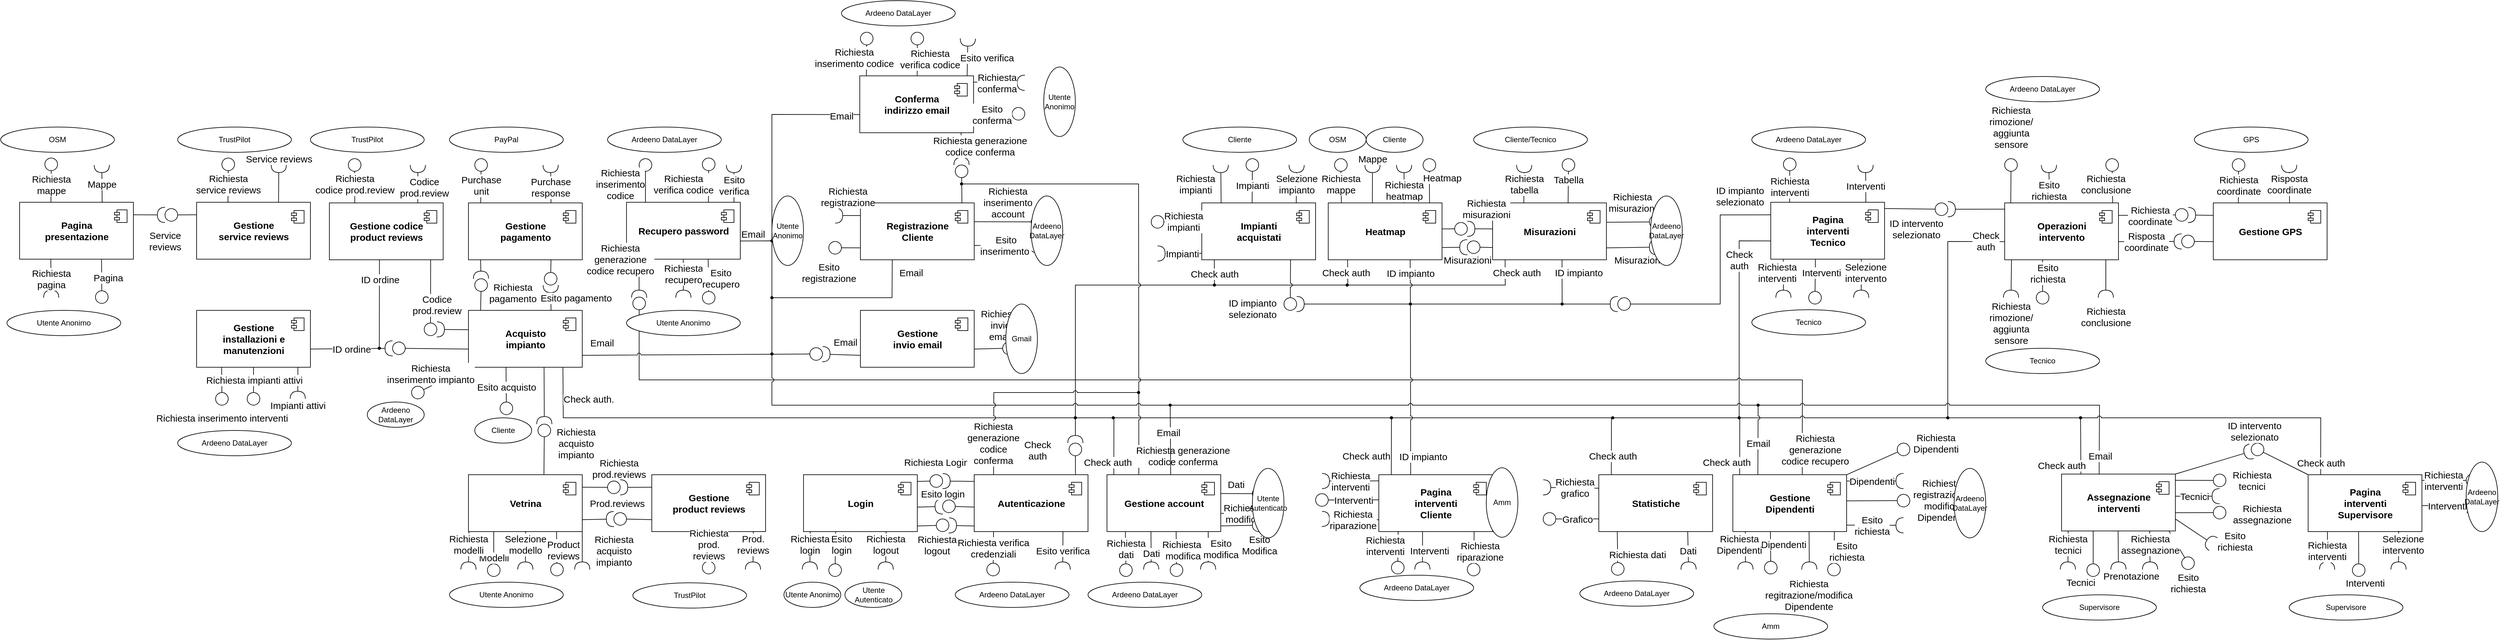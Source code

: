 <mxfile>
    <diagram id="-eFItcFanTS5aQRjPvUu" name="Page-1">
        <mxGraphModel dx="2684" dy="2103" grid="1" gridSize="10" guides="1" tooltips="1" connect="1" arrows="1" fold="1" page="1" pageScale="1" pageWidth="1169" pageHeight="827" math="0" shadow="0">
            <root>
                <mxCell id="0"/>
                <mxCell id="1" parent="0"/>
                <mxCell id="zup4d373Q0VDhlZ9tFIt-60" value="" style="rounded=0;orthogonalLoop=1;jettySize=auto;html=1;endArrow=oval;endFill=1;sketch=0;sourcePerimeterSpacing=0;targetPerimeterSpacing=0;labelBackgroundColor=default;strokeColor=default;fontFamily=Helvetica;fontSize=15;fontColor=default;startSize=20;endSize=4;shape=connector;elbow=vertical;exitX=0;exitY=0.68;exitDx=0;exitDy=0;exitPerimeter=0;jumpStyle=arc;" parent="1" source="zup4d373Q0VDhlZ9tFIt-40" edge="1">
                    <mxGeometry relative="1" as="geometry">
                        <mxPoint x="2566" y="375" as="sourcePoint"/>
                        <mxPoint x="2760" y="490" as="targetPoint"/>
                        <Array as="points">
                            <mxPoint x="2760" y="210"/>
                        </Array>
                    </mxGeometry>
                </mxCell>
                <mxCell id="zup4d373Q0VDhlZ9tFIt-61" value="Check&lt;br&gt;auth" style="edgeLabel;html=1;align=center;verticalAlign=middle;resizable=0;points=[];fontSize=15;fontFamily=Helvetica;fontColor=default;" parent="zup4d373Q0VDhlZ9tFIt-60" vertex="1" connectable="0">
                    <mxGeometry x="0.691" relative="1" as="geometry">
                        <mxPoint y="-199" as="offset"/>
                    </mxGeometry>
                </mxCell>
                <mxCell id="rPT_6ag3cAIKJjgz2htG-50" value="&lt;span style=&quot;color: rgb(0, 0, 0); font-family: Helvetica; font-size: 15px; font-style: normal; font-variant-ligatures: normal; font-variant-caps: normal; font-weight: 400; letter-spacing: normal; orphans: 2; text-align: center; text-indent: 0px; text-transform: none; widows: 2; word-spacing: 0px; -webkit-text-stroke-width: 0px; background-color: rgb(255, 255, 255); text-decoration-thickness: initial; text-decoration-style: initial; text-decoration-color: initial; float: none; display: inline !important;&quot;&gt;Richiesta&lt;/span&gt;&lt;br style=&quot;color: rgb(0, 0, 0); font-family: Helvetica; font-size: 15px; font-style: normal; font-variant-ligatures: normal; font-variant-caps: normal; font-weight: 400; letter-spacing: normal; orphans: 2; text-align: center; text-indent: 0px; text-transform: none; widows: 2; word-spacing: 0px; -webkit-text-stroke-width: 0px; text-decoration-thickness: initial; text-decoration-style: initial; text-decoration-color: initial;&quot;&gt;&lt;span style=&quot;color: rgb(0, 0, 0); font-family: Helvetica; font-size: 15px; font-style: normal; font-variant-ligatures: normal; font-variant-caps: normal; font-weight: 400; letter-spacing: normal; orphans: 2; text-align: center; text-indent: 0px; text-transform: none; widows: 2; word-spacing: 0px; -webkit-text-stroke-width: 0px; background-color: rgb(255, 255, 255); text-decoration-thickness: initial; text-decoration-style: initial; text-decoration-color: initial; float: none; display: inline !important;&quot;&gt;generazione&lt;/span&gt;&lt;br style=&quot;color: rgb(0, 0, 0); font-family: Helvetica; font-size: 15px; font-style: normal; font-variant-ligatures: normal; font-variant-caps: normal; font-weight: 400; letter-spacing: normal; orphans: 2; text-align: center; text-indent: 0px; text-transform: none; widows: 2; word-spacing: 0px; -webkit-text-stroke-width: 0px; text-decoration-thickness: initial; text-decoration-style: initial; text-decoration-color: initial;&quot;&gt;&lt;span style=&quot;color: rgb(0, 0, 0); font-family: Helvetica; font-size: 15px; font-style: normal; font-variant-ligatures: normal; font-variant-caps: normal; font-weight: 400; letter-spacing: normal; orphans: 2; text-align: center; text-indent: 0px; text-transform: none; widows: 2; word-spacing: 0px; -webkit-text-stroke-width: 0px; background-color: rgb(255, 255, 255); text-decoration-thickness: initial; text-decoration-style: initial; text-decoration-color: initial; float: none; display: inline !important;&quot;&gt;codice recupero&lt;/span&gt;" style="rounded=0;orthogonalLoop=1;jettySize=auto;html=1;endArrow=none;endFill=0;sketch=0;sourcePerimeterSpacing=0;targetPerimeterSpacing=0;labelBackgroundColor=default;strokeColor=default;fontFamily=Helvetica;fontSize=15;fontColor=default;startSize=20;endSize=20;shape=connector;elbow=vertical;exitX=0.61;exitY=0;exitDx=0;exitDy=0;jumpStyle=arc;exitPerimeter=0;labelBorderColor=none;" parent="1" source="z6mgc3tczIqPMXQpPHe3-63" target="rPT_6ag3cAIKJjgz2htG-49" edge="1">
                    <mxGeometry x="-0.962" y="-20" relative="1" as="geometry">
                        <mxPoint x="960" y="380" as="sourcePoint"/>
                        <Array as="points">
                            <mxPoint x="2860" y="430"/>
                            <mxPoint x="1020" y="430"/>
                        </Array>
                        <mxPoint as="offset"/>
                    </mxGeometry>
                </mxCell>
                <mxCell id="rPT_6ag3cAIKJjgz2htG-41" value="Richiesta&lt;br&gt;tecnici" style="rounded=0;orthogonalLoop=0;jettySize=auto;html=1;endArrow=halfCircle;endFill=0;endSize=10;strokeWidth=1;sketch=0;labelBackgroundColor=default;strokeColor=default;fontFamily=Helvetica;fontSize=15;fontColor=default;shape=connector;elbow=vertical;jumpSize=0;anchorPointDirection=0;exitX=0.28;exitY=1;exitDx=0;exitDy=0;exitPerimeter=0;" parent="1" edge="1">
                    <mxGeometry x="-0.311" relative="1" as="geometry">
                        <mxPoint x="3280.4" y="669" as="sourcePoint"/>
                        <mxPoint x="3280" y="730" as="targetPoint"/>
                        <mxPoint as="offset"/>
                    </mxGeometry>
                </mxCell>
                <mxCell id="TB_v-8iqyFSQylQXsU8e-98" value="" style="rounded=0;orthogonalLoop=1;jettySize=auto;html=1;endArrow=oval;endFill=1;sketch=0;sourcePerimeterSpacing=0;targetPerimeterSpacing=0;labelBackgroundColor=default;strokeColor=default;fontFamily=Helvetica;fontSize=15;fontColor=default;startSize=20;endSize=4;shape=connector;elbow=vertical;exitX=0.11;exitY=0;exitDx=0;exitDy=0;jumpStyle=arc;jumpSize=6;exitPerimeter=0;" parent="1" source="z6mgc3tczIqPMXQpPHe3-56" edge="1">
                    <mxGeometry relative="1" as="geometry">
                        <mxPoint x="2245" y="460" as="sourcePoint"/>
                        <mxPoint x="1770" y="490" as="targetPoint"/>
                        <Array as="points">
                            <mxPoint x="2210" y="490"/>
                        </Array>
                    </mxGeometry>
                </mxCell>
                <mxCell id="TB_v-8iqyFSQylQXsU8e-99" value="Check auth" style="edgeLabel;html=1;align=center;verticalAlign=middle;resizable=0;points=[];fontSize=15;fontFamily=Helvetica;fontColor=default;" parent="TB_v-8iqyFSQylQXsU8e-98" vertex="1" connectable="0">
                    <mxGeometry x="0.691" relative="1" as="geometry">
                        <mxPoint x="318" y="60" as="offset"/>
                    </mxGeometry>
                </mxCell>
                <mxCell id="z6mgc3tczIqPMXQpPHe3-1" value="" style="group;resizable=0;rotatable=0;fixedWidth=1;editable=0;" parent="1" vertex="1" connectable="0">
                    <mxGeometry x="750.0" y="150.0" width="180" height="90" as="geometry"/>
                </mxCell>
                <mxCell id="z6mgc3tczIqPMXQpPHe3-2" value="&lt;b&gt;Gestione&lt;br&gt;pagamento&lt;/b&gt;" style="html=1;dropTarget=0;strokeColor=default;fontFamily=Helvetica;fontSize=15;fontColor=default;fillColor=default;aspect=fixed;resizable=0;rotatable=0;connectable=1;container=0;points=[[0,0,0,0,0],[0,0.11,0,0,0],[0,0.22,0,0,0],[0,0.34,0,0,0],[0,0.46,0,0,0],[0,0.57,0,0,0],[0,0.68,0,0,0],[0,0.79,0,0,0],[0,0.9,0,0,0],[0,1,0,0,0],[0.06,0,0,0,0],[0.06,1,0,0,0],[0.11,0,0,0,0],[0.11,1,0,0,0],[0.17,0,0,0,0],[0.17,1,0,0,0],[0.22,0,0,0,0],[0.22,1,0,0,0],[0.28,0,0,0,0],[0.28,1,0,0,0],[0.33,0,0,0,0],[0.33,1,0,0,0],[0.39,0,0,0,0],[0.39,1,0,0,0],[0.44,0,0,0,0],[0.44,1,0,0,0],[0.5,0,0,0,0],[0.5,1,0,0,0],[0.56,0,0,0,0],[0.56,1,0,0,0],[0.61,0,0,0,0],[0.61,1,0,0,0],[0.67,0,0,0,0],[0.67,1,0,0,0],[0.72,0,0,0,0],[0.72,1,0,0,0],[0.78,0,0,0,0],[0.78,1,0,0,0],[0.83,0,0,0,0],[0.83,1,0,0,0],[0.89,0,0,0,0],[0.89,1,0,0,0],[0.94,0,0,0,0],[0.94,1,0,0,0],[1,0,0,0,0],[1,0.11,0,0,0],[1,0.22,0,0,0],[1,0.34,0,0,0],[1,0.46,0,0,0],[1,0.57,0,0,0],[1,0.68,0,0,0],[1,0.79,0,0,0],[1,0.9,0,0,0],[1,1,0,0,0]];movable=0;deletable=0;movableLabel=0;" parent="z6mgc3tczIqPMXQpPHe3-1" vertex="1">
                    <mxGeometry width="180" height="90" as="geometry"/>
                </mxCell>
                <mxCell id="z6mgc3tczIqPMXQpPHe3-3" value="" style="shape=module;jettyWidth=8;jettyHeight=4;strokeColor=default;fontFamily=Helvetica;fontSize=15;fontColor=default;fillColor=default;html=1;deletable=0;movable=0;movableLabel=0;rotatable=0;aspect=fixed;container=0;resizable=0;expand=0;recursiveResize=0;connectable=0;allowArrows=0;cloneable=1;editable=0;" parent="z6mgc3tczIqPMXQpPHe3-1" vertex="1">
                    <mxGeometry x="150" y="12" width="20" height="20" as="geometry">
                        <mxPoint x="-27" y="7" as="offset"/>
                    </mxGeometry>
                </mxCell>
                <mxCell id="z6mgc3tczIqPMXQpPHe3-7" value="" style="group;resizable=0;rotatable=0;fixedWidth=1;editable=0;" parent="1" vertex="1" connectable="0">
                    <mxGeometry x="1370" y="320.0" width="180" height="90" as="geometry"/>
                </mxCell>
                <mxCell id="z6mgc3tczIqPMXQpPHe3-8" value="&lt;b&gt;Gestione&lt;br&gt;invio email&lt;/b&gt;" style="html=1;dropTarget=0;strokeColor=default;fontFamily=Helvetica;fontSize=15;fontColor=default;fillColor=default;aspect=fixed;resizable=0;rotatable=0;connectable=1;container=0;points=[[0,0,0,0,0],[0,0.11,0,0,0],[0,0.22,0,0,0],[0,0.34,0,0,0],[0,0.46,0,0,0],[0,0.57,0,0,0],[0,0.68,0,0,0],[0,0.79,0,0,0],[0,0.9,0,0,0],[0,1,0,0,0],[0.06,0,0,0,0],[0.06,1,0,0,0],[0.11,0,0,0,0],[0.11,1,0,0,0],[0.17,0,0,0,0],[0.17,1,0,0,0],[0.22,0,0,0,0],[0.22,1,0,0,0],[0.28,0,0,0,0],[0.28,1,0,0,0],[0.33,0,0,0,0],[0.33,1,0,0,0],[0.39,0,0,0,0],[0.39,1,0,0,0],[0.44,0,0,0,0],[0.44,1,0,0,0],[0.5,0,0,0,0],[0.5,1,0,0,0],[0.56,0,0,0,0],[0.56,1,0,0,0],[0.61,0,0,0,0],[0.61,1,0,0,0],[0.67,0,0,0,0],[0.67,1,0,0,0],[0.72,0,0,0,0],[0.72,1,0,0,0],[0.78,0,0,0,0],[0.78,1,0,0,0],[0.83,0,0,0,0],[0.83,1,0,0,0],[0.89,0,0,0,0],[0.89,1,0,0,0],[0.94,0,0,0,0],[0.94,1,0,0,0],[1,0,0,0,0],[1,0.11,0,0,0],[1,0.22,0,0,0],[1,0.34,0,0,0],[1,0.46,0,0,0],[1,0.57,0,0,0],[1,0.68,0,0,0],[1,0.79,0,0,0],[1,0.9,0,0,0],[1,1,0,0,0]];movable=0;deletable=0;movableLabel=0;" parent="z6mgc3tczIqPMXQpPHe3-7" vertex="1">
                    <mxGeometry width="180" height="90" as="geometry"/>
                </mxCell>
                <mxCell id="z6mgc3tczIqPMXQpPHe3-9" value="" style="shape=module;jettyWidth=8;jettyHeight=4;strokeColor=default;fontFamily=Helvetica;fontSize=15;fontColor=default;fillColor=default;html=1;deletable=0;movable=0;movableLabel=0;rotatable=0;aspect=fixed;container=0;resizable=0;expand=0;recursiveResize=0;connectable=0;allowArrows=0;cloneable=1;editable=0;" parent="z6mgc3tczIqPMXQpPHe3-7" vertex="1">
                    <mxGeometry x="150" y="12" width="20" height="20" as="geometry">
                        <mxPoint x="-27" y="7" as="offset"/>
                    </mxGeometry>
                </mxCell>
                <mxCell id="z6mgc3tczIqPMXQpPHe3-10" value="" style="group;resizable=0;rotatable=0;fixedWidth=1;editable=0;" parent="1" vertex="1" connectable="0">
                    <mxGeometry x="530.0" y="150.0" width="180" height="90" as="geometry"/>
                </mxCell>
                <mxCell id="z6mgc3tczIqPMXQpPHe3-11" value="&lt;b&gt;Gestione codice&lt;br&gt;product reviews&lt;/b&gt;" style="html=1;dropTarget=0;strokeColor=default;fontFamily=Helvetica;fontSize=15;fontColor=default;fillColor=default;aspect=fixed;resizable=0;rotatable=0;connectable=1;container=0;points=[[0,0,0,0,0],[0,0.11,0,0,0],[0,0.22,0,0,0],[0,0.34,0,0,0],[0,0.46,0,0,0],[0,0.57,0,0,0],[0,0.68,0,0,0],[0,0.79,0,0,0],[0,0.9,0,0,0],[0,1,0,0,0],[0.06,0,0,0,0],[0.06,1,0,0,0],[0.11,0,0,0,0],[0.11,1,0,0,0],[0.17,0,0,0,0],[0.17,1,0,0,0],[0.22,0,0,0,0],[0.22,1,0,0,0],[0.28,0,0,0,0],[0.28,1,0,0,0],[0.33,0,0,0,0],[0.33,1,0,0,0],[0.39,0,0,0,0],[0.39,1,0,0,0],[0.44,0,0,0,0],[0.44,1,0,0,0],[0.5,0,0,0,0],[0.5,1,0,0,0],[0.56,0,0,0,0],[0.56,1,0,0,0],[0.61,0,0,0,0],[0.61,1,0,0,0],[0.67,0,0,0,0],[0.67,1,0,0,0],[0.72,0,0,0,0],[0.72,1,0,0,0],[0.78,0,0,0,0],[0.78,1,0,0,0],[0.83,0,0,0,0],[0.83,1,0,0,0],[0.89,0,0,0,0],[0.89,1,0,0,0],[0.94,0,0,0,0],[0.94,1,0,0,0],[1,0,0,0,0],[1,0.11,0,0,0],[1,0.22,0,0,0],[1,0.34,0,0,0],[1,0.46,0,0,0],[1,0.57,0,0,0],[1,0.68,0,0,0],[1,0.79,0,0,0],[1,0.9,0,0,0],[1,1,0,0,0]];movable=0;deletable=0;movableLabel=0;" parent="z6mgc3tczIqPMXQpPHe3-10" vertex="1">
                    <mxGeometry width="180" height="90" as="geometry"/>
                </mxCell>
                <mxCell id="z6mgc3tczIqPMXQpPHe3-12" value="" style="shape=module;jettyWidth=8;jettyHeight=4;strokeColor=default;fontFamily=Helvetica;fontSize=15;fontColor=default;fillColor=default;html=1;deletable=0;movable=0;movableLabel=0;rotatable=0;aspect=fixed;container=0;resizable=0;expand=0;recursiveResize=0;connectable=0;allowArrows=0;cloneable=1;editable=0;" parent="z6mgc3tczIqPMXQpPHe3-10" vertex="1">
                    <mxGeometry x="150" y="12" width="20" height="20" as="geometry">
                        <mxPoint x="-27" y="7" as="offset"/>
                    </mxGeometry>
                </mxCell>
                <mxCell id="z6mgc3tczIqPMXQpPHe3-13" value="" style="group;resizable=0;rotatable=0;fixedWidth=1;editable=0;" parent="1" vertex="1" connectable="0">
                    <mxGeometry x="40.0" y="149.0" width="180" height="90" as="geometry"/>
                </mxCell>
                <mxCell id="z6mgc3tczIqPMXQpPHe3-14" value="&lt;b&gt;Pagina&lt;br&gt;presentazione&lt;/b&gt;" style="html=1;dropTarget=0;strokeColor=default;fontFamily=Helvetica;fontSize=15;fontColor=default;fillColor=default;aspect=fixed;resizable=0;rotatable=0;connectable=1;container=0;points=[[0,0,0,0,0],[0,0.11,0,0,0],[0,0.22,0,0,0],[0,0.34,0,0,0],[0,0.46,0,0,0],[0,0.57,0,0,0],[0,0.68,0,0,0],[0,0.79,0,0,0],[0,0.9,0,0,0],[0,1,0,0,0],[0.06,0,0,0,0],[0.06,1,0,0,0],[0.11,0,0,0,0],[0.11,1,0,0,0],[0.17,0,0,0,0],[0.17,1,0,0,0],[0.22,0,0,0,0],[0.22,1,0,0,0],[0.28,0,0,0,0],[0.28,1,0,0,0],[0.33,0,0,0,0],[0.33,1,0,0,0],[0.39,0,0,0,0],[0.39,1,0,0,0],[0.44,0,0,0,0],[0.44,1,0,0,0],[0.5,0,0,0,0],[0.5,1,0,0,0],[0.56,0,0,0,0],[0.56,1,0,0,0],[0.61,0,0,0,0],[0.61,1,0,0,0],[0.67,0,0,0,0],[0.67,1,0,0,0],[0.72,0,0,0,0],[0.72,1,0,0,0],[0.78,0,0,0,0],[0.78,1,0,0,0],[0.83,0,0,0,0],[0.83,1,0,0,0],[0.89,0,0,0,0],[0.89,1,0,0,0],[0.94,0,0,0,0],[0.94,1,0,0,0],[1,0,0,0,0],[1,0.11,0,0,0],[1,0.22,0,0,0],[1,0.34,0,0,0],[1,0.46,0,0,0],[1,0.57,0,0,0],[1,0.68,0,0,0],[1,0.79,0,0,0],[1,0.9,0,0,0],[1,1,0,0,0]];movable=0;deletable=0;movableLabel=0;" parent="z6mgc3tczIqPMXQpPHe3-13" vertex="1">
                    <mxGeometry width="180" height="90" as="geometry"/>
                </mxCell>
                <mxCell id="z6mgc3tczIqPMXQpPHe3-15" value="" style="shape=module;jettyWidth=8;jettyHeight=4;strokeColor=default;fontFamily=Helvetica;fontSize=15;fontColor=default;fillColor=default;html=1;deletable=0;movable=0;movableLabel=0;rotatable=0;aspect=fixed;container=0;resizable=0;expand=0;recursiveResize=0;connectable=0;allowArrows=0;cloneable=1;editable=0;" parent="z6mgc3tczIqPMXQpPHe3-13" vertex="1">
                    <mxGeometry x="150" y="12" width="20" height="20" as="geometry">
                        <mxPoint x="-27" y="7" as="offset"/>
                    </mxGeometry>
                </mxCell>
                <mxCell id="z6mgc3tczIqPMXQpPHe3-16" value="" style="group;resizable=0;rotatable=0;fixedWidth=1;editable=0;" parent="1" vertex="1" connectable="0">
                    <mxGeometry x="750.0" y="580" width="180" height="90" as="geometry"/>
                </mxCell>
                <mxCell id="z6mgc3tczIqPMXQpPHe3-17" value="&lt;b&gt;Vetrina&lt;/b&gt;" style="html=1;dropTarget=0;strokeColor=default;fontFamily=Helvetica;fontSize=15;fontColor=default;fillColor=default;aspect=fixed;resizable=0;rotatable=0;connectable=1;container=0;points=[[0,0,0,0,0],[0,0.11,0,0,0],[0,0.22,0,0,0],[0,0.34,0,0,0],[0,0.46,0,0,0],[0,0.57,0,0,0],[0,0.68,0,0,0],[0,0.79,0,0,0],[0,0.9,0,0,0],[0,1,0,0,0],[0.06,0,0,0,0],[0.06,1,0,0,0],[0.11,0,0,0,0],[0.11,1,0,0,0],[0.17,0,0,0,0],[0.17,1,0,0,0],[0.22,0,0,0,0],[0.22,1,0,0,0],[0.28,0,0,0,0],[0.28,1,0,0,0],[0.33,0,0,0,0],[0.33,1,0,0,0],[0.39,0,0,0,0],[0.39,1,0,0,0],[0.44,0,0,0,0],[0.44,1,0,0,0],[0.5,0,0,0,0],[0.5,1,0,0,0],[0.56,0,0,0,0],[0.56,1,0,0,0],[0.61,0,0,0,0],[0.61,1,0,0,0],[0.67,0,0,0,0],[0.67,1,0,0,0],[0.72,0,0,0,0],[0.72,1,0,0,0],[0.78,0,0,0,0],[0.78,1,0,0,0],[0.83,0,0,0,0],[0.83,1,0,0,0],[0.89,0,0,0,0],[0.89,1,0,0,0],[0.94,0,0,0,0],[0.94,1,0,0,0],[1,0,0,0,0],[1,0.11,0,0,0],[1,0.22,0,0,0],[1,0.34,0,0,0],[1,0.46,0,0,0],[1,0.57,0,0,0],[1,0.68,0,0,0],[1,0.79,0,0,0],[1,0.9,0,0,0],[1,1,0,0,0]];movable=0;deletable=0;movableLabel=0;" parent="z6mgc3tczIqPMXQpPHe3-16" vertex="1">
                    <mxGeometry width="180" height="90" as="geometry"/>
                </mxCell>
                <mxCell id="z6mgc3tczIqPMXQpPHe3-18" value="" style="shape=module;jettyWidth=8;jettyHeight=4;strokeColor=default;fontFamily=Helvetica;fontSize=15;fontColor=default;fillColor=default;html=1;deletable=0;movable=0;movableLabel=0;rotatable=0;aspect=fixed;container=0;resizable=0;expand=0;recursiveResize=0;connectable=0;allowArrows=0;cloneable=1;editable=0;" parent="z6mgc3tczIqPMXQpPHe3-16" vertex="1">
                    <mxGeometry x="150" y="12" width="20" height="20" as="geometry">
                        <mxPoint x="-27" y="7" as="offset"/>
                    </mxGeometry>
                </mxCell>
                <mxCell id="z6mgc3tczIqPMXQpPHe3-19" value="" style="group;resizable=0;rotatable=0;fixedWidth=1;editable=0;" parent="1" vertex="1" connectable="0">
                    <mxGeometry x="1280" y="580.0" width="180" height="90" as="geometry"/>
                </mxCell>
                <mxCell id="z6mgc3tczIqPMXQpPHe3-20" value="&lt;b&gt;Login&lt;/b&gt;" style="html=1;dropTarget=0;strokeColor=default;fontFamily=Helvetica;fontSize=15;fontColor=default;fillColor=default;aspect=fixed;resizable=0;rotatable=0;connectable=1;container=0;points=[[0,0,0,0,0],[0,0.11,0,0,0],[0,0.22,0,0,0],[0,0.34,0,0,0],[0,0.46,0,0,0],[0,0.57,0,0,0],[0,0.68,0,0,0],[0,0.79,0,0,0],[0,0.9,0,0,0],[0,1,0,0,0],[0.06,0,0,0,0],[0.06,1,0,0,0],[0.11,0,0,0,0],[0.11,1,0,0,0],[0.17,0,0,0,0],[0.17,1,0,0,0],[0.22,0,0,0,0],[0.22,1,0,0,0],[0.28,0,0,0,0],[0.28,1,0,0,0],[0.33,0,0,0,0],[0.33,1,0,0,0],[0.39,0,0,0,0],[0.39,1,0,0,0],[0.44,0,0,0,0],[0.44,1,0,0,0],[0.5,0,0,0,0],[0.5,1,0,0,0],[0.56,0,0,0,0],[0.56,1,0,0,0],[0.61,0,0,0,0],[0.61,1,0,0,0],[0.67,0,0,0,0],[0.67,1,0,0,0],[0.72,0,0,0,0],[0.72,1,0,0,0],[0.78,0,0,0,0],[0.78,1,0,0,0],[0.83,0,0,0,0],[0.83,1,0,0,0],[0.89,0,0,0,0],[0.89,1,0,0,0],[0.94,0,0,0,0],[0.94,1,0,0,0],[1,0,0,0,0],[1,0.11,0,0,0],[1,0.22,0,0,0],[1,0.34,0,0,0],[1,0.46,0,0,0],[1,0.57,0,0,0],[1,0.68,0,0,0],[1,0.79,0,0,0],[1,0.9,0,0,0],[1,1,0,0,0]];movable=0;deletable=0;movableLabel=0;" parent="z6mgc3tczIqPMXQpPHe3-19" vertex="1">
                    <mxGeometry width="180" height="90" as="geometry"/>
                </mxCell>
                <mxCell id="z6mgc3tczIqPMXQpPHe3-21" value="" style="shape=module;jettyWidth=8;jettyHeight=4;strokeColor=default;fontFamily=Helvetica;fontSize=15;fontColor=default;fillColor=default;html=1;deletable=0;movable=0;movableLabel=0;rotatable=0;aspect=fixed;container=0;resizable=0;expand=0;recursiveResize=0;connectable=0;allowArrows=0;cloneable=1;editable=0;" parent="z6mgc3tczIqPMXQpPHe3-19" vertex="1">
                    <mxGeometry x="150" y="12" width="20" height="20" as="geometry">
                        <mxPoint x="-27" y="7" as="offset"/>
                    </mxGeometry>
                </mxCell>
                <mxCell id="z6mgc3tczIqPMXQpPHe3-22" value="" style="group;resizable=0;rotatable=0;fixedWidth=1;editable=0;" parent="1" vertex="1" connectable="0">
                    <mxGeometry x="3510" y="150.0" width="180" height="90" as="geometry"/>
                </mxCell>
                <mxCell id="z6mgc3tczIqPMXQpPHe3-23" value="&lt;b&gt;Gestione GPS&lt;/b&gt;" style="html=1;dropTarget=0;strokeColor=default;fontFamily=Helvetica;fontSize=15;fontColor=default;fillColor=default;aspect=fixed;resizable=0;rotatable=0;connectable=1;container=0;points=[[0,0,0,0,0],[0,0.11,0,0,0],[0,0.22,0,0,0],[0,0.34,0,0,0],[0,0.46,0,0,0],[0,0.57,0,0,0],[0,0.68,0,0,0],[0,0.79,0,0,0],[0,0.9,0,0,0],[0,1,0,0,0],[0.06,0,0,0,0],[0.06,1,0,0,0],[0.11,0,0,0,0],[0.11,1,0,0,0],[0.17,0,0,0,0],[0.17,1,0,0,0],[0.22,0,0,0,0],[0.22,1,0,0,0],[0.28,0,0,0,0],[0.28,1,0,0,0],[0.33,0,0,0,0],[0.33,1,0,0,0],[0.39,0,0,0,0],[0.39,1,0,0,0],[0.44,0,0,0,0],[0.44,1,0,0,0],[0.5,0,0,0,0],[0.5,1,0,0,0],[0.56,0,0,0,0],[0.56,1,0,0,0],[0.61,0,0,0,0],[0.61,1,0,0,0],[0.67,0,0,0,0],[0.67,1,0,0,0],[0.72,0,0,0,0],[0.72,1,0,0,0],[0.78,0,0,0,0],[0.78,1,0,0,0],[0.83,0,0,0,0],[0.83,1,0,0,0],[0.89,0,0,0,0],[0.89,1,0,0,0],[0.94,0,0,0,0],[0.94,1,0,0,0],[1,0,0,0,0],[1,0.11,0,0,0],[1,0.22,0,0,0],[1,0.34,0,0,0],[1,0.46,0,0,0],[1,0.57,0,0,0],[1,0.68,0,0,0],[1,0.79,0,0,0],[1,0.9,0,0,0],[1,1,0,0,0]];movable=0;deletable=0;movableLabel=0;" parent="z6mgc3tczIqPMXQpPHe3-22" vertex="1">
                    <mxGeometry width="180" height="90" as="geometry"/>
                </mxCell>
                <mxCell id="z6mgc3tczIqPMXQpPHe3-24" value="" style="shape=module;jettyWidth=8;jettyHeight=4;strokeColor=default;fontFamily=Helvetica;fontSize=15;fontColor=default;fillColor=default;html=1;deletable=0;movable=0;movableLabel=0;rotatable=0;aspect=fixed;container=0;resizable=0;expand=0;recursiveResize=0;connectable=0;allowArrows=0;cloneable=1;editable=0;" parent="z6mgc3tczIqPMXQpPHe3-22" vertex="1">
                    <mxGeometry x="150" y="12" width="20" height="20" as="geometry">
                        <mxPoint x="-27" y="7" as="offset"/>
                    </mxGeometry>
                </mxCell>
                <mxCell id="z6mgc3tczIqPMXQpPHe3-25" value="" style="group;resizable=0;rotatable=0;fixedWidth=1;editable=0;" parent="1" vertex="1" connectable="0">
                    <mxGeometry x="1370" y="150" width="180" height="90" as="geometry"/>
                </mxCell>
                <mxCell id="z6mgc3tczIqPMXQpPHe3-26" value="&lt;b&gt;Registrazione&lt;br&gt;Cliente&lt;br&gt;&lt;/b&gt;" style="html=1;dropTarget=0;strokeColor=default;fontFamily=Helvetica;fontSize=15;fontColor=default;fillColor=default;aspect=fixed;resizable=0;rotatable=0;connectable=1;container=0;points=[[0,0,0,0,0],[0,0.11,0,0,0],[0,0.22,0,0,0],[0,0.34,0,0,0],[0,0.46,0,0,0],[0,0.57,0,0,0],[0,0.68,0,0,0],[0,0.79,0,0,0],[0,0.9,0,0,0],[0,1,0,0,0],[0.06,0,0,0,0],[0.06,1,0,0,0],[0.11,0,0,0,0],[0.11,1,0,0,0],[0.17,0,0,0,0],[0.17,1,0,0,0],[0.22,0,0,0,0],[0.22,1,0,0,0],[0.28,0,0,0,0],[0.28,1,0,0,0],[0.33,0,0,0,0],[0.33,1,0,0,0],[0.39,0,0,0,0],[0.39,1,0,0,0],[0.44,0,0,0,0],[0.44,1,0,0,0],[0.5,0,0,0,0],[0.5,1,0,0,0],[0.56,0,0,0,0],[0.56,1,0,0,0],[0.61,0,0,0,0],[0.61,1,0,0,0],[0.67,0,0,0,0],[0.67,1,0,0,0],[0.72,0,0,0,0],[0.72,1,0,0,0],[0.78,0,0,0,0],[0.78,1,0,0,0],[0.83,0,0,0,0],[0.83,1,0,0,0],[0.89,0,0,0,0],[0.89,1,0,0,0],[0.94,0,0,0,0],[0.94,1,0,0,0],[1,0,0,0,0],[1,0.11,0,0,0],[1,0.22,0,0,0],[1,0.34,0,0,0],[1,0.46,0,0,0],[1,0.57,0,0,0],[1,0.68,0,0,0],[1,0.79,0,0,0],[1,0.9,0,0,0],[1,1,0,0,0]];movable=0;deletable=0;movableLabel=0;" parent="z6mgc3tczIqPMXQpPHe3-25" vertex="1">
                    <mxGeometry width="180" height="90" as="geometry"/>
                </mxCell>
                <mxCell id="z6mgc3tczIqPMXQpPHe3-27" value="" style="shape=module;jettyWidth=8;jettyHeight=4;strokeColor=default;fontFamily=Helvetica;fontSize=15;fontColor=default;fillColor=default;html=1;deletable=0;movable=0;movableLabel=0;rotatable=0;aspect=fixed;container=0;resizable=0;expand=0;recursiveResize=0;connectable=0;allowArrows=0;cloneable=1;editable=0;" parent="z6mgc3tczIqPMXQpPHe3-25" vertex="1">
                    <mxGeometry x="150" y="12" width="20" height="20" as="geometry">
                        <mxPoint x="-27" y="7" as="offset"/>
                    </mxGeometry>
                </mxCell>
                <mxCell id="D003y-nceMIAzC23Nr9N-296" value="Esito&lt;br&gt;inserimento&amp;nbsp;" style="rounded=0;orthogonalLoop=0;jettySize=auto;html=1;endArrow=halfCircle;endFill=0;endSize=10;strokeWidth=1;sketch=0;labelBackgroundColor=default;strokeColor=default;fontFamily=Helvetica;fontSize=15;fontColor=default;shape=connector;elbow=vertical;jumpSize=0;anchorPointDirection=0;" parent="z6mgc3tczIqPMXQpPHe3-25" edge="1">
                    <mxGeometry relative="1" as="geometry">
                        <mxPoint x="180.0" y="67.368" as="sourcePoint"/>
                        <mxPoint x="280" y="67" as="targetPoint"/>
                    </mxGeometry>
                </mxCell>
                <mxCell id="z6mgc3tczIqPMXQpPHe3-37" value="" style="group;resizable=0;rotatable=0;fixedWidth=1;editable=0;" parent="1" vertex="1" connectable="0">
                    <mxGeometry x="1760" y="580.0" width="180" height="90" as="geometry"/>
                </mxCell>
                <mxCell id="z6mgc3tczIqPMXQpPHe3-38" value="&lt;b&gt;Gestione account&lt;/b&gt;" style="html=1;dropTarget=0;strokeColor=default;fontFamily=Helvetica;fontSize=15;fontColor=default;fillColor=default;aspect=fixed;resizable=0;rotatable=0;connectable=1;container=0;points=[[0,0,0,0,0],[0,0.11,0,0,0],[0,0.22,0,0,0],[0,0.34,0,0,0],[0,0.46,0,0,0],[0,0.57,0,0,0],[0,0.68,0,0,0],[0,0.79,0,0,0],[0,0.9,0,0,0],[0,1,0,0,0],[0.06,0,0,0,0],[0.06,1,0,0,0],[0.11,0,0,0,0],[0.11,1,0,0,0],[0.17,0,0,0,0],[0.17,1,0,0,0],[0.22,0,0,0,0],[0.22,1,0,0,0],[0.28,0,0,0,0],[0.28,1,0,0,0],[0.33,0,0,0,0],[0.33,1,0,0,0],[0.39,0,0,0,0],[0.39,1,0,0,0],[0.44,0,0,0,0],[0.44,1,0,0,0],[0.5,0,0,0,0],[0.5,1,0,0,0],[0.56,0,0,0,0],[0.56,1,0,0,0],[0.61,0,0,0,0],[0.61,1,0,0,0],[0.67,0,0,0,0],[0.67,1,0,0,0],[0.72,0,0,0,0],[0.72,1,0,0,0],[0.78,0,0,0,0],[0.78,1,0,0,0],[0.83,0,0,0,0],[0.83,1,0,0,0],[0.89,0,0,0,0],[0.89,1,0,0,0],[0.94,0,0,0,0],[0.94,1,0,0,0],[1,0,0,0,0],[1,0.11,0,0,0],[1,0.22,0,0,0],[1,0.34,0,0,0],[1,0.46,0,0,0],[1,0.57,0,0,0],[1,0.68,0,0,0],[1,0.79,0,0,0],[1,0.9,0,0,0],[1,1,0,0,0]];movable=0;deletable=0;movableLabel=0;" parent="z6mgc3tczIqPMXQpPHe3-37" vertex="1">
                    <mxGeometry width="180" height="90" as="geometry"/>
                </mxCell>
                <mxCell id="z6mgc3tczIqPMXQpPHe3-39" value="" style="shape=module;jettyWidth=8;jettyHeight=4;strokeColor=default;fontFamily=Helvetica;fontSize=15;fontColor=default;fillColor=default;html=1;deletable=0;movable=0;movableLabel=0;rotatable=0;aspect=fixed;container=0;resizable=0;expand=0;recursiveResize=0;connectable=0;allowArrows=0;cloneable=1;editable=0;" parent="z6mgc3tczIqPMXQpPHe3-37" vertex="1">
                    <mxGeometry x="150" y="12" width="20" height="20" as="geometry">
                        <mxPoint x="-27" y="7" as="offset"/>
                    </mxGeometry>
                </mxCell>
                <mxCell id="z6mgc3tczIqPMXQpPHe3-42" value="" style="group;resizable=0;rotatable=0;fixedWidth=1;editable=0;" parent="1" vertex="1" connectable="0">
                    <mxGeometry x="1910" y="150.0" width="180" height="90" as="geometry"/>
                </mxCell>
                <mxCell id="z6mgc3tczIqPMXQpPHe3-43" value="&lt;b&gt;Impianti&lt;br&gt;acquistati&lt;/b&gt;" style="html=1;dropTarget=0;strokeColor=default;fontFamily=Helvetica;fontSize=15;fontColor=default;fillColor=default;aspect=fixed;resizable=0;rotatable=0;connectable=1;container=0;points=[[0,0,0,0,0],[0,0.11,0,0,0],[0,0.22,0,0,0],[0,0.34,0,0,0],[0,0.46,0,0,0],[0,0.57,0,0,0],[0,0.68,0,0,0],[0,0.79,0,0,0],[0,0.9,0,0,0],[0,1,0,0,0],[0.06,0,0,0,0],[0.06,1,0,0,0],[0.11,0,0,0,0],[0.11,1,0,0,0],[0.17,0,0,0,0],[0.17,1,0,0,0],[0.22,0,0,0,0],[0.22,1,0,0,0],[0.28,0,0,0,0],[0.28,1,0,0,0],[0.33,0,0,0,0],[0.33,1,0,0,0],[0.39,0,0,0,0],[0.39,1,0,0,0],[0.44,0,0,0,0],[0.44,1,0,0,0],[0.5,0,0,0,0],[0.5,1,0,0,0],[0.56,0,0,0,0],[0.56,1,0,0,0],[0.61,0,0,0,0],[0.61,1,0,0,0],[0.67,0,0,0,0],[0.67,1,0,0,0],[0.72,0,0,0,0],[0.72,1,0,0,0],[0.78,0,0,0,0],[0.78,1,0,0,0],[0.83,0,0,0,0],[0.83,1,0,0,0],[0.89,0,0,0,0],[0.89,1,0,0,0],[0.94,0,0,0,0],[0.94,1,0,0,0],[1,0,0,0,0],[1,0.11,0,0,0],[1,0.22,0,0,0],[1,0.34,0,0,0],[1,0.46,0,0,0],[1,0.57,0,0,0],[1,0.68,0,0,0],[1,0.79,0,0,0],[1,0.9,0,0,0],[1,1,0,0,0]];movable=0;deletable=0;movableLabel=0;" parent="z6mgc3tczIqPMXQpPHe3-42" vertex="1">
                    <mxGeometry width="180" height="90" as="geometry"/>
                </mxCell>
                <mxCell id="z6mgc3tczIqPMXQpPHe3-44" value="" style="shape=module;jettyWidth=8;jettyHeight=4;strokeColor=default;fontFamily=Helvetica;fontSize=15;fontColor=default;fillColor=default;html=1;deletable=0;movable=0;movableLabel=0;rotatable=0;aspect=fixed;container=0;resizable=0;expand=0;recursiveResize=0;connectable=0;allowArrows=0;cloneable=1;editable=0;" parent="z6mgc3tczIqPMXQpPHe3-42" vertex="1">
                    <mxGeometry x="150" y="12" width="20" height="20" as="geometry">
                        <mxPoint x="-27" y="7" as="offset"/>
                    </mxGeometry>
                </mxCell>
                <mxCell id="z6mgc3tczIqPMXQpPHe3-45" value="" style="group;resizable=0;rotatable=0;fixedWidth=1;editable=0;" parent="1" vertex="1" connectable="0">
                    <mxGeometry x="3180" y="150.0" width="180" height="90" as="geometry"/>
                </mxCell>
                <mxCell id="z6mgc3tczIqPMXQpPHe3-46" value="&lt;b&gt;Operazioni&lt;br&gt;intervento&lt;/b&gt;" style="html=1;dropTarget=0;strokeColor=default;fontFamily=Helvetica;fontSize=15;fontColor=default;fillColor=default;aspect=fixed;resizable=0;rotatable=0;connectable=1;container=0;points=[[0,0,0,0,0],[0,0.11,0,0,0],[0,0.22,0,0,0],[0,0.34,0,0,0],[0,0.46,0,0,0],[0,0.57,0,0,0],[0,0.68,0,0,0],[0,0.79,0,0,0],[0,0.9,0,0,0],[0,1,0,0,0],[0.06,0,0,0,0],[0.06,1,0,0,0],[0.11,0,0,0,0],[0.11,1,0,0,0],[0.17,0,0,0,0],[0.17,1,0,0,0],[0.22,0,0,0,0],[0.22,1,0,0,0],[0.28,0,0,0,0],[0.28,1,0,0,0],[0.33,0,0,0,0],[0.33,1,0,0,0],[0.39,0,0,0,0],[0.39,1,0,0,0],[0.44,0,0,0,0],[0.44,1,0,0,0],[0.5,0,0,0,0],[0.5,1,0,0,0],[0.56,0,0,0,0],[0.56,1,0,0,0],[0.61,0,0,0,0],[0.61,1,0,0,0],[0.67,0,0,0,0],[0.67,1,0,0,0],[0.72,0,0,0,0],[0.72,1,0,0,0],[0.78,0,0,0,0],[0.78,1,0,0,0],[0.83,0,0,0,0],[0.83,1,0,0,0],[0.89,0,0,0,0],[0.89,1,0,0,0],[0.94,0,0,0,0],[0.94,1,0,0,0],[1,0,0,0,0],[1,0.11,0,0,0],[1,0.22,0,0,0],[1,0.34,0,0,0],[1,0.46,0,0,0],[1,0.57,0,0,0],[1,0.68,0,0,0],[1,0.79,0,0,0],[1,0.9,0,0,0],[1,1,0,0,0]];movable=0;deletable=0;movableLabel=0;" parent="z6mgc3tczIqPMXQpPHe3-45" vertex="1">
                    <mxGeometry width="180" height="90" as="geometry"/>
                </mxCell>
                <mxCell id="z6mgc3tczIqPMXQpPHe3-47" value="" style="shape=module;jettyWidth=8;jettyHeight=4;strokeColor=default;fontFamily=Helvetica;fontSize=15;fontColor=default;fillColor=default;html=1;deletable=0;movable=0;movableLabel=0;rotatable=0;aspect=fixed;container=0;resizable=0;expand=0;recursiveResize=0;connectable=0;allowArrows=0;cloneable=1;editable=0;" parent="z6mgc3tczIqPMXQpPHe3-45" vertex="1">
                    <mxGeometry x="150" y="12" width="20" height="20" as="geometry">
                        <mxPoint x="-27" y="7" as="offset"/>
                    </mxGeometry>
                </mxCell>
                <mxCell id="z6mgc3tczIqPMXQpPHe3-52" value="" style="group;resizable=0;rotatable=0;fixedWidth=1;editable=0;" parent="1" vertex="1" connectable="0">
                    <mxGeometry x="2110" y="150" width="180" height="90" as="geometry"/>
                </mxCell>
                <mxCell id="z6mgc3tczIqPMXQpPHe3-53" value="&lt;b&gt;Heatmap&lt;/b&gt;" style="html=1;dropTarget=0;strokeColor=default;fontFamily=Helvetica;fontSize=15;fontColor=default;fillColor=default;aspect=fixed;resizable=0;rotatable=0;connectable=1;container=0;points=[[0,0,0,0,0],[0,0.11,0,0,0],[0,0.22,0,0,0],[0,0.34,0,0,0],[0,0.46,0,0,0],[0,0.57,0,0,0],[0,0.68,0,0,0],[0,0.79,0,0,0],[0,0.9,0,0,0],[0,1,0,0,0],[0.06,0,0,0,0],[0.06,1,0,0,0],[0.11,0,0,0,0],[0.11,1,0,0,0],[0.17,0,0,0,0],[0.17,1,0,0,0],[0.22,0,0,0,0],[0.22,1,0,0,0],[0.28,0,0,0,0],[0.28,1,0,0,0],[0.33,0,0,0,0],[0.33,1,0,0,0],[0.39,0,0,0,0],[0.39,1,0,0,0],[0.44,0,0,0,0],[0.44,1,0,0,0],[0.5,0,0,0,0],[0.5,1,0,0,0],[0.56,0,0,0,0],[0.56,1,0,0,0],[0.61,0,0,0,0],[0.61,1,0,0,0],[0.67,0,0,0,0],[0.67,1,0,0,0],[0.72,0,0,0,0],[0.72,1,0,0,0],[0.78,0,0,0,0],[0.78,1,0,0,0],[0.83,0,0,0,0],[0.83,1,0,0,0],[0.89,0,0,0,0],[0.89,1,0,0,0],[0.94,0,0,0,0],[0.94,1,0,0,0],[1,0,0,0,0],[1,0.11,0,0,0],[1,0.22,0,0,0],[1,0.34,0,0,0],[1,0.46,0,0,0],[1,0.57,0,0,0],[1,0.68,0,0,0],[1,0.79,0,0,0],[1,0.9,0,0,0],[1,1,0,0,0]];movable=0;deletable=0;movableLabel=0;" parent="z6mgc3tczIqPMXQpPHe3-52" vertex="1">
                    <mxGeometry width="180" height="90" as="geometry"/>
                </mxCell>
                <mxCell id="z6mgc3tczIqPMXQpPHe3-54" value="" style="shape=module;jettyWidth=8;jettyHeight=4;strokeColor=default;fontFamily=Helvetica;fontSize=15;fontColor=default;fillColor=default;html=1;deletable=0;movable=0;movableLabel=0;rotatable=0;aspect=fixed;container=0;resizable=0;expand=0;recursiveResize=0;connectable=0;allowArrows=0;cloneable=1;editable=0;" parent="z6mgc3tczIqPMXQpPHe3-52" vertex="1">
                    <mxGeometry x="150" y="12" width="20" height="20" as="geometry">
                        <mxPoint x="-27" y="7" as="offset"/>
                    </mxGeometry>
                </mxCell>
                <mxCell id="z6mgc3tczIqPMXQpPHe3-55" value="" style="group;resizable=0;rotatable=0;fixedWidth=1;editable=0;" parent="1" vertex="1" connectable="0">
                    <mxGeometry x="2190" y="580.0" width="180" height="90" as="geometry"/>
                </mxCell>
                <mxCell id="z6mgc3tczIqPMXQpPHe3-56" value="&lt;b&gt;Pagina&lt;br&gt;interventi&lt;br&gt;Cliente&lt;br&gt;&lt;/b&gt;" style="html=1;dropTarget=0;strokeColor=default;fontFamily=Helvetica;fontSize=15;fontColor=default;fillColor=default;aspect=fixed;resizable=0;rotatable=0;connectable=1;container=0;points=[[0,0,0,0,0],[0,0.11,0,0,0],[0,0.22,0,0,0],[0,0.34,0,0,0],[0,0.46,0,0,0],[0,0.57,0,0,0],[0,0.68,0,0,0],[0,0.79,0,0,0],[0,0.9,0,0,0],[0,1,0,0,0],[0.06,0,0,0,0],[0.06,1,0,0,0],[0.11,0,0,0,0],[0.11,1,0,0,0],[0.17,0,0,0,0],[0.17,1,0,0,0],[0.22,0,0,0,0],[0.22,1,0,0,0],[0.28,0,0,0,0],[0.28,1,0,0,0],[0.33,0,0,0,0],[0.33,1,0,0,0],[0.39,0,0,0,0],[0.39,1,0,0,0],[0.44,0,0,0,0],[0.44,1,0,0,0],[0.5,0,0,0,0],[0.5,1,0,0,0],[0.56,0,0,0,0],[0.56,1,0,0,0],[0.61,0,0,0,0],[0.61,1,0,0,0],[0.67,0,0,0,0],[0.67,1,0,0,0],[0.72,0,0,0,0],[0.72,1,0,0,0],[0.78,0,0,0,0],[0.78,1,0,0,0],[0.83,0,0,0,0],[0.83,1,0,0,0],[0.89,0,0,0,0],[0.89,1,0,0,0],[0.94,0,0,0,0],[0.94,1,0,0,0],[1,0,0,0,0],[1,0.11,0,0,0],[1,0.22,0,0,0],[1,0.34,0,0,0],[1,0.46,0,0,0],[1,0.57,0,0,0],[1,0.68,0,0,0],[1,0.79,0,0,0],[1,0.9,0,0,0],[1,1,0,0,0]];movable=0;deletable=0;movableLabel=0;" parent="z6mgc3tczIqPMXQpPHe3-55" vertex="1">
                    <mxGeometry width="180" height="90" as="geometry"/>
                </mxCell>
                <mxCell id="z6mgc3tczIqPMXQpPHe3-57" value="" style="shape=module;jettyWidth=8;jettyHeight=4;strokeColor=default;fontFamily=Helvetica;fontSize=15;fontColor=default;fillColor=default;html=1;deletable=0;movable=0;movableLabel=0;rotatable=0;aspect=fixed;container=0;resizable=0;expand=0;recursiveResize=0;connectable=0;allowArrows=0;cloneable=1;editable=0;" parent="z6mgc3tczIqPMXQpPHe3-55" vertex="1">
                    <mxGeometry x="150" y="12" width="20" height="20" as="geometry">
                        <mxPoint x="-27" y="7" as="offset"/>
                    </mxGeometry>
                </mxCell>
                <mxCell id="z6mgc3tczIqPMXQpPHe3-58" value="" style="group;resizable=0;rotatable=0;fixedWidth=1;editable=0;" parent="1" vertex="1" connectable="0">
                    <mxGeometry x="3270" y="579.0" width="180" height="90" as="geometry"/>
                </mxCell>
                <mxCell id="z6mgc3tczIqPMXQpPHe3-59" value="&lt;b&gt;Assegnazione&lt;br&gt;interventi&lt;/b&gt;" style="html=1;dropTarget=0;strokeColor=default;fontFamily=Helvetica;fontSize=15;fontColor=default;fillColor=default;aspect=fixed;resizable=0;rotatable=0;connectable=1;container=0;points=[[0,0,0,0,0],[0,0.11,0,0,0],[0,0.22,0,0,0],[0,0.34,0,0,0],[0,0.46,0,0,0],[0,0.57,0,0,0],[0,0.68,0,0,0],[0,0.79,0,0,0],[0,0.9,0,0,0],[0,1,0,0,0],[0.06,0,0,0,0],[0.06,1,0,0,0],[0.11,0,0,0,0],[0.11,1,0,0,0],[0.17,0,0,0,0],[0.17,1,0,0,0],[0.22,0,0,0,0],[0.22,1,0,0,0],[0.28,0,0,0,0],[0.28,1,0,0,0],[0.33,0,0,0,0],[0.33,1,0,0,0],[0.39,0,0,0,0],[0.39,1,0,0,0],[0.44,0,0,0,0],[0.44,1,0,0,0],[0.5,0,0,0,0],[0.5,1,0,0,0],[0.56,0,0,0,0],[0.56,1,0,0,0],[0.61,0,0,0,0],[0.61,1,0,0,0],[0.67,0,0,0,0],[0.67,1,0,0,0],[0.72,0,0,0,0],[0.72,1,0,0,0],[0.78,0,0,0,0],[0.78,1,0,0,0],[0.83,0,0,0,0],[0.83,1,0,0,0],[0.89,0,0,0,0],[0.89,1,0,0,0],[0.94,0,0,0,0],[0.94,1,0,0,0],[1,0,0,0,0],[1,0.11,0,0,0],[1,0.22,0,0,0],[1,0.34,0,0,0],[1,0.46,0,0,0],[1,0.57,0,0,0],[1,0.68,0,0,0],[1,0.79,0,0,0],[1,0.9,0,0,0],[1,1,0,0,0]];movable=0;deletable=0;movableLabel=0;" parent="z6mgc3tczIqPMXQpPHe3-58" vertex="1">
                    <mxGeometry width="180" height="90" as="geometry"/>
                </mxCell>
                <mxCell id="z6mgc3tczIqPMXQpPHe3-60" value="" style="shape=module;jettyWidth=8;jettyHeight=4;strokeColor=default;fontFamily=Helvetica;fontSize=15;fontColor=default;fillColor=default;html=1;deletable=0;movable=0;movableLabel=0;rotatable=0;aspect=fixed;container=0;resizable=0;expand=0;recursiveResize=0;connectable=0;allowArrows=0;cloneable=1;editable=0;" parent="z6mgc3tczIqPMXQpPHe3-58" vertex="1">
                    <mxGeometry x="150" y="12" width="20" height="20" as="geometry">
                        <mxPoint x="-27" y="7" as="offset"/>
                    </mxGeometry>
                </mxCell>
                <mxCell id="z6mgc3tczIqPMXQpPHe3-62" value="" style="group;resizable=0;rotatable=0;fixedWidth=1;editable=0;" parent="1" vertex="1" connectable="0">
                    <mxGeometry x="2750" y="580.0" width="180" height="90" as="geometry"/>
                </mxCell>
                <mxCell id="z6mgc3tczIqPMXQpPHe3-63" value="&lt;b&gt;Gestione&lt;br&gt;Dipendenti&lt;/b&gt;" style="html=1;dropTarget=0;strokeColor=default;fontFamily=Helvetica;fontSize=15;fontColor=default;fillColor=default;aspect=fixed;resizable=0;rotatable=0;connectable=1;container=0;points=[[0,0,0,0,0],[0,0.11,0,0,0],[0,0.22,0,0,0],[0,0.34,0,0,0],[0,0.46,0,0,0],[0,0.57,0,0,0],[0,0.68,0,0,0],[0,0.79,0,0,0],[0,0.9,0,0,0],[0,1,0,0,0],[0.06,0,0,0,0],[0.06,1,0,0,0],[0.11,0,0,0,0],[0.11,1,0,0,0],[0.17,0,0,0,0],[0.17,1,0,0,0],[0.22,0,0,0,0],[0.22,1,0,0,0],[0.28,0,0,0,0],[0.28,1,0,0,0],[0.33,0,0,0,0],[0.33,1,0,0,0],[0.39,0,0,0,0],[0.39,1,0,0,0],[0.44,0,0,0,0],[0.44,1,0,0,0],[0.5,0,0,0,0],[0.5,1,0,0,0],[0.56,0,0,0,0],[0.56,1,0,0,0],[0.61,0,0,0,0],[0.61,1,0,0,0],[0.67,0,0,0,0],[0.67,1,0,0,0],[0.72,0,0,0,0],[0.72,1,0,0,0],[0.78,0,0,0,0],[0.78,1,0,0,0],[0.83,0,0,0,0],[0.83,1,0,0,0],[0.89,0,0,0,0],[0.89,1,0,0,0],[0.94,0,0,0,0],[0.94,1,0,0,0],[1,0,0,0,0],[1,0.11,0,0,0],[1,0.22,0,0,0],[1,0.34,0,0,0],[1,0.46,0,0,0],[1,0.57,0,0,0],[1,0.68,0,0,0],[1,0.79,0,0,0],[1,0.9,0,0,0],[1,1,0,0,0]];movable=0;deletable=0;movableLabel=0;" parent="z6mgc3tczIqPMXQpPHe3-62" vertex="1">
                    <mxGeometry width="180" height="90" as="geometry"/>
                </mxCell>
                <mxCell id="z6mgc3tczIqPMXQpPHe3-64" value="" style="shape=module;jettyWidth=8;jettyHeight=4;strokeColor=default;fontFamily=Helvetica;fontSize=15;fontColor=default;fillColor=default;html=1;deletable=0;movable=0;movableLabel=0;rotatable=0;aspect=fixed;container=0;resizable=0;expand=0;recursiveResize=0;connectable=0;allowArrows=0;cloneable=1;editable=0;" parent="z6mgc3tczIqPMXQpPHe3-62" vertex="1">
                    <mxGeometry x="150" y="12" width="20" height="20" as="geometry">
                        <mxPoint x="-27" y="7" as="offset"/>
                    </mxGeometry>
                </mxCell>
                <mxCell id="z6mgc3tczIqPMXQpPHe3-70" value="" style="group;resizable=0;rotatable=0;fixedWidth=1;editable=0;" parent="1" vertex="1" connectable="0">
                    <mxGeometry x="750" y="320" width="180" height="90" as="geometry"/>
                </mxCell>
                <mxCell id="z6mgc3tczIqPMXQpPHe3-71" value="&lt;b&gt;Acquisto&lt;br&gt;impianto&lt;br&gt;&lt;/b&gt;" style="html=1;dropTarget=0;strokeColor=default;fontFamily=Helvetica;fontSize=15;fontColor=default;fillColor=default;aspect=fixed;resizable=0;rotatable=0;connectable=1;container=0;points=[[0,0,0,0,0],[0,0.11,0,0,0],[0,0.22,0,0,0],[0,0.34,0,0,0],[0,0.46,0,0,0],[0,0.57,0,0,0],[0,0.68,0,0,0],[0,0.79,0,0,0],[0,0.9,0,0,0],[0,1,0,0,0],[0.06,0,0,0,0],[0.06,1,0,0,0],[0.11,0,0,0,0],[0.11,1,0,0,0],[0.17,0,0,0,0],[0.17,1,0,0,0],[0.22,0,0,0,0],[0.22,1,0,0,0],[0.28,0,0,0,0],[0.28,1,0,0,0],[0.33,0,0,0,0],[0.33,1,0,0,0],[0.39,0,0,0,0],[0.39,1,0,0,0],[0.44,0,0,0,0],[0.44,1,0,0,0],[0.5,0,0,0,0],[0.5,1,0,0,0],[0.56,0,0,0,0],[0.56,1,0,0,0],[0.61,0,0,0,0],[0.61,1,0,0,0],[0.67,0,0,0,0],[0.67,1,0,0,0],[0.72,0,0,0,0],[0.72,1,0,0,0],[0.78,0,0,0,0],[0.78,1,0,0,0],[0.83,0,0,0,0],[0.83,1,0,0,0],[0.89,0,0,0,0],[0.89,1,0,0,0],[0.94,0,0,0,0],[0.94,1,0,0,0],[1,0,0,0,0],[1,0.11,0,0,0],[1,0.22,0,0,0],[1,0.34,0,0,0],[1,0.46,0,0,0],[1,0.57,0,0,0],[1,0.68,0,0,0],[1,0.79,0,0,0],[1,0.9,0,0,0],[1,1,0,0,0]];movable=0;deletable=0;movableLabel=0;" parent="z6mgc3tczIqPMXQpPHe3-70" vertex="1">
                    <mxGeometry width="180" height="90" as="geometry"/>
                </mxCell>
                <mxCell id="z6mgc3tczIqPMXQpPHe3-72" value="" style="shape=module;jettyWidth=8;jettyHeight=4;strokeColor=default;fontFamily=Helvetica;fontSize=15;fontColor=default;fillColor=default;html=1;deletable=0;movable=0;movableLabel=0;rotatable=0;aspect=fixed;container=0;resizable=0;expand=0;recursiveResize=0;connectable=0;allowArrows=0;cloneable=1;editable=0;" parent="z6mgc3tczIqPMXQpPHe3-70" vertex="1">
                    <mxGeometry x="150" y="12" width="20" height="20" as="geometry">
                        <mxPoint x="-27" y="7" as="offset"/>
                    </mxGeometry>
                </mxCell>
                <mxCell id="z6mgc3tczIqPMXQpPHe3-73" value="" style="group;resizable=0;rotatable=0;fixedWidth=1;editable=0;" parent="1" vertex="1" connectable="0">
                    <mxGeometry x="320" y="320.0" width="180" height="90" as="geometry"/>
                </mxCell>
                <mxCell id="z6mgc3tczIqPMXQpPHe3-74" value="&lt;b&gt;Gestione&lt;br&gt;installazioni e&lt;br&gt;manutenzioni&lt;br&gt;&lt;/b&gt;" style="html=1;dropTarget=0;strokeColor=default;fontFamily=Helvetica;fontSize=15;fontColor=default;fillColor=default;aspect=fixed;resizable=0;rotatable=0;connectable=1;container=0;points=[[0,0,0,0,0],[0,0.11,0,0,0],[0,0.22,0,0,0],[0,0.34,0,0,0],[0,0.46,0,0,0],[0,0.57,0,0,0],[0,0.68,0,0,0],[0,0.79,0,0,0],[0,0.9,0,0,0],[0,1,0,0,0],[0.06,0,0,0,0],[0.06,1,0,0,0],[0.11,0,0,0,0],[0.11,1,0,0,0],[0.17,0,0,0,0],[0.17,1,0,0,0],[0.22,0,0,0,0],[0.22,1,0,0,0],[0.28,0,0,0,0],[0.28,1,0,0,0],[0.33,0,0,0,0],[0.33,1,0,0,0],[0.39,0,0,0,0],[0.39,1,0,0,0],[0.44,0,0,0,0],[0.44,1,0,0,0],[0.5,0,0,0,0],[0.5,1,0,0,0],[0.56,0,0,0,0],[0.56,1,0,0,0],[0.61,0,0,0,0],[0.61,1,0,0,0],[0.67,0,0,0,0],[0.67,1,0,0,0],[0.72,0,0,0,0],[0.72,1,0,0,0],[0.78,0,0,0,0],[0.78,1,0,0,0],[0.83,0,0,0,0],[0.83,1,0,0,0],[0.89,0,0,0,0],[0.89,1,0,0,0],[0.94,0,0,0,0],[0.94,1,0,0,0],[1,0,0,0,0],[1,0.11,0,0,0],[1,0.22,0,0,0],[1,0.34,0,0,0],[1,0.46,0,0,0],[1,0.57,0,0,0],[1,0.68,0,0,0],[1,0.79,0,0,0],[1,0.9,0,0,0],[1,1,0,0,0]];movable=0;deletable=0;movableLabel=0;" parent="z6mgc3tczIqPMXQpPHe3-73" vertex="1">
                    <mxGeometry width="180" height="90" as="geometry"/>
                </mxCell>
                <mxCell id="z6mgc3tczIqPMXQpPHe3-75" value="" style="shape=module;jettyWidth=8;jettyHeight=4;strokeColor=default;fontFamily=Helvetica;fontSize=15;fontColor=default;fillColor=default;html=1;deletable=0;movable=0;movableLabel=0;rotatable=0;aspect=fixed;container=0;resizable=0;expand=0;recursiveResize=0;connectable=0;allowArrows=0;cloneable=1;editable=0;" parent="z6mgc3tczIqPMXQpPHe3-73" vertex="1">
                    <mxGeometry x="150" y="12" width="20" height="20" as="geometry">
                        <mxPoint x="-27" y="7" as="offset"/>
                    </mxGeometry>
                </mxCell>
                <mxCell id="z6mgc3tczIqPMXQpPHe3-76" value="" style="group;resizable=0;rotatable=0;fixedWidth=1;editable=0;" parent="1" vertex="1" connectable="0">
                    <mxGeometry x="2538" y="580.0" width="180" height="90" as="geometry"/>
                </mxCell>
                <mxCell id="z6mgc3tczIqPMXQpPHe3-77" value="&lt;b&gt;Statistiche&lt;br&gt;&lt;/b&gt;" style="html=1;dropTarget=0;strokeColor=default;fontFamily=Helvetica;fontSize=15;fontColor=default;fillColor=default;aspect=fixed;resizable=0;rotatable=0;connectable=1;container=0;points=[[0,0,0,0,0],[0,0.11,0,0,0],[0,0.22,0,0,0],[0,0.34,0,0,0],[0,0.46,0,0,0],[0,0.57,0,0,0],[0,0.68,0,0,0],[0,0.79,0,0,0],[0,0.9,0,0,0],[0,1,0,0,0],[0.06,0,0,0,0],[0.06,1,0,0,0],[0.11,0,0,0,0],[0.11,1,0,0,0],[0.17,0,0,0,0],[0.17,1,0,0,0],[0.22,0,0,0,0],[0.22,1,0,0,0],[0.28,0,0,0,0],[0.28,1,0,0,0],[0.33,0,0,0,0],[0.33,1,0,0,0],[0.39,0,0,0,0],[0.39,1,0,0,0],[0.44,0,0,0,0],[0.44,1,0,0,0],[0.5,0,0,0,0],[0.5,1,0,0,0],[0.56,0,0,0,0],[0.56,1,0,0,0],[0.61,0,0,0,0],[0.61,1,0,0,0],[0.67,0,0,0,0],[0.67,1,0,0,0],[0.72,0,0,0,0],[0.72,1,0,0,0],[0.78,0,0,0,0],[0.78,1,0,0,0],[0.83,0,0,0,0],[0.83,1,0,0,0],[0.89,0,0,0,0],[0.89,1,0,0,0],[0.94,0,0,0,0],[0.94,1,0,0,0],[1,0,0,0,0],[1,0.11,0,0,0],[1,0.22,0,0,0],[1,0.34,0,0,0],[1,0.46,0,0,0],[1,0.57,0,0,0],[1,0.68,0,0,0],[1,0.79,0,0,0],[1,0.9,0,0,0],[1,1,0,0,0]];movable=0;deletable=0;movableLabel=0;" parent="z6mgc3tczIqPMXQpPHe3-76" vertex="1">
                    <mxGeometry width="180" height="90" as="geometry"/>
                </mxCell>
                <mxCell id="z6mgc3tczIqPMXQpPHe3-78" value="" style="shape=module;jettyWidth=8;jettyHeight=4;strokeColor=default;fontFamily=Helvetica;fontSize=15;fontColor=default;fillColor=default;html=1;deletable=0;movable=0;movableLabel=0;rotatable=0;aspect=fixed;container=0;resizable=0;expand=0;recursiveResize=0;connectable=0;allowArrows=0;cloneable=1;editable=0;" parent="z6mgc3tczIqPMXQpPHe3-76" vertex="1">
                    <mxGeometry x="150" y="12" width="20" height="20" as="geometry">
                        <mxPoint x="-27" y="7" as="offset"/>
                    </mxGeometry>
                </mxCell>
                <mxCell id="z6mgc3tczIqPMXQpPHe3-82" value="" style="rounded=0;orthogonalLoop=0;jettySize=auto;html=1;endArrow=halfCircle;endFill=0;endSize=10;strokeWidth=1;sketch=0;labelBackgroundColor=default;strokeColor=default;fontFamily=Helvetica;fontSize=15;fontColor=default;shape=connector;elbow=vertical;jumpSize=0;anchorPointDirection=0;exitX=0.44;exitY=1;exitDx=0;exitDy=0;exitPerimeter=0;" parent="1" target="D003y-nceMIAzC23Nr9N-163" edge="1">
                    <mxGeometry x="0.125" y="-66" relative="1" as="geometry">
                        <mxPoint x="769.2" y="240" as="sourcePoint"/>
                        <mxPoint x="850" y="210" as="targetPoint"/>
                        <mxPoint as="offset"/>
                    </mxGeometry>
                </mxCell>
                <mxCell id="z6mgc3tczIqPMXQpPHe3-87" value="" style="ellipse;whiteSpace=wrap;html=1;align=center;aspect=fixed;resizable=0;points=[];outlineConnect=0;sketch=0;strokeColor=default;fontFamily=Helvetica;fontSize=15;fontColor=default;fillColor=default;rotatable=0;" parent="1" vertex="1">
                    <mxGeometry x="760" y="80" width="20" height="20" as="geometry"/>
                </mxCell>
                <mxCell id="z6mgc3tczIqPMXQpPHe3-88" value="" style="rounded=0;orthogonalLoop=1;jettySize=auto;html=1;endArrow=none;endFill=0;sketch=0;sourcePerimeterSpacing=0;targetPerimeterSpacing=0;labelBackgroundColor=default;strokeColor=default;fontFamily=Helvetica;fontSize=15;fontColor=default;startSize=20;endSize=20;shape=connector;elbow=vertical;exitX=0.83;exitY=0;exitDx=0;exitDy=0;exitPerimeter=0;" parent="1" target="z6mgc3tczIqPMXQpPHe3-87" edge="1">
                    <mxGeometry relative="1" as="geometry">
                        <mxPoint x="769.4" y="150.0" as="sourcePoint"/>
                    </mxGeometry>
                </mxCell>
                <mxCell id="z6mgc3tczIqPMXQpPHe3-89" value="Purchase&lt;br&gt;unit" style="edgeLabel;html=1;align=center;verticalAlign=middle;resizable=0;points=[];fontSize=15;fontFamily=Helvetica;fontColor=default;" parent="z6mgc3tczIqPMXQpPHe3-88" vertex="1" connectable="0">
                    <mxGeometry x="0.691" relative="1" as="geometry">
                        <mxPoint y="14" as="offset"/>
                    </mxGeometry>
                </mxCell>
                <mxCell id="z6mgc3tczIqPMXQpPHe3-93" value="Purchase&lt;br&gt;response" style="rounded=0;orthogonalLoop=0;jettySize=auto;html=1;endArrow=halfCircle;endFill=0;endSize=10;strokeWidth=1;sketch=0;labelBackgroundColor=default;strokeColor=default;fontFamily=Helvetica;fontSize=15;fontColor=default;shape=connector;elbow=vertical;jumpSize=0;anchorPointDirection=0;exitX=0.17;exitY=0;exitDx=0;exitDy=0;exitPerimeter=0;" parent="1" edge="1">
                    <mxGeometry x="-0.143" relative="1" as="geometry">
                        <mxPoint x="880.6" y="150.0" as="sourcePoint"/>
                        <mxPoint x="880" y="90" as="targetPoint"/>
                        <mxPoint as="offset"/>
                    </mxGeometry>
                </mxCell>
                <mxCell id="z6mgc3tczIqPMXQpPHe3-95" value="" style="ellipse;whiteSpace=wrap;html=1;align=center;aspect=fixed;resizable=0;points=[];outlineConnect=0;sketch=0;strokeColor=default;fontFamily=Helvetica;fontSize=15;fontColor=default;fillColor=default;rotatable=0;" parent="1" vertex="1">
                    <mxGeometry x="870" y="260" width="20" height="20" as="geometry"/>
                </mxCell>
                <mxCell id="z6mgc3tczIqPMXQpPHe3-96" value="" style="rounded=0;orthogonalLoop=1;jettySize=auto;html=1;endArrow=none;endFill=0;sketch=0;sourcePerimeterSpacing=0;targetPerimeterSpacing=0;labelBackgroundColor=default;strokeColor=default;fontFamily=Helvetica;fontSize=15;fontColor=default;startSize=20;endSize=20;shape=connector;elbow=vertical;exitX=0.17;exitY=1;exitDx=0;exitDy=0;exitPerimeter=0;" parent="1" target="z6mgc3tczIqPMXQpPHe3-95" edge="1">
                    <mxGeometry relative="1" as="geometry">
                        <mxPoint x="880.6" y="240" as="sourcePoint"/>
                    </mxGeometry>
                </mxCell>
                <mxCell id="z6mgc3tczIqPMXQpPHe3-102" value="" style="ellipse;whiteSpace=wrap;html=1;align=center;aspect=fixed;resizable=0;points=[];outlineConnect=0;sketch=0;strokeColor=default;fontFamily=Helvetica;fontSize=15;fontColor=default;fillColor=default;rotatable=0;" parent="1" vertex="1">
                    <mxGeometry x="1595" y="370" width="20" height="20" as="geometry"/>
                </mxCell>
                <mxCell id="z6mgc3tczIqPMXQpPHe3-103" value="" style="rounded=0;orthogonalLoop=1;jettySize=auto;html=1;endArrow=none;endFill=0;sketch=0;sourcePerimeterSpacing=0;targetPerimeterSpacing=0;labelBackgroundColor=default;strokeColor=default;fontFamily=Helvetica;fontSize=15;fontColor=default;startSize=20;endSize=20;shape=connector;elbow=vertical;exitX=1;exitY=0.68;exitDx=0;exitDy=0;exitPerimeter=0;" parent="1" source="z6mgc3tczIqPMXQpPHe3-8" target="z6mgc3tczIqPMXQpPHe3-102" edge="1">
                    <mxGeometry relative="1" as="geometry">
                        <mxPoint x="1560" y="380" as="sourcePoint"/>
                    </mxGeometry>
                </mxCell>
                <mxCell id="z6mgc3tczIqPMXQpPHe3-104" value="Richiesta&lt;br&gt;invio&lt;br&gt;email" style="edgeLabel;html=1;align=center;verticalAlign=middle;resizable=0;points=[];fontSize=15;fontFamily=Helvetica;fontColor=default;" parent="z6mgc3tczIqPMXQpPHe3-103" vertex="1" connectable="0">
                    <mxGeometry x="0.691" relative="1" as="geometry">
                        <mxPoint x="3" y="-38" as="offset"/>
                    </mxGeometry>
                </mxCell>
                <mxCell id="z6mgc3tczIqPMXQpPHe3-106" value="" style="ellipse;whiteSpace=wrap;html=1;align=center;aspect=fixed;resizable=0;points=[];outlineConnect=0;sketch=0;strokeColor=default;fontFamily=Helvetica;fontSize=15;fontColor=default;fillColor=default;rotatable=0;" parent="1" vertex="1">
                    <mxGeometry x="3460" y="201" width="20" height="20" as="geometry"/>
                </mxCell>
                <mxCell id="z6mgc3tczIqPMXQpPHe3-114" value="" style="ellipse;whiteSpace=wrap;html=1;align=center;aspect=fixed;resizable=0;points=[];outlineConnect=0;sketch=0;strokeColor=default;fontFamily=Helvetica;fontSize=15;fontColor=default;fillColor=default;rotatable=0;" parent="1" vertex="1">
                    <mxGeometry x="3540" y="80" width="20" height="20" as="geometry"/>
                </mxCell>
                <mxCell id="z6mgc3tczIqPMXQpPHe3-115" value="" style="rounded=0;orthogonalLoop=1;jettySize=auto;html=1;endArrow=none;endFill=0;sketch=0;sourcePerimeterSpacing=0;targetPerimeterSpacing=0;labelBackgroundColor=default;strokeColor=default;fontFamily=Helvetica;fontSize=15;fontColor=default;startSize=20;endSize=20;shape=connector;elbow=vertical;exitX=0.22;exitY=0;exitDx=0;exitDy=0;exitPerimeter=0;" parent="1" source="z6mgc3tczIqPMXQpPHe3-23" target="z6mgc3tczIqPMXQpPHe3-114" edge="1">
                    <mxGeometry relative="1" as="geometry">
                        <mxPoint x="3514.6" y="120" as="sourcePoint"/>
                    </mxGeometry>
                </mxCell>
                <mxCell id="z6mgc3tczIqPMXQpPHe3-116" value="Richiesta&lt;br&gt;coordinate" style="edgeLabel;html=1;align=center;verticalAlign=middle;resizable=0;points=[];fontSize=15;fontFamily=Helvetica;fontColor=default;" parent="z6mgc3tczIqPMXQpPHe3-115" vertex="1" connectable="0">
                    <mxGeometry x="0.691" relative="1" as="geometry">
                        <mxPoint y="14" as="offset"/>
                    </mxGeometry>
                </mxCell>
                <mxCell id="z6mgc3tczIqPMXQpPHe3-117" value="Risposta&lt;br&gt;coordinate" style="rounded=0;orthogonalLoop=0;jettySize=auto;html=1;endArrow=halfCircle;endFill=0;endSize=10;strokeWidth=1;sketch=0;labelBackgroundColor=default;strokeColor=default;fontFamily=Helvetica;fontSize=15;fontColor=default;shape=connector;elbow=vertical;jumpSize=0;anchorPointDirection=0;exitX=0.67;exitY=0;exitDx=0;exitDy=0;exitPerimeter=0;" parent="1" source="z6mgc3tczIqPMXQpPHe3-23" edge="1">
                    <mxGeometry relative="1" as="geometry">
                        <mxPoint x="3630.6" y="150" as="sourcePoint"/>
                        <mxPoint x="3630" y="90" as="targetPoint"/>
                    </mxGeometry>
                </mxCell>
                <mxCell id="z6mgc3tczIqPMXQpPHe3-118" value="" style="ellipse;whiteSpace=wrap;html=1;align=center;aspect=fixed;resizable=0;points=[];outlineConnect=0;sketch=0;strokeColor=default;fontFamily=Helvetica;fontSize=15;fontColor=default;fillColor=default;rotatable=0;" parent="1" vertex="1">
                    <mxGeometry x="1990" y="600" width="20" height="20" as="geometry"/>
                </mxCell>
                <mxCell id="z6mgc3tczIqPMXQpPHe3-119" value="" style="rounded=0;orthogonalLoop=1;jettySize=auto;html=1;endArrow=none;endFill=0;sketch=0;sourcePerimeterSpacing=0;targetPerimeterSpacing=0;labelBackgroundColor=default;strokeColor=default;fontFamily=Helvetica;fontSize=15;fontColor=default;startSize=20;endSize=20;shape=connector;elbow=vertical;exitX=1;exitY=0.22;exitDx=0;exitDy=0;exitPerimeter=0;" parent="1" target="z6mgc3tczIqPMXQpPHe3-118" edge="1">
                    <mxGeometry relative="1" as="geometry">
                        <mxPoint x="1940" y="609.8" as="sourcePoint"/>
                    </mxGeometry>
                </mxCell>
                <mxCell id="z6mgc3tczIqPMXQpPHe3-120" value="Dati" style="edgeLabel;html=1;align=center;verticalAlign=middle;resizable=0;points=[];fontSize=15;fontFamily=Helvetica;fontColor=default;" parent="z6mgc3tczIqPMXQpPHe3-119" vertex="1" connectable="0">
                    <mxGeometry x="0.691" relative="1" as="geometry">
                        <mxPoint x="-19" y="-15" as="offset"/>
                    </mxGeometry>
                </mxCell>
                <mxCell id="z6mgc3tczIqPMXQpPHe3-130" value="Richiesta&lt;br&gt;login" style="rounded=0;orthogonalLoop=0;jettySize=auto;html=1;endArrow=halfCircle;endFill=0;endSize=10;strokeWidth=1;sketch=0;labelBackgroundColor=default;strokeColor=default;fontFamily=Helvetica;fontSize=15;fontColor=default;shape=connector;elbow=vertical;jumpSize=0;anchorPointDirection=0;exitX=0.17;exitY=1;exitDx=0;exitDy=0;exitPerimeter=0;" parent="1" edge="1">
                    <mxGeometry x="-0.333" relative="1" as="geometry">
                        <mxPoint x="1290.6" y="670" as="sourcePoint"/>
                        <mxPoint x="1290" y="730" as="targetPoint"/>
                        <mxPoint as="offset"/>
                    </mxGeometry>
                </mxCell>
                <mxCell id="z6mgc3tczIqPMXQpPHe3-131" value="" style="ellipse;whiteSpace=wrap;html=1;align=center;aspect=fixed;resizable=0;points=[];outlineConnect=0;sketch=0;strokeColor=default;fontFamily=Helvetica;fontSize=15;fontColor=default;fillColor=default;rotatable=0;" parent="1" vertex="1">
                    <mxGeometry x="1480" y="580" width="20" height="20" as="geometry"/>
                </mxCell>
                <mxCell id="z6mgc3tczIqPMXQpPHe3-132" value="" style="rounded=0;orthogonalLoop=1;jettySize=auto;html=1;endArrow=none;endFill=0;sketch=0;sourcePerimeterSpacing=0;targetPerimeterSpacing=0;labelBackgroundColor=default;strokeColor=default;fontFamily=Helvetica;fontSize=15;fontColor=default;startSize=20;endSize=20;shape=connector;elbow=vertical;exitX=1;exitY=0.34;exitDx=0;exitDy=0;exitPerimeter=0;" parent="1" target="z6mgc3tczIqPMXQpPHe3-131" edge="1">
                    <mxGeometry relative="1" as="geometry">
                        <mxPoint x="1460" y="590.6" as="sourcePoint"/>
                    </mxGeometry>
                </mxCell>
                <mxCell id="z6mgc3tczIqPMXQpPHe3-133" value="Richiesta Login" style="edgeLabel;html=1;align=center;verticalAlign=middle;resizable=0;points=[];fontSize=15;fontFamily=Helvetica;fontColor=default;" parent="z6mgc3tczIqPMXQpPHe3-132" vertex="1" connectable="0">
                    <mxGeometry x="0.691" relative="1" as="geometry">
                        <mxPoint x="13" y="-30" as="offset"/>
                    </mxGeometry>
                </mxCell>
                <mxCell id="z6mgc3tczIqPMXQpPHe3-134" value="Esito login" style="rounded=0;orthogonalLoop=0;jettySize=auto;html=1;endArrow=halfCircle;endFill=0;endSize=10;strokeWidth=1;sketch=0;labelBackgroundColor=default;strokeColor=default;fontFamily=Helvetica;fontSize=15;fontColor=default;shape=connector;elbow=vertical;jumpSize=0;anchorPointDirection=0;exitX=1;exitY=0.68;exitDx=0;exitDy=0;exitPerimeter=0;" parent="1" target="D003y-nceMIAzC23Nr9N-236" edge="1">
                    <mxGeometry x="1" y="20" relative="1" as="geometry">
                        <mxPoint x="1460" y="631.2" as="sourcePoint"/>
                        <mxPoint x="1520" y="630" as="targetPoint"/>
                        <mxPoint x="1" as="offset"/>
                    </mxGeometry>
                </mxCell>
                <mxCell id="z6mgc3tczIqPMXQpPHe3-138" value="" style="ellipse;whiteSpace=wrap;html=1;align=center;aspect=fixed;resizable=0;points=[];outlineConnect=0;sketch=0;strokeColor=default;fontFamily=Helvetica;fontSize=15;fontColor=default;fillColor=default;rotatable=0;" parent="1" vertex="1">
                    <mxGeometry x="780" y="721" width="20" height="20" as="geometry"/>
                </mxCell>
                <mxCell id="z6mgc3tczIqPMXQpPHe3-139" value="" style="rounded=0;orthogonalLoop=1;jettySize=auto;html=1;endArrow=none;endFill=0;sketch=0;sourcePerimeterSpacing=0;targetPerimeterSpacing=0;labelBackgroundColor=default;strokeColor=default;fontFamily=Helvetica;fontSize=15;fontColor=default;startSize=20;endSize=20;shape=connector;elbow=vertical;" parent="1" target="z6mgc3tczIqPMXQpPHe3-138" edge="1">
                    <mxGeometry relative="1" as="geometry">
                        <mxPoint x="790" y="670" as="sourcePoint"/>
                    </mxGeometry>
                </mxCell>
                <mxCell id="z6mgc3tczIqPMXQpPHe3-140" value="Modelli" style="edgeLabel;html=1;align=center;verticalAlign=middle;resizable=0;points=[];fontSize=15;fontFamily=Helvetica;fontColor=default;" parent="z6mgc3tczIqPMXQpPHe3-139" vertex="1" connectable="0">
                    <mxGeometry x="0.691" relative="1" as="geometry">
                        <mxPoint y="-2" as="offset"/>
                    </mxGeometry>
                </mxCell>
                <mxCell id="z6mgc3tczIqPMXQpPHe3-141" value="Richiesta&lt;br&gt;modelli" style="rounded=0;orthogonalLoop=0;jettySize=auto;html=1;endArrow=halfCircle;endFill=0;endSize=10;strokeWidth=1;sketch=0;labelBackgroundColor=default;strokeColor=default;fontFamily=Helvetica;fontSize=15;fontColor=default;shape=connector;elbow=vertical;jumpSize=0;anchorPointDirection=0;exitX=0.06;exitY=1;exitDx=0;exitDy=0;exitPerimeter=0;" parent="1" edge="1">
                    <mxGeometry x="-0.333" y="-1" relative="1" as="geometry">
                        <mxPoint x="750.8" y="670" as="sourcePoint"/>
                        <mxPoint x="750" y="730" as="targetPoint"/>
                        <mxPoint as="offset"/>
                    </mxGeometry>
                </mxCell>
                <mxCell id="LrXWMTDyHxTWwacpZrDU-1" value="" style="ellipse;whiteSpace=wrap;html=1;align=center;aspect=fixed;resizable=0;points=[];outlineConnect=0;sketch=0;strokeColor=default;fontFamily=Helvetica;fontSize=15;fontColor=default;fillColor=default;rotatable=0;" parent="1" vertex="1">
                    <mxGeometry x="160" y="289" width="20" height="20" as="geometry"/>
                </mxCell>
                <mxCell id="LrXWMTDyHxTWwacpZrDU-2" value="" style="rounded=0;orthogonalLoop=1;jettySize=auto;html=1;endArrow=none;endFill=0;sketch=0;sourcePerimeterSpacing=0;targetPerimeterSpacing=0;labelBackgroundColor=default;strokeColor=default;fontFamily=Helvetica;fontSize=15;fontColor=default;startSize=20;endSize=20;shape=connector;elbow=vertical;exitX=0.22;exitY=1;exitDx=0;exitDy=0;exitPerimeter=0;" parent="1" target="LrXWMTDyHxTWwacpZrDU-1" edge="1">
                    <mxGeometry relative="1" as="geometry">
                        <mxPoint x="169.6" y="239" as="sourcePoint"/>
                    </mxGeometry>
                </mxCell>
                <mxCell id="LrXWMTDyHxTWwacpZrDU-3" value="Pagina" style="edgeLabel;html=1;align=center;verticalAlign=middle;resizable=0;points=[];fontSize=15;fontFamily=Helvetica;fontColor=default;" parent="LrXWMTDyHxTWwacpZrDU-2" vertex="1" connectable="0">
                    <mxGeometry x="0.691" relative="1" as="geometry">
                        <mxPoint x="10" y="-14" as="offset"/>
                    </mxGeometry>
                </mxCell>
                <mxCell id="LrXWMTDyHxTWwacpZrDU-4" value="Richiesta&lt;br&gt;pagina" style="rounded=0;orthogonalLoop=0;jettySize=auto;html=1;endArrow=halfCircle;endFill=0;endSize=10;strokeWidth=1;sketch=0;labelBackgroundColor=default;strokeColor=default;fontFamily=Helvetica;fontSize=15;fontColor=default;shape=connector;elbow=vertical;jumpSize=0;anchorPointDirection=0;exitX=0.83;exitY=1;exitDx=0;exitDy=0;exitPerimeter=0;" parent="1" edge="1">
                    <mxGeometry x="0.017" relative="1" as="geometry">
                        <mxPoint x="89.4" y="239" as="sourcePoint"/>
                        <mxPoint x="90" y="300" as="targetPoint"/>
                        <mxPoint as="offset"/>
                    </mxGeometry>
                </mxCell>
                <mxCell id="D003y-nceMIAzC23Nr9N-2" value="Richiesta&lt;br&gt;registrazione" style="rounded=0;orthogonalLoop=0;jettySize=auto;html=1;endArrow=halfCircle;endFill=0;endSize=10;strokeWidth=1;sketch=0;labelBackgroundColor=default;strokeColor=default;fontFamily=Helvetica;fontSize=15;fontColor=default;shape=connector;elbow=vertical;jumpSize=0;anchorPointDirection=0;exitX=0;exitY=0.22;exitDx=0;exitDy=0;exitPerimeter=0;" parent="1" edge="1">
                    <mxGeometry x="-0.002" y="-30" relative="1" as="geometry">
                        <mxPoint x="1370" y="170" as="sourcePoint"/>
                        <mxPoint x="1330" y="170" as="targetPoint"/>
                        <mxPoint as="offset"/>
                    </mxGeometry>
                </mxCell>
                <mxCell id="D003y-nceMIAzC23Nr9N-5" value="Codice&lt;br&gt;prod.review" style="rounded=0;orthogonalLoop=0;jettySize=auto;html=1;endArrow=halfCircle;endFill=0;endSize=10;strokeWidth=1;sketch=0;labelBackgroundColor=default;strokeColor=default;fontFamily=Helvetica;fontSize=15;fontColor=default;shape=connector;elbow=vertical;jumpSize=0;anchorPointDirection=0;exitX=0.61;exitY=0;exitDx=0;exitDy=0;exitPerimeter=0;" parent="1" edge="1">
                    <mxGeometry x="-0.142" y="-10" relative="1" as="geometry">
                        <mxPoint x="669.8" y="150.0" as="sourcePoint"/>
                        <mxPoint x="670" y="90" as="targetPoint"/>
                        <mxPoint as="offset"/>
                    </mxGeometry>
                </mxCell>
                <mxCell id="D003y-nceMIAzC23Nr9N-6" value="" style="ellipse;whiteSpace=wrap;html=1;align=center;aspect=fixed;resizable=0;points=[];outlineConnect=0;sketch=0;strokeColor=default;fontFamily=Helvetica;fontSize=15;fontColor=default;fillColor=default;rotatable=0;" parent="1" vertex="1">
                    <mxGeometry x="680" y="340" width="20" height="20" as="geometry"/>
                </mxCell>
                <mxCell id="D003y-nceMIAzC23Nr9N-7" value="" style="rounded=0;orthogonalLoop=1;jettySize=auto;html=1;endArrow=none;endFill=0;sketch=0;sourcePerimeterSpacing=0;targetPerimeterSpacing=0;labelBackgroundColor=default;strokeColor=default;fontFamily=Helvetica;fontSize=15;fontColor=default;startSize=20;endSize=20;shape=connector;elbow=vertical;exitX=0.89;exitY=1;exitDx=0;exitDy=0;exitPerimeter=0;" parent="1" source="z6mgc3tczIqPMXQpPHe3-11" target="D003y-nceMIAzC23Nr9N-6" edge="1">
                    <mxGeometry relative="1" as="geometry">
                        <mxPoint x="600.0" y="280.0" as="sourcePoint"/>
                    </mxGeometry>
                </mxCell>
                <mxCell id="D003y-nceMIAzC23Nr9N-8" value="Codice&lt;br&gt;prod.review" style="edgeLabel;html=1;align=center;verticalAlign=middle;resizable=0;points=[];fontSize=15;fontFamily=Helvetica;fontColor=default;" parent="D003y-nceMIAzC23Nr9N-7" vertex="1" connectable="0">
                    <mxGeometry x="0.691" relative="1" as="geometry">
                        <mxPoint x="10" y="-14" as="offset"/>
                    </mxGeometry>
                </mxCell>
                <mxCell id="D003y-nceMIAzC23Nr9N-9" value="" style="ellipse;whiteSpace=wrap;html=1;align=center;aspect=fixed;resizable=0;points=[];outlineConnect=0;sketch=0;strokeColor=default;fontFamily=Helvetica;fontSize=15;fontColor=default;fillColor=default;rotatable=0;" parent="1" vertex="1">
                    <mxGeometry x="560" y="80" width="20" height="20" as="geometry"/>
                </mxCell>
                <mxCell id="D003y-nceMIAzC23Nr9N-10" value="" style="rounded=0;orthogonalLoop=1;jettySize=auto;html=1;endArrow=none;endFill=0;sketch=0;sourcePerimeterSpacing=0;targetPerimeterSpacing=0;labelBackgroundColor=default;strokeColor=default;fontFamily=Helvetica;fontSize=15;fontColor=default;startSize=20;endSize=20;shape=connector;elbow=vertical;exitX=0.89;exitY=0;exitDx=0;exitDy=0;exitPerimeter=0;" parent="1" target="D003y-nceMIAzC23Nr9N-9" edge="1">
                    <mxGeometry relative="1" as="geometry">
                        <mxPoint x="570.2" y="150.0" as="sourcePoint"/>
                    </mxGeometry>
                </mxCell>
                <mxCell id="D003y-nceMIAzC23Nr9N-11" value="Richiesta&lt;br&gt;codice prod.review" style="edgeLabel;html=1;align=center;verticalAlign=middle;resizable=0;points=[];fontSize=15;fontFamily=Helvetica;fontColor=default;" parent="D003y-nceMIAzC23Nr9N-10" vertex="1" connectable="0">
                    <mxGeometry x="0.691" relative="1" as="geometry">
                        <mxPoint y="12" as="offset"/>
                    </mxGeometry>
                </mxCell>
                <mxCell id="D003y-nceMIAzC23Nr9N-14" value="" style="group;resizable=0;rotatable=0;fixedWidth=1;editable=0;" parent="1" vertex="1" connectable="0">
                    <mxGeometry x="1040" y="580" width="180" height="90" as="geometry"/>
                </mxCell>
                <mxCell id="D003y-nceMIAzC23Nr9N-15" value="&lt;b&gt;Gestione&lt;br&gt;product reviews&lt;/b&gt;" style="html=1;dropTarget=0;strokeColor=default;fontFamily=Helvetica;fontSize=15;fontColor=default;fillColor=default;aspect=fixed;resizable=0;rotatable=0;connectable=1;container=0;points=[[0,0,0,0,0],[0,0.11,0,0,0],[0,0.22,0,0,0],[0,0.34,0,0,0],[0,0.46,0,0,0],[0,0.57,0,0,0],[0,0.68,0,0,0],[0,0.79,0,0,0],[0,0.9,0,0,0],[0,1,0,0,0],[0.06,0,0,0,0],[0.06,1,0,0,0],[0.11,0,0,0,0],[0.11,1,0,0,0],[0.17,0,0,0,0],[0.17,1,0,0,0],[0.22,0,0,0,0],[0.22,1,0,0,0],[0.28,0,0,0,0],[0.28,1,0,0,0],[0.33,0,0,0,0],[0.33,1,0,0,0],[0.39,0,0,0,0],[0.39,1,0,0,0],[0.44,0,0,0,0],[0.44,1,0,0,0],[0.5,0,0,0,0],[0.5,1,0,0,0],[0.56,0,0,0,0],[0.56,1,0,0,0],[0.61,0,0,0,0],[0.61,1,0,0,0],[0.67,0,0,0,0],[0.67,1,0,0,0],[0.72,0,0,0,0],[0.72,1,0,0,0],[0.78,0,0,0,0],[0.78,1,0,0,0],[0.83,0,0,0,0],[0.83,1,0,0,0],[0.89,0,0,0,0],[0.89,1,0,0,0],[0.94,0,0,0,0],[0.94,1,0,0,0],[1,0,0,0,0],[1,0.11,0,0,0],[1,0.22,0,0,0],[1,0.34,0,0,0],[1,0.46,0,0,0],[1,0.57,0,0,0],[1,0.68,0,0,0],[1,0.79,0,0,0],[1,0.9,0,0,0],[1,1,0,0,0]];movable=0;deletable=0;movableLabel=0;" parent="D003y-nceMIAzC23Nr9N-14" vertex="1">
                    <mxGeometry width="180" height="90" as="geometry"/>
                </mxCell>
                <mxCell id="D003y-nceMIAzC23Nr9N-16" value="" style="shape=module;jettyWidth=8;jettyHeight=4;strokeColor=default;fontFamily=Helvetica;fontSize=15;fontColor=default;fillColor=default;html=1;deletable=0;movable=0;movableLabel=0;rotatable=0;aspect=fixed;container=0;resizable=0;expand=0;recursiveResize=0;connectable=0;allowArrows=0;cloneable=1;editable=0;" parent="D003y-nceMIAzC23Nr9N-14" vertex="1">
                    <mxGeometry x="150" y="12" width="20" height="20" as="geometry">
                        <mxPoint x="-27" y="7" as="offset"/>
                    </mxGeometry>
                </mxCell>
                <mxCell id="D003y-nceMIAzC23Nr9N-17" value="" style="ellipse;whiteSpace=wrap;html=1;align=center;aspect=fixed;resizable=0;points=[];outlineConnect=0;sketch=0;strokeColor=default;fontFamily=Helvetica;fontSize=15;fontColor=default;fillColor=default;rotatable=0;" parent="1" vertex="1">
                    <mxGeometry x="970" y="590" width="20" height="20" as="geometry"/>
                </mxCell>
                <mxCell id="D003y-nceMIAzC23Nr9N-18" value="" style="rounded=0;orthogonalLoop=1;jettySize=auto;html=1;endArrow=none;endFill=0;sketch=0;sourcePerimeterSpacing=0;targetPerimeterSpacing=0;labelBackgroundColor=default;strokeColor=default;fontFamily=Helvetica;fontSize=15;fontColor=default;startSize=20;endSize=20;shape=connector;elbow=vertical;exitX=1;exitY=0.22;exitDx=0;exitDy=0;exitPerimeter=0;" parent="1" source="z6mgc3tczIqPMXQpPHe3-17" target="D003y-nceMIAzC23Nr9N-17" edge="1">
                    <mxGeometry relative="1" as="geometry">
                        <mxPoint x="1145" y="800" as="sourcePoint"/>
                    </mxGeometry>
                </mxCell>
                <mxCell id="D003y-nceMIAzC23Nr9N-19" value="Prod.reviews" style="edgeLabel;html=1;align=center;verticalAlign=middle;resizable=0;points=[];fontSize=15;fontFamily=Helvetica;fontColor=default;" parent="D003y-nceMIAzC23Nr9N-18" vertex="1" connectable="0">
                    <mxGeometry x="0.691" relative="1" as="geometry">
                        <mxPoint x="21" y="25" as="offset"/>
                    </mxGeometry>
                </mxCell>
                <mxCell id="D003y-nceMIAzC23Nr9N-20" value="" style="group;resizable=0;rotatable=0;fixedWidth=1;editable=0;" parent="1" vertex="1" connectable="0">
                    <mxGeometry x="320.0" y="150" width="180" height="90" as="geometry"/>
                </mxCell>
                <mxCell id="D003y-nceMIAzC23Nr9N-21" value="&lt;b&gt;Gestione&lt;br&gt;service reviews&lt;/b&gt;" style="html=1;dropTarget=0;strokeColor=default;fontFamily=Helvetica;fontSize=15;fontColor=default;fillColor=default;aspect=fixed;resizable=0;rotatable=0;connectable=1;container=0;points=[[0,0,0,0,0],[0,0.11,0,0,0],[0,0.22,0,0,0],[0,0.34,0,0,0],[0,0.46,0,0,0],[0,0.57,0,0,0],[0,0.68,0,0,0],[0,0.79,0,0,0],[0,0.9,0,0,0],[0,1,0,0,0],[0.06,0,0,0,0],[0.06,1,0,0,0],[0.11,0,0,0,0],[0.11,1,0,0,0],[0.17,0,0,0,0],[0.17,1,0,0,0],[0.22,0,0,0,0],[0.22,1,0,0,0],[0.28,0,0,0,0],[0.28,1,0,0,0],[0.33,0,0,0,0],[0.33,1,0,0,0],[0.39,0,0,0,0],[0.39,1,0,0,0],[0.44,0,0,0,0],[0.44,1,0,0,0],[0.5,0,0,0,0],[0.5,1,0,0,0],[0.56,0,0,0,0],[0.56,1,0,0,0],[0.61,0,0,0,0],[0.61,1,0,0,0],[0.67,0,0,0,0],[0.67,1,0,0,0],[0.72,0,0,0,0],[0.72,1,0,0,0],[0.78,0,0,0,0],[0.78,1,0,0,0],[0.83,0,0,0,0],[0.83,1,0,0,0],[0.89,0,0,0,0],[0.89,1,0,0,0],[0.94,0,0,0,0],[0.94,1,0,0,0],[1,0,0,0,0],[1,0.11,0,0,0],[1,0.22,0,0,0],[1,0.34,0,0,0],[1,0.46,0,0,0],[1,0.57,0,0,0],[1,0.68,0,0,0],[1,0.79,0,0,0],[1,0.9,0,0,0],[1,1,0,0,0]];movable=0;deletable=0;movableLabel=0;" parent="D003y-nceMIAzC23Nr9N-20" vertex="1">
                    <mxGeometry y="-1" width="180" height="90" as="geometry"/>
                </mxCell>
                <mxCell id="D003y-nceMIAzC23Nr9N-22" value="" style="shape=module;jettyWidth=8;jettyHeight=4;strokeColor=default;fontFamily=Helvetica;fontSize=15;fontColor=default;fillColor=default;html=1;deletable=0;movable=0;movableLabel=0;rotatable=0;aspect=fixed;container=0;resizable=0;expand=0;recursiveResize=0;connectable=0;allowArrows=0;cloneable=1;editable=0;" parent="D003y-nceMIAzC23Nr9N-20" vertex="1">
                    <mxGeometry x="150" y="12" width="20" height="20" as="geometry">
                        <mxPoint x="-27" y="7" as="offset"/>
                    </mxGeometry>
                </mxCell>
                <mxCell id="D003y-nceMIAzC23Nr9N-23" value="" style="ellipse;whiteSpace=wrap;html=1;align=center;aspect=fixed;resizable=0;points=[];outlineConnect=0;sketch=0;strokeColor=default;fontFamily=Helvetica;fontSize=15;fontColor=default;fillColor=default;rotatable=0;" parent="1" vertex="1">
                    <mxGeometry x="270" y="159" width="20" height="20" as="geometry"/>
                </mxCell>
                <mxCell id="D003y-nceMIAzC23Nr9N-24" value="" style="rounded=0;orthogonalLoop=1;jettySize=auto;html=1;endArrow=none;endFill=0;sketch=0;sourcePerimeterSpacing=0;targetPerimeterSpacing=0;labelBackgroundColor=default;strokeColor=default;fontFamily=Helvetica;fontSize=15;fontColor=default;startSize=20;endSize=20;shape=connector;elbow=vertical;exitX=0;exitY=0.22;exitDx=0;exitDy=0;exitPerimeter=0;" parent="1" source="D003y-nceMIAzC23Nr9N-21" target="D003y-nceMIAzC23Nr9N-23" edge="1">
                    <mxGeometry relative="1" as="geometry">
                        <mxPoint x="360" y="289" as="sourcePoint"/>
                    </mxGeometry>
                </mxCell>
                <mxCell id="D003y-nceMIAzC23Nr9N-25" value="Service&lt;br&gt;reviews" style="edgeLabel;html=1;align=center;verticalAlign=middle;resizable=0;points=[];fontSize=15;fontFamily=Helvetica;fontColor=default;" parent="D003y-nceMIAzC23Nr9N-24" vertex="1" connectable="0">
                    <mxGeometry x="0.691" relative="1" as="geometry">
                        <mxPoint x="-25" y="41" as="offset"/>
                    </mxGeometry>
                </mxCell>
                <mxCell id="D003y-nceMIAzC23Nr9N-26" value="Service reviews" style="rounded=0;orthogonalLoop=0;jettySize=auto;html=1;endArrow=halfCircle;endFill=0;endSize=10;strokeWidth=1;sketch=0;labelBackgroundColor=default;strokeColor=default;fontFamily=Helvetica;fontSize=15;fontColor=default;shape=connector;elbow=vertical;jumpSize=0;anchorPointDirection=0;exitX=0.22;exitY=0;exitDx=0;exitDy=0;exitPerimeter=0;" parent="1" edge="1">
                    <mxGeometry x="1" y="10" relative="1" as="geometry">
                        <mxPoint x="449.6" y="149" as="sourcePoint"/>
                        <mxPoint x="450" y="90" as="targetPoint"/>
                        <mxPoint x="10" y="-10" as="offset"/>
                    </mxGeometry>
                </mxCell>
                <mxCell id="D003y-nceMIAzC23Nr9N-27" value="" style="ellipse;whiteSpace=wrap;html=1;align=center;aspect=fixed;resizable=0;points=[];outlineConnect=0;sketch=0;strokeColor=default;fontFamily=Helvetica;fontSize=15;fontColor=default;fillColor=default;rotatable=0;" parent="1" vertex="1">
                    <mxGeometry x="360" y="79" width="20" height="20" as="geometry"/>
                </mxCell>
                <mxCell id="D003y-nceMIAzC23Nr9N-28" value="" style="rounded=0;orthogonalLoop=1;jettySize=auto;html=1;endArrow=none;endFill=0;sketch=0;sourcePerimeterSpacing=0;targetPerimeterSpacing=0;labelBackgroundColor=default;strokeColor=default;fontFamily=Helvetica;fontSize=15;fontColor=default;startSize=20;endSize=20;shape=connector;elbow=vertical;exitX=0.72;exitY=0;exitDx=0;exitDy=0;exitPerimeter=0;" parent="1" target="D003y-nceMIAzC23Nr9N-27" edge="1">
                    <mxGeometry relative="1" as="geometry">
                        <mxPoint x="369.6" y="149" as="sourcePoint"/>
                    </mxGeometry>
                </mxCell>
                <mxCell id="D003y-nceMIAzC23Nr9N-29" value="Richiesta&lt;br&gt;service reviews" style="edgeLabel;html=1;align=center;verticalAlign=middle;resizable=0;points=[];fontSize=15;fontFamily=Helvetica;fontColor=default;" parent="D003y-nceMIAzC23Nr9N-28" vertex="1" connectable="0">
                    <mxGeometry x="0.691" relative="1" as="geometry">
                        <mxPoint y="13" as="offset"/>
                    </mxGeometry>
                </mxCell>
                <mxCell id="D003y-nceMIAzC23Nr9N-34" value="" style="ellipse;whiteSpace=wrap;html=1;align=center;aspect=fixed;resizable=0;points=[];outlineConnect=0;sketch=0;strokeColor=default;fontFamily=Helvetica;fontSize=15;fontColor=default;fillColor=default;rotatable=0;" parent="1" vertex="1">
                    <mxGeometry x="1120" y="717" width="20" height="20" as="geometry"/>
                </mxCell>
                <mxCell id="D003y-nceMIAzC23Nr9N-35" value="" style="rounded=0;orthogonalLoop=1;jettySize=auto;html=1;endArrow=none;endFill=0;sketch=0;sourcePerimeterSpacing=0;targetPerimeterSpacing=0;labelBackgroundColor=default;strokeColor=default;fontFamily=Helvetica;fontSize=15;fontColor=default;startSize=20;endSize=20;shape=connector;elbow=vertical;exitX=0.89;exitY=1;exitDx=0;exitDy=0;exitPerimeter=0;" parent="1" target="D003y-nceMIAzC23Nr9N-34" edge="1">
                    <mxGeometry relative="1" as="geometry">
                        <mxPoint x="1130.2" y="670" as="sourcePoint"/>
                    </mxGeometry>
                </mxCell>
                <mxCell id="D003y-nceMIAzC23Nr9N-36" value="Richiesta&lt;br&gt;prod.&lt;br&gt;reviews" style="edgeLabel;html=1;align=center;verticalAlign=middle;resizable=0;points=[];fontSize=15;fontFamily=Helvetica;fontColor=default;" parent="D003y-nceMIAzC23Nr9N-35" vertex="1" connectable="0">
                    <mxGeometry x="0.691" relative="1" as="geometry">
                        <mxPoint y="-20" as="offset"/>
                    </mxGeometry>
                </mxCell>
                <mxCell id="D003y-nceMIAzC23Nr9N-40" value="Prod.&lt;br&gt;reviews" style="rounded=0;orthogonalLoop=0;jettySize=auto;html=1;endArrow=halfCircle;endFill=0;endSize=10;strokeWidth=1;sketch=0;labelBackgroundColor=default;strokeColor=default;fontFamily=Helvetica;fontSize=15;fontColor=default;shape=connector;elbow=vertical;jumpSize=0;anchorPointDirection=0;exitX=0.17;exitY=1;exitDx=0;exitDy=0;exitPerimeter=0;" parent="1" edge="1">
                    <mxGeometry x="-0.333" relative="1" as="geometry">
                        <mxPoint x="1200.6" y="670" as="sourcePoint"/>
                        <mxPoint x="1200" y="730" as="targetPoint"/>
                        <mxPoint as="offset"/>
                    </mxGeometry>
                </mxCell>
                <mxCell id="D003y-nceMIAzC23Nr9N-41" value="" style="rounded=0;orthogonalLoop=0;jettySize=auto;html=1;endArrow=halfCircle;endFill=0;endSize=10;strokeWidth=1;sketch=0;labelBackgroundColor=default;strokeColor=default;fontFamily=Helvetica;fontSize=15;fontColor=default;shape=connector;elbow=vertical;jumpSize=0;anchorPointDirection=0;exitX=1;exitY=0.79;exitDx=0;exitDy=0;exitPerimeter=0;" parent="1" source="z6mgc3tczIqPMXQpPHe3-17" target="D003y-nceMIAzC23Nr9N-62" edge="1">
                    <mxGeometry relative="1" as="geometry">
                        <mxPoint x="990" y="690" as="sourcePoint"/>
                        <mxPoint x="1006.931" y="627.208" as="targetPoint"/>
                    </mxGeometry>
                </mxCell>
                <mxCell id="D003y-nceMIAzC23Nr9N-42" value="" style="ellipse;whiteSpace=wrap;html=1;align=center;aspect=fixed;resizable=0;points=[];outlineConnect=0;sketch=0;strokeColor=default;fontFamily=Helvetica;fontSize=15;fontColor=default;fillColor=default;rotatable=0;" parent="1" vertex="1">
                    <mxGeometry x="80" y="79" width="20" height="20" as="geometry"/>
                </mxCell>
                <mxCell id="D003y-nceMIAzC23Nr9N-43" value="" style="rounded=0;orthogonalLoop=1;jettySize=auto;html=1;endArrow=none;endFill=0;sketch=0;sourcePerimeterSpacing=0;targetPerimeterSpacing=0;labelBackgroundColor=default;strokeColor=default;fontFamily=Helvetica;fontSize=15;fontColor=default;startSize=20;endSize=20;shape=connector;elbow=vertical;exitX=0.22;exitY=0;exitDx=0;exitDy=0;exitPerimeter=0;" parent="1" target="D003y-nceMIAzC23Nr9N-42" edge="1">
                    <mxGeometry relative="1" as="geometry">
                        <mxPoint x="89.6" y="149" as="sourcePoint"/>
                    </mxGeometry>
                </mxCell>
                <mxCell id="D003y-nceMIAzC23Nr9N-44" value="Richiesta&lt;br&gt;mappe" style="edgeLabel;html=1;align=center;verticalAlign=middle;resizable=0;points=[];fontSize=15;fontFamily=Helvetica;fontColor=default;" parent="D003y-nceMIAzC23Nr9N-43" vertex="1" connectable="0">
                    <mxGeometry x="0.691" relative="1" as="geometry">
                        <mxPoint y="14" as="offset"/>
                    </mxGeometry>
                </mxCell>
                <mxCell id="D003y-nceMIAzC23Nr9N-48" value="" style="ellipse;whiteSpace=wrap;html=1;align=center;aspect=fixed;resizable=0;points=[];outlineConnect=0;sketch=0;strokeColor=default;fontFamily=Helvetica;fontSize=15;fontColor=default;fillColor=default;rotatable=0;" parent="1" vertex="1">
                    <mxGeometry x="1780" y="721" width="20" height="20" as="geometry"/>
                </mxCell>
                <mxCell id="D003y-nceMIAzC23Nr9N-49" value="" style="rounded=0;orthogonalLoop=1;jettySize=auto;html=1;endArrow=none;endFill=0;sketch=0;sourcePerimeterSpacing=0;targetPerimeterSpacing=0;labelBackgroundColor=default;strokeColor=default;fontFamily=Helvetica;fontSize=15;fontColor=default;startSize=20;endSize=20;shape=connector;elbow=vertical;exitX=0.44;exitY=1;exitDx=0;exitDy=0;exitPerimeter=0;" parent="1" target="D003y-nceMIAzC23Nr9N-48" edge="1">
                    <mxGeometry relative="1" as="geometry">
                        <mxPoint x="1789.2" y="670" as="sourcePoint"/>
                    </mxGeometry>
                </mxCell>
                <mxCell id="D003y-nceMIAzC23Nr9N-50" value="Richiesta&lt;br&gt;dati" style="edgeLabel;html=1;align=center;verticalAlign=middle;resizable=0;points=[];fontSize=15;fontFamily=Helvetica;fontColor=default;" parent="D003y-nceMIAzC23Nr9N-49" vertex="1" connectable="0">
                    <mxGeometry x="0.691" relative="1" as="geometry">
                        <mxPoint y="-16" as="offset"/>
                    </mxGeometry>
                </mxCell>
                <mxCell id="D003y-nceMIAzC23Nr9N-58" value="Richiesta&lt;br&gt;modifica" style="rounded=0;orthogonalLoop=0;jettySize=auto;html=1;endArrow=halfCircle;endFill=0;endSize=10;strokeWidth=1;sketch=0;labelBackgroundColor=default;strokeColor=default;fontFamily=Helvetica;fontSize=15;fontColor=default;shape=connector;elbow=vertical;jumpSize=0;anchorPointDirection=0;exitX=1;exitY=0.68;exitDx=0;exitDy=0;exitPerimeter=0;" parent="1" edge="1">
                    <mxGeometry relative="1" as="geometry">
                        <mxPoint x="1940" y="641.2" as="sourcePoint"/>
                        <mxPoint x="2010" y="640" as="targetPoint"/>
                    </mxGeometry>
                </mxCell>
                <mxCell id="D003y-nceMIAzC23Nr9N-59" value="" style="ellipse;whiteSpace=wrap;html=1;align=center;aspect=fixed;resizable=0;points=[];outlineConnect=0;sketch=0;strokeColor=default;fontFamily=Helvetica;fontSize=15;fontColor=default;fillColor=default;rotatable=0;" parent="1" vertex="1">
                    <mxGeometry x="1860" y="721" width="20" height="20" as="geometry"/>
                </mxCell>
                <mxCell id="D003y-nceMIAzC23Nr9N-60" value="" style="rounded=0;orthogonalLoop=1;jettySize=auto;html=1;endArrow=none;endFill=0;sketch=0;sourcePerimeterSpacing=0;targetPerimeterSpacing=0;labelBackgroundColor=default;strokeColor=default;fontFamily=Helvetica;fontSize=15;fontColor=default;startSize=20;endSize=20;shape=connector;elbow=vertical;exitX=0.83;exitY=1;exitDx=0;exitDy=0;exitPerimeter=0;" parent="1" target="D003y-nceMIAzC23Nr9N-59" edge="1">
                    <mxGeometry relative="1" as="geometry">
                        <mxPoint x="1869.4" y="670" as="sourcePoint"/>
                    </mxGeometry>
                </mxCell>
                <mxCell id="D003y-nceMIAzC23Nr9N-61" value="Richiesta&amp;nbsp;&lt;br&gt;modifica" style="edgeLabel;html=1;align=center;verticalAlign=middle;resizable=0;points=[];fontSize=15;fontFamily=Helvetica;fontColor=default;" parent="D003y-nceMIAzC23Nr9N-60" vertex="1" connectable="0">
                    <mxGeometry x="0.691" relative="1" as="geometry">
                        <mxPoint x="10" y="-14" as="offset"/>
                    </mxGeometry>
                </mxCell>
                <mxCell id="D003y-nceMIAzC23Nr9N-62" value="" style="ellipse;whiteSpace=wrap;html=1;align=center;aspect=fixed;resizable=0;points=[];outlineConnect=0;sketch=0;strokeColor=default;fontFamily=Helvetica;fontSize=15;fontColor=default;fillColor=default;rotatable=0;" parent="1" vertex="1">
                    <mxGeometry x="980" y="640" width="20" height="20" as="geometry"/>
                </mxCell>
                <mxCell id="D003y-nceMIAzC23Nr9N-63" value="" style="rounded=0;orthogonalLoop=1;jettySize=auto;html=1;endArrow=none;endFill=0;sketch=0;sourcePerimeterSpacing=0;targetPerimeterSpacing=0;labelBackgroundColor=default;strokeColor=default;fontFamily=Helvetica;fontSize=15;fontColor=default;startSize=20;endSize=20;shape=connector;elbow=vertical;exitX=0;exitY=0.79;exitDx=0;exitDy=0;exitPerimeter=0;" parent="1" source="D003y-nceMIAzC23Nr9N-15" target="D003y-nceMIAzC23Nr9N-62" edge="1">
                    <mxGeometry relative="1" as="geometry">
                        <mxPoint x="752" y="740" as="sourcePoint"/>
                    </mxGeometry>
                </mxCell>
                <mxCell id="D003y-nceMIAzC23Nr9N-64" value="Richiesta&lt;br&gt;prod.reviews" style="edgeLabel;html=1;align=center;verticalAlign=middle;resizable=0;points=[];fontSize=15;fontFamily=Helvetica;fontColor=default;" parent="D003y-nceMIAzC23Nr9N-63" vertex="1" connectable="0">
                    <mxGeometry x="0.691" relative="1" as="geometry">
                        <mxPoint x="-18" y="-81" as="offset"/>
                    </mxGeometry>
                </mxCell>
                <mxCell id="D003y-nceMIAzC23Nr9N-65" value="" style="ellipse;whiteSpace=wrap;html=1;align=center;aspect=fixed;resizable=0;points=[];outlineConnect=0;sketch=0;strokeColor=default;fontFamily=Helvetica;fontSize=15;fontColor=default;fillColor=default;rotatable=0;" parent="1" vertex="1">
                    <mxGeometry x="350" y="450" width="20" height="20" as="geometry"/>
                </mxCell>
                <mxCell id="D003y-nceMIAzC23Nr9N-66" value="" style="rounded=0;orthogonalLoop=1;jettySize=auto;html=1;endArrow=none;endFill=0;sketch=0;sourcePerimeterSpacing=0;targetPerimeterSpacing=0;labelBackgroundColor=default;strokeColor=default;fontFamily=Helvetica;fontSize=15;fontColor=default;startSize=20;endSize=20;shape=connector;elbow=vertical;exitX=0.22;exitY=1;exitDx=0;exitDy=0;exitPerimeter=0;" parent="1" source="z6mgc3tczIqPMXQpPHe3-74" target="D003y-nceMIAzC23Nr9N-65" edge="1">
                    <mxGeometry relative="1" as="geometry">
                        <mxPoint x="360" y="430" as="sourcePoint"/>
                    </mxGeometry>
                </mxCell>
                <mxCell id="D003y-nceMIAzC23Nr9N-67" value="Richiesta inserimento interventi" style="edgeLabel;html=1;align=center;verticalAlign=middle;resizable=0;points=[];fontSize=15;fontFamily=Helvetica;fontColor=default;" parent="D003y-nceMIAzC23Nr9N-66" vertex="1" connectable="0">
                    <mxGeometry x="0.691" relative="1" as="geometry">
                        <mxPoint y="46" as="offset"/>
                    </mxGeometry>
                </mxCell>
                <mxCell id="D003y-nceMIAzC23Nr9N-68" value="ID ordine" style="rounded=0;orthogonalLoop=0;jettySize=auto;html=1;endArrow=halfCircle;endFill=0;endSize=10;strokeWidth=1;sketch=0;labelBackgroundColor=default;strokeColor=default;fontFamily=Helvetica;fontSize=15;fontColor=default;shape=connector;elbow=vertical;jumpSize=0;anchorPointDirection=0;exitX=1;exitY=0.68;exitDx=0;exitDy=0;exitPerimeter=0;" parent="1" source="z6mgc3tczIqPMXQpPHe3-74" target="D003y-nceMIAzC23Nr9N-174" edge="1">
                    <mxGeometry relative="1" as="geometry">
                        <mxPoint x="410" y="480" as="sourcePoint"/>
                        <mxPoint x="610" y="380" as="targetPoint"/>
                    </mxGeometry>
                </mxCell>
                <mxCell id="D003y-nceMIAzC23Nr9N-69" value="Impianti attivi" style="rounded=0;orthogonalLoop=0;jettySize=auto;html=1;endArrow=halfCircle;endFill=0;endSize=10;strokeWidth=1;sketch=0;labelBackgroundColor=default;strokeColor=default;fontFamily=Helvetica;fontSize=15;fontColor=default;shape=connector;elbow=vertical;jumpSize=0;anchorPointDirection=0;exitX=0.89;exitY=1;exitDx=0;exitDy=0;exitPerimeter=0;" parent="1" source="z6mgc3tczIqPMXQpPHe3-74" edge="1">
                    <mxGeometry x="1" y="10" relative="1" as="geometry">
                        <mxPoint x="480" y="280" as="sourcePoint"/>
                        <mxPoint x="480" y="460" as="targetPoint"/>
                        <mxPoint x="-10" y="10" as="offset"/>
                    </mxGeometry>
                </mxCell>
                <mxCell id="D003y-nceMIAzC23Nr9N-70" value="" style="ellipse;whiteSpace=wrap;html=1;align=center;aspect=fixed;resizable=0;points=[];outlineConnect=0;sketch=0;strokeColor=default;fontFamily=Helvetica;fontSize=15;fontColor=default;fillColor=default;rotatable=0;" parent="1" vertex="1">
                    <mxGeometry x="400" y="450" width="20" height="20" as="geometry"/>
                </mxCell>
                <mxCell id="D003y-nceMIAzC23Nr9N-71" value="" style="rounded=0;orthogonalLoop=1;jettySize=auto;html=1;endArrow=none;endFill=0;sketch=0;sourcePerimeterSpacing=0;targetPerimeterSpacing=0;labelBackgroundColor=default;strokeColor=default;fontFamily=Helvetica;fontSize=15;fontColor=default;startSize=20;endSize=20;shape=connector;elbow=vertical;exitX=0.5;exitY=1;exitDx=0;exitDy=0;exitPerimeter=0;" parent="1" source="z6mgc3tczIqPMXQpPHe3-74" target="D003y-nceMIAzC23Nr9N-70" edge="1">
                    <mxGeometry relative="1" as="geometry">
                        <mxPoint x="490" y="230" as="sourcePoint"/>
                    </mxGeometry>
                </mxCell>
                <mxCell id="D003y-nceMIAzC23Nr9N-72" value="Richiesta impianti attivi" style="edgeLabel;html=1;align=center;verticalAlign=middle;resizable=0;points=[];fontSize=15;fontFamily=Helvetica;fontColor=default;" parent="D003y-nceMIAzC23Nr9N-71" vertex="1" connectable="0">
                    <mxGeometry x="0.691" relative="1" as="geometry">
                        <mxPoint x="1" y="-14" as="offset"/>
                    </mxGeometry>
                </mxCell>
                <mxCell id="D003y-nceMIAzC23Nr9N-73" value="Richiesta&lt;br&gt;rimozione/&lt;br&gt;aggiunta&lt;br&gt;sensore" style="rounded=0;orthogonalLoop=0;jettySize=auto;html=1;endArrow=halfCircle;endFill=0;endSize=10;strokeWidth=1;sketch=0;labelBackgroundColor=default;strokeColor=default;fontFamily=Helvetica;fontSize=15;fontColor=default;shape=connector;elbow=vertical;jumpSize=0;anchorPointDirection=0;exitX=0.06;exitY=1;exitDx=0;exitDy=0;exitPerimeter=0;" parent="1" source="z6mgc3tczIqPMXQpPHe3-46" edge="1">
                    <mxGeometry x="1" y="40" relative="1" as="geometry">
                        <mxPoint x="3189.6" y="250" as="sourcePoint"/>
                        <mxPoint x="3190" y="300" as="targetPoint"/>
                        <mxPoint x="-40" y="39" as="offset"/>
                    </mxGeometry>
                </mxCell>
                <mxCell id="D003y-nceMIAzC23Nr9N-75" value="" style="ellipse;whiteSpace=wrap;html=1;align=center;aspect=fixed;resizable=0;points=[];outlineConnect=0;sketch=0;strokeColor=default;fontFamily=Helvetica;fontSize=15;fontColor=default;fillColor=default;rotatable=0;" parent="1" vertex="1">
                    <mxGeometry x="3180" y="80" width="20" height="20" as="geometry"/>
                </mxCell>
                <mxCell id="D003y-nceMIAzC23Nr9N-76" value="" style="rounded=0;orthogonalLoop=1;jettySize=auto;html=1;endArrow=none;endFill=0;sketch=0;sourcePerimeterSpacing=0;targetPerimeterSpacing=0;labelBackgroundColor=default;strokeColor=default;fontFamily=Helvetica;fontSize=15;fontColor=default;startSize=20;endSize=20;shape=connector;elbow=vertical;exitX=0.22;exitY=0;exitDx=0;exitDy=0;exitPerimeter=0;" parent="1" target="D003y-nceMIAzC23Nr9N-75" edge="1">
                    <mxGeometry relative="1" as="geometry">
                        <mxPoint x="3189.6" y="150" as="sourcePoint"/>
                    </mxGeometry>
                </mxCell>
                <mxCell id="D003y-nceMIAzC23Nr9N-77" value="Richiesta&lt;br&gt;rimozione/&lt;br&gt;aggiunta&lt;br&gt;sensore" style="edgeLabel;html=1;align=center;verticalAlign=middle;resizable=0;points=[];fontSize=15;fontFamily=Helvetica;fontColor=default;" parent="D003y-nceMIAzC23Nr9N-76" vertex="1" connectable="0">
                    <mxGeometry x="0.691" relative="1" as="geometry">
                        <mxPoint y="-78" as="offset"/>
                    </mxGeometry>
                </mxCell>
                <mxCell id="D003y-nceMIAzC23Nr9N-78" value="Esito&lt;br&gt;richiesta" style="rounded=0;orthogonalLoop=0;jettySize=auto;html=1;endArrow=halfCircle;endFill=0;endSize=10;strokeWidth=1;sketch=0;labelBackgroundColor=default;strokeColor=default;fontFamily=Helvetica;fontSize=15;fontColor=default;shape=connector;elbow=vertical;jumpSize=0;anchorPointDirection=0;exitX=0.67;exitY=0;exitDx=0;exitDy=0;exitPerimeter=0;" parent="1" edge="1">
                    <mxGeometry x="-0.333" relative="1" as="geometry">
                        <mxPoint x="3250.6" y="150.0" as="sourcePoint"/>
                        <mxPoint x="3250" y="90" as="targetPoint"/>
                        <mxPoint as="offset"/>
                    </mxGeometry>
                </mxCell>
                <mxCell id="D003y-nceMIAzC23Nr9N-79" value="Richiesta&lt;br&gt;conclusione" style="rounded=0;orthogonalLoop=0;jettySize=auto;html=1;endArrow=halfCircle;endFill=0;endSize=10;strokeWidth=1;sketch=0;labelBackgroundColor=default;strokeColor=default;fontFamily=Helvetica;fontSize=15;fontColor=default;shape=connector;elbow=vertical;jumpSize=0;anchorPointDirection=0;exitX=0.5;exitY=1;exitDx=0;exitDy=0;exitPerimeter=0;" parent="1" edge="1">
                    <mxGeometry x="1" y="30" relative="1" as="geometry">
                        <mxPoint x="3340" y="240" as="sourcePoint"/>
                        <mxPoint x="3340" y="300" as="targetPoint"/>
                        <mxPoint x="-30" y="30" as="offset"/>
                    </mxGeometry>
                </mxCell>
                <mxCell id="D003y-nceMIAzC23Nr9N-80" value="" style="ellipse;whiteSpace=wrap;html=1;align=center;aspect=fixed;resizable=0;points=[];outlineConnect=0;sketch=0;strokeColor=default;fontFamily=Helvetica;fontSize=15;fontColor=default;fillColor=default;rotatable=0;" parent="1" vertex="1">
                    <mxGeometry x="3340" y="80" width="20" height="20" as="geometry"/>
                </mxCell>
                <mxCell id="D003y-nceMIAzC23Nr9N-81" value="" style="rounded=0;orthogonalLoop=1;jettySize=auto;html=1;endArrow=none;endFill=0;sketch=0;sourcePerimeterSpacing=0;targetPerimeterSpacing=0;labelBackgroundColor=default;strokeColor=default;fontFamily=Helvetica;fontSize=15;fontColor=default;startSize=20;endSize=20;shape=connector;elbow=vertical;exitX=0.56;exitY=0;exitDx=0;exitDy=0;exitPerimeter=0;" parent="1" target="D003y-nceMIAzC23Nr9N-80" edge="1">
                    <mxGeometry relative="1" as="geometry">
                        <mxPoint x="3350.8" y="150" as="sourcePoint"/>
                    </mxGeometry>
                </mxCell>
                <mxCell id="D003y-nceMIAzC23Nr9N-82" value="Richiesta&lt;br&gt;conclusione" style="edgeLabel;html=1;align=center;verticalAlign=middle;resizable=0;points=[];fontSize=15;fontFamily=Helvetica;fontColor=default;" parent="D003y-nceMIAzC23Nr9N-81" vertex="1" connectable="0">
                    <mxGeometry x="0.691" relative="1" as="geometry">
                        <mxPoint x="-10" y="12" as="offset"/>
                    </mxGeometry>
                </mxCell>
                <mxCell id="D003y-nceMIAzC23Nr9N-83" value="" style="ellipse;whiteSpace=wrap;html=1;align=center;aspect=fixed;resizable=0;points=[];outlineConnect=0;sketch=0;strokeColor=default;fontFamily=Helvetica;fontSize=15;fontColor=default;fillColor=default;rotatable=0;" parent="1" vertex="1">
                    <mxGeometry x="3230" y="290" width="20" height="20" as="geometry"/>
                </mxCell>
                <mxCell id="D003y-nceMIAzC23Nr9N-84" value="" style="rounded=0;orthogonalLoop=1;jettySize=auto;html=1;endArrow=none;endFill=0;sketch=0;sourcePerimeterSpacing=0;targetPerimeterSpacing=0;labelBackgroundColor=default;strokeColor=default;fontFamily=Helvetica;fontSize=15;fontColor=default;startSize=20;endSize=20;shape=connector;elbow=vertical;exitX=1;exitY=1;exitDx=0;exitDy=0;exitPerimeter=0;" parent="1" target="D003y-nceMIAzC23Nr9N-83" edge="1">
                    <mxGeometry relative="1" as="geometry">
                        <mxPoint x="3240" y="240" as="sourcePoint"/>
                    </mxGeometry>
                </mxCell>
                <mxCell id="D003y-nceMIAzC23Nr9N-85" value="Esito&lt;br&gt;richiesta" style="edgeLabel;html=1;align=center;verticalAlign=middle;resizable=0;points=[];fontSize=15;fontFamily=Helvetica;fontColor=default;" parent="D003y-nceMIAzC23Nr9N-84" vertex="1" connectable="0">
                    <mxGeometry x="0.691" relative="1" as="geometry">
                        <mxPoint x="8" y="-22" as="offset"/>
                    </mxGeometry>
                </mxCell>
                <mxCell id="D003y-nceMIAzC23Nr9N-86" value="" style="ellipse;whiteSpace=wrap;html=1;align=center;aspect=fixed;resizable=0;points=[];outlineConnect=0;sketch=0;strokeColor=default;fontFamily=Helvetica;fontSize=15;fontColor=default;fillColor=default;rotatable=0;" parent="1" vertex="1">
                    <mxGeometry x="2090" y="610" width="20" height="20" as="geometry"/>
                </mxCell>
                <mxCell id="D003y-nceMIAzC23Nr9N-87" value="" style="rounded=0;orthogonalLoop=1;jettySize=auto;html=1;endArrow=none;endFill=0;sketch=0;sourcePerimeterSpacing=0;targetPerimeterSpacing=0;labelBackgroundColor=default;strokeColor=default;fontFamily=Helvetica;fontSize=15;fontColor=default;startSize=20;endSize=20;shape=connector;elbow=vertical;exitX=0;exitY=0.22;exitDx=0;exitDy=0;exitPerimeter=0;" parent="1" target="D003y-nceMIAzC23Nr9N-86" edge="1">
                    <mxGeometry relative="1" as="geometry">
                        <mxPoint x="2190" y="619.8" as="sourcePoint"/>
                    </mxGeometry>
                </mxCell>
                <mxCell id="D003y-nceMIAzC23Nr9N-88" value="Interventi" style="edgeLabel;html=1;align=center;verticalAlign=middle;resizable=0;points=[];fontSize=15;fontFamily=Helvetica;fontColor=default;" parent="D003y-nceMIAzC23Nr9N-87" vertex="1" connectable="0">
                    <mxGeometry x="0.691" relative="1" as="geometry">
                        <mxPoint x="27" as="offset"/>
                    </mxGeometry>
                </mxCell>
                <mxCell id="D003y-nceMIAzC23Nr9N-96" value="Interventi" style="rounded=0;orthogonalLoop=0;jettySize=auto;html=1;endArrow=halfCircle;endFill=0;endSize=10;strokeWidth=1;sketch=0;labelBackgroundColor=default;strokeColor=default;fontFamily=Helvetica;fontSize=15;fontColor=default;shape=connector;elbow=vertical;jumpSize=0;anchorPointDirection=0;exitX=0.94;exitY=1;exitDx=0;exitDy=0;exitPerimeter=0;" parent="1" edge="1">
                    <mxGeometry x="-0.001" y="11" relative="1" as="geometry">
                        <mxPoint x="2259.2" y="670" as="sourcePoint"/>
                        <mxPoint x="2259" y="730" as="targetPoint"/>
                        <mxPoint as="offset"/>
                    </mxGeometry>
                </mxCell>
                <mxCell id="D003y-nceMIAzC23Nr9N-97" value="" style="ellipse;whiteSpace=wrap;html=1;align=center;aspect=fixed;resizable=0;points=[];outlineConnect=0;sketch=0;strokeColor=default;fontFamily=Helvetica;fontSize=15;fontColor=default;fillColor=default;rotatable=0;" parent="1" vertex="1">
                    <mxGeometry x="2450" y="640" width="20" height="20" as="geometry"/>
                </mxCell>
                <mxCell id="D003y-nceMIAzC23Nr9N-98" value="Grafico" style="rounded=0;orthogonalLoop=1;jettySize=auto;html=1;endArrow=none;endFill=0;sketch=0;sourcePerimeterSpacing=0;targetPerimeterSpacing=0;labelBackgroundColor=default;strokeColor=default;fontFamily=Helvetica;fontSize=15;fontColor=default;startSize=20;endSize=20;shape=connector;elbow=vertical;exitX=0;exitY=0.11;exitDx=0;exitDy=0;exitPerimeter=0;" parent="1" target="D003y-nceMIAzC23Nr9N-97" edge="1">
                    <mxGeometry relative="1" as="geometry">
                        <mxPoint x="2538" y="649.9" as="sourcePoint"/>
                    </mxGeometry>
                </mxCell>
                <mxCell id="D003y-nceMIAzC23Nr9N-100" value="Dati" style="rounded=0;orthogonalLoop=0;jettySize=auto;html=1;endArrow=halfCircle;endFill=0;endSize=10;strokeWidth=1;sketch=0;labelBackgroundColor=default;strokeColor=default;fontFamily=Helvetica;fontSize=15;fontColor=default;shape=connector;elbow=vertical;jumpSize=0;anchorPointDirection=0;exitX=0.17;exitY=1;exitDx=0;exitDy=0;exitPerimeter=0;" parent="1" edge="1">
                    <mxGeometry relative="1" as="geometry">
                        <mxPoint x="2678.6" y="670" as="sourcePoint"/>
                        <mxPoint x="2680" y="730" as="targetPoint"/>
                    </mxGeometry>
                </mxCell>
                <mxCell id="D003y-nceMIAzC23Nr9N-101" value="Richiesta&lt;br&gt;grafico" style="rounded=0;orthogonalLoop=0;jettySize=auto;html=1;endArrow=halfCircle;endFill=0;endSize=10;strokeWidth=1;sketch=0;labelBackgroundColor=default;strokeColor=default;fontFamily=Helvetica;fontSize=15;fontColor=default;shape=connector;elbow=vertical;jumpSize=0;anchorPointDirection=0;exitX=0;exitY=0.46;exitDx=0;exitDy=0;exitPerimeter=0;" parent="1" edge="1">
                    <mxGeometry x="-0.136" y="-1" relative="1" as="geometry">
                        <mxPoint x="2538" y="601.4" as="sourcePoint"/>
                        <mxPoint x="2450" y="600" as="targetPoint"/>
                        <mxPoint as="offset"/>
                    </mxGeometry>
                </mxCell>
                <mxCell id="D003y-nceMIAzC23Nr9N-102" value="" style="ellipse;whiteSpace=wrap;html=1;align=center;aspect=fixed;resizable=0;points=[];outlineConnect=0;sketch=0;strokeColor=default;fontFamily=Helvetica;fontSize=15;fontColor=default;fillColor=default;rotatable=0;" parent="1" vertex="1">
                    <mxGeometry x="2558" y="719" width="20" height="20" as="geometry"/>
                </mxCell>
                <mxCell id="D003y-nceMIAzC23Nr9N-103" value="" style="rounded=0;orthogonalLoop=1;jettySize=auto;html=1;endArrow=none;endFill=0;sketch=0;sourcePerimeterSpacing=0;targetPerimeterSpacing=0;labelBackgroundColor=default;strokeColor=default;fontFamily=Helvetica;fontSize=15;fontColor=default;startSize=20;endSize=20;shape=connector;elbow=vertical;exitX=0.44;exitY=1;exitDx=0;exitDy=0;exitPerimeter=0;" parent="1" target="D003y-nceMIAzC23Nr9N-102" edge="1">
                    <mxGeometry relative="1" as="geometry">
                        <mxPoint x="2567.2" y="670" as="sourcePoint"/>
                    </mxGeometry>
                </mxCell>
                <mxCell id="D003y-nceMIAzC23Nr9N-104" value="Richiesta dati" style="edgeLabel;html=1;align=center;verticalAlign=middle;resizable=0;points=[];fontSize=15;fontFamily=Helvetica;fontColor=default;" parent="D003y-nceMIAzC23Nr9N-103" vertex="1" connectable="0">
                    <mxGeometry x="0.691" relative="1" as="geometry">
                        <mxPoint x="31" y="-6" as="offset"/>
                    </mxGeometry>
                </mxCell>
                <mxCell id="D003y-nceMIAzC23Nr9N-105" value="" style="ellipse;whiteSpace=wrap;html=1;align=center;aspect=fixed;resizable=0;points=[];outlineConnect=0;sketch=0;strokeColor=default;fontFamily=Helvetica;fontSize=15;fontColor=default;fillColor=default;rotatable=0;" parent="1" vertex="1">
                    <mxGeometry x="2900" y="720" width="20" height="20" as="geometry"/>
                </mxCell>
                <mxCell id="D003y-nceMIAzC23Nr9N-106" value="" style="rounded=0;orthogonalLoop=1;jettySize=auto;html=1;endArrow=none;endFill=0;sketch=0;sourcePerimeterSpacing=0;targetPerimeterSpacing=0;labelBackgroundColor=default;strokeColor=default;fontFamily=Helvetica;fontSize=15;fontColor=default;startSize=20;endSize=20;shape=connector;elbow=vertical;exitX=0.17;exitY=1;exitDx=0;exitDy=0;exitPerimeter=0;" parent="1" target="D003y-nceMIAzC23Nr9N-105" edge="1">
                    <mxGeometry relative="1" as="geometry">
                        <mxPoint x="2910.6" y="670" as="sourcePoint"/>
                    </mxGeometry>
                </mxCell>
                <mxCell id="D003y-nceMIAzC23Nr9N-107" value="Esito&lt;br&gt;richiesta" style="edgeLabel;html=1;align=center;verticalAlign=middle;resizable=0;points=[];fontSize=15;fontFamily=Helvetica;fontColor=default;" parent="D003y-nceMIAzC23Nr9N-106" vertex="1" connectable="0">
                    <mxGeometry x="0.691" relative="1" as="geometry">
                        <mxPoint x="20" y="-12" as="offset"/>
                    </mxGeometry>
                </mxCell>
                <mxCell id="D003y-nceMIAzC23Nr9N-108" value="Richiesta&lt;br&gt;regitrazione/modifica&lt;br&gt;Dipendente" style="rounded=0;orthogonalLoop=0;jettySize=auto;html=1;endArrow=halfCircle;endFill=0;endSize=10;strokeWidth=1;sketch=0;labelBackgroundColor=default;strokeColor=default;fontFamily=Helvetica;fontSize=15;fontColor=default;shape=connector;elbow=vertical;jumpSize=0;anchorPointDirection=0;exitX=0.67;exitY=1;exitDx=0;exitDy=0;exitPerimeter=0;" parent="1" edge="1">
                    <mxGeometry x="1" y="-40" relative="1" as="geometry">
                        <mxPoint x="2870.6" y="670" as="sourcePoint"/>
                        <mxPoint x="2871" y="730" as="targetPoint"/>
                        <mxPoint x="39" y="40" as="offset"/>
                    </mxGeometry>
                </mxCell>
                <mxCell id="D003y-nceMIAzC23Nr9N-109" value="Esito&lt;br&gt;richiesta" style="rounded=0;orthogonalLoop=0;jettySize=auto;html=1;endArrow=halfCircle;endFill=0;endSize=10;strokeWidth=1;sketch=0;labelBackgroundColor=default;strokeColor=default;fontFamily=Helvetica;fontSize=15;fontColor=default;shape=connector;elbow=vertical;jumpSize=0;anchorPointDirection=0;exitX=1;exitY=0.22;exitDx=0;exitDy=0;exitPerimeter=0;" parent="1" edge="1">
                    <mxGeometry x="-0.111" relative="1" as="geometry">
                        <mxPoint x="2930" y="659.8" as="sourcePoint"/>
                        <mxPoint x="3020" y="660" as="targetPoint"/>
                        <mxPoint as="offset"/>
                    </mxGeometry>
                </mxCell>
                <mxCell id="D003y-nceMIAzC23Nr9N-110" value="" style="ellipse;whiteSpace=wrap;html=1;align=center;aspect=fixed;resizable=0;points=[];outlineConnect=0;sketch=0;strokeColor=default;fontFamily=Helvetica;fontSize=15;fontColor=default;fillColor=default;rotatable=0;" parent="1" vertex="1">
                    <mxGeometry x="3010" y="611" width="20" height="20" as="geometry"/>
                </mxCell>
                <mxCell id="D003y-nceMIAzC23Nr9N-111" value="" style="rounded=0;orthogonalLoop=1;jettySize=auto;html=1;endArrow=none;endFill=0;sketch=0;sourcePerimeterSpacing=0;targetPerimeterSpacing=0;labelBackgroundColor=default;strokeColor=default;fontFamily=Helvetica;fontSize=15;fontColor=default;startSize=20;endSize=20;shape=connector;elbow=vertical;exitX=1;exitY=0.46;exitDx=0;exitDy=0;exitPerimeter=0;" parent="1" source="z6mgc3tczIqPMXQpPHe3-63" target="D003y-nceMIAzC23Nr9N-110" edge="1">
                    <mxGeometry relative="1" as="geometry">
                        <mxPoint x="2960" y="661.1" as="sourcePoint"/>
                        <mxPoint x="3030" y="660" as="targetPoint"/>
                    </mxGeometry>
                </mxCell>
                <mxCell id="D003y-nceMIAzC23Nr9N-112" value="Richiesta&lt;br&gt;registrazione/&lt;br&gt;modifica&lt;br&gt;Dipendente" style="edgeLabel;html=1;align=center;verticalAlign=middle;resizable=0;points=[];fontSize=15;fontFamily=Helvetica;fontColor=default;" parent="D003y-nceMIAzC23Nr9N-111" vertex="1" connectable="0">
                    <mxGeometry x="0.691" relative="1" as="geometry">
                        <mxPoint x="82" y="-1" as="offset"/>
                    </mxGeometry>
                </mxCell>
                <mxCell id="D003y-nceMIAzC23Nr9N-116" value="" style="ellipse;whiteSpace=wrap;html=1;align=center;aspect=fixed;resizable=0;points=[];outlineConnect=0;sketch=0;strokeColor=default;fontFamily=Helvetica;fontSize=15;fontColor=default;fillColor=default;rotatable=0;" parent="1" vertex="1">
                    <mxGeometry x="3460" y="710" width="20" height="20" as="geometry"/>
                </mxCell>
                <mxCell id="D003y-nceMIAzC23Nr9N-117" value="" style="rounded=0;orthogonalLoop=1;jettySize=auto;html=1;endArrow=none;endFill=0;sketch=0;sourcePerimeterSpacing=0;targetPerimeterSpacing=0;labelBackgroundColor=default;strokeColor=default;fontFamily=Helvetica;fontSize=15;fontColor=default;startSize=20;endSize=20;shape=connector;elbow=vertical;exitX=0.61;exitY=1;exitDx=0;exitDy=0;exitPerimeter=0;" parent="1" target="D003y-nceMIAzC23Nr9N-116" edge="1">
                    <mxGeometry relative="1" as="geometry">
                        <mxPoint x="3439.8" y="669" as="sourcePoint"/>
                    </mxGeometry>
                </mxCell>
                <mxCell id="D003y-nceMIAzC23Nr9N-118" value="Esito&lt;br&gt;richiesta" style="edgeLabel;html=1;align=center;verticalAlign=middle;resizable=0;points=[];fontSize=15;fontFamily=Helvetica;fontColor=default;" parent="D003y-nceMIAzC23Nr9N-117" vertex="1" connectable="0">
                    <mxGeometry x="0.691" relative="1" as="geometry">
                        <mxPoint x="9" y="46" as="offset"/>
                    </mxGeometry>
                </mxCell>
                <mxCell id="D003y-nceMIAzC23Nr9N-121" value="" style="rounded=0;orthogonalLoop=0;jettySize=auto;html=1;endArrow=halfCircle;endFill=0;endSize=10;strokeWidth=1;sketch=0;labelBackgroundColor=default;strokeColor=default;fontFamily=Helvetica;fontSize=15;fontColor=default;shape=connector;elbow=vertical;jumpSize=0;anchorPointDirection=0;exitX=0;exitY=0.22;exitDx=0;exitDy=0;exitPerimeter=0;" parent="1" source="D003y-nceMIAzC23Nr9N-15" target="D003y-nceMIAzC23Nr9N-17" edge="1">
                    <mxGeometry x="0.712" y="30" relative="1" as="geometry">
                        <mxPoint x="870" y="710" as="sourcePoint"/>
                        <mxPoint x="1000" y="600" as="targetPoint"/>
                        <mxPoint as="offset"/>
                    </mxGeometry>
                </mxCell>
                <mxCell id="D003y-nceMIAzC23Nr9N-143" value="" style="ellipse;whiteSpace=wrap;html=1;align=center;aspect=fixed;resizable=0;points=[];outlineConnect=0;sketch=0;strokeColor=default;fontFamily=Helvetica;fontSize=15;fontColor=default;fillColor=default;rotatable=0;" parent="1" vertex="1">
                    <mxGeometry x="880" y="720" width="20" height="20" as="geometry"/>
                </mxCell>
                <mxCell id="D003y-nceMIAzC23Nr9N-144" value="" style="rounded=0;orthogonalLoop=1;jettySize=auto;html=1;endArrow=none;endFill=0;sketch=0;sourcePerimeterSpacing=0;targetPerimeterSpacing=0;labelBackgroundColor=default;strokeColor=default;fontFamily=Helvetica;fontSize=15;fontColor=default;startSize=20;endSize=20;shape=connector;elbow=vertical;exitX=0.83;exitY=1;exitDx=0;exitDy=0;exitPerimeter=0;" parent="1" target="D003y-nceMIAzC23Nr9N-143" edge="1">
                    <mxGeometry relative="1" as="geometry">
                        <mxPoint x="889.4" y="670" as="sourcePoint"/>
                    </mxGeometry>
                </mxCell>
                <mxCell id="D003y-nceMIAzC23Nr9N-145" value="Product&lt;br&gt;reviews" style="edgeLabel;html=1;align=center;verticalAlign=middle;resizable=0;points=[];fontSize=15;fontFamily=Helvetica;fontColor=default;" parent="D003y-nceMIAzC23Nr9N-144" vertex="1" connectable="0">
                    <mxGeometry x="0.691" relative="1" as="geometry">
                        <mxPoint x="10" y="-14" as="offset"/>
                    </mxGeometry>
                </mxCell>
                <mxCell id="D003y-nceMIAzC23Nr9N-146" value="Selezione&lt;br&gt;modello" style="rounded=0;orthogonalLoop=0;jettySize=auto;html=1;endArrow=halfCircle;endFill=0;endSize=10;strokeWidth=1;sketch=0;labelBackgroundColor=default;strokeColor=default;fontFamily=Helvetica;fontSize=15;fontColor=default;shape=connector;elbow=vertical;jumpSize=0;anchorPointDirection=0;exitX=0.17;exitY=1;exitDx=0;exitDy=0;exitPerimeter=0;" parent="1" edge="1">
                    <mxGeometry x="-0.333" relative="1" as="geometry">
                        <mxPoint x="840.6" y="670" as="sourcePoint"/>
                        <mxPoint x="840" y="730" as="targetPoint"/>
                        <mxPoint as="offset"/>
                    </mxGeometry>
                </mxCell>
                <mxCell id="D003y-nceMIAzC23Nr9N-147" value="" style="ellipse;whiteSpace=wrap;html=1;align=center;aspect=fixed;resizable=0;points=[];outlineConnect=0;sketch=0;strokeColor=default;fontFamily=Helvetica;fontSize=15;fontColor=default;fillColor=default;rotatable=0;" parent="1" vertex="1">
                    <mxGeometry x="1980" y="80" width="20" height="20" as="geometry"/>
                </mxCell>
                <mxCell id="D003y-nceMIAzC23Nr9N-148" value="" style="rounded=0;orthogonalLoop=1;jettySize=auto;html=1;endArrow=none;endFill=0;sketch=0;sourcePerimeterSpacing=0;targetPerimeterSpacing=0;labelBackgroundColor=default;strokeColor=default;fontFamily=Helvetica;fontSize=15;fontColor=default;startSize=20;endSize=20;shape=connector;elbow=vertical;exitX=0.22;exitY=0;exitDx=0;exitDy=0;exitPerimeter=0;" parent="1" target="D003y-nceMIAzC23Nr9N-147" edge="1">
                    <mxGeometry relative="1" as="geometry">
                        <mxPoint x="1989.6" y="150" as="sourcePoint"/>
                    </mxGeometry>
                </mxCell>
                <mxCell id="D003y-nceMIAzC23Nr9N-149" value="Impianti" style="edgeLabel;html=1;align=center;verticalAlign=middle;resizable=0;points=[];fontSize=15;fontFamily=Helvetica;fontColor=default;" parent="D003y-nceMIAzC23Nr9N-148" vertex="1" connectable="0">
                    <mxGeometry x="0.691" relative="1" as="geometry">
                        <mxPoint y="14" as="offset"/>
                    </mxGeometry>
                </mxCell>
                <mxCell id="D003y-nceMIAzC23Nr9N-153" value="Richiesta&lt;br&gt;riparazione" style="rounded=0;orthogonalLoop=0;jettySize=auto;html=1;endArrow=halfCircle;endFill=0;endSize=10;strokeWidth=1;sketch=0;labelBackgroundColor=default;strokeColor=default;fontFamily=Helvetica;fontSize=15;fontColor=default;shape=connector;elbow=vertical;jumpSize=0;anchorPointDirection=0;exitX=0;exitY=0.57;exitDx=0;exitDy=0;exitPerimeter=0;" parent="1" edge="1">
                    <mxGeometry x="-0.091" relative="1" as="geometry">
                        <mxPoint x="2190" y="651.3" as="sourcePoint"/>
                        <mxPoint x="2100" y="650" as="targetPoint"/>
                        <mxPoint as="offset"/>
                    </mxGeometry>
                </mxCell>
                <mxCell id="D003y-nceMIAzC23Nr9N-154" value="" style="ellipse;whiteSpace=wrap;html=1;align=center;aspect=fixed;resizable=0;points=[];outlineConnect=0;sketch=0;strokeColor=default;fontFamily=Helvetica;fontSize=15;fontColor=default;fillColor=default;rotatable=0;" parent="1" vertex="1">
                    <mxGeometry x="2330" y="720" width="20" height="20" as="geometry"/>
                </mxCell>
                <mxCell id="D003y-nceMIAzC23Nr9N-155" value="" style="rounded=0;orthogonalLoop=1;jettySize=auto;html=1;endArrow=none;endFill=0;sketch=0;sourcePerimeterSpacing=0;targetPerimeterSpacing=0;labelBackgroundColor=default;strokeColor=default;fontFamily=Helvetica;fontSize=15;fontColor=default;startSize=20;endSize=20;shape=connector;elbow=vertical;exitX=0.06;exitY=1;exitDx=0;exitDy=0;exitPerimeter=0;" parent="1" target="D003y-nceMIAzC23Nr9N-154" edge="1">
                    <mxGeometry relative="1" as="geometry">
                        <mxPoint x="2340.8" y="670" as="sourcePoint"/>
                    </mxGeometry>
                </mxCell>
                <mxCell id="D003y-nceMIAzC23Nr9N-156" value="Richiesta&lt;br&gt;riparazione" style="edgeLabel;html=1;align=center;verticalAlign=middle;resizable=0;points=[];fontSize=15;fontFamily=Helvetica;fontColor=default;" parent="D003y-nceMIAzC23Nr9N-155" vertex="1" connectable="0">
                    <mxGeometry x="0.691" relative="1" as="geometry">
                        <mxPoint x="10" y="-12" as="offset"/>
                    </mxGeometry>
                </mxCell>
                <mxCell id="D003y-nceMIAzC23Nr9N-161" value="" style="rounded=0;orthogonalLoop=0;jettySize=auto;html=1;endArrow=halfCircle;endFill=0;endSize=10;strokeWidth=1;sketch=0;labelBackgroundColor=default;strokeColor=default;fontFamily=Helvetica;fontSize=15;fontColor=default;shape=connector;elbow=vertical;jumpSize=0;anchorPointDirection=0;exitX=0.22;exitY=1;exitDx=0;exitDy=0;exitPerimeter=0;" parent="1" target="D003y-nceMIAzC23Nr9N-228" edge="1">
                    <mxGeometry relative="1" as="geometry">
                        <mxPoint x="869.6" y="410" as="sourcePoint"/>
                        <mxPoint x="970" y="420" as="targetPoint"/>
                    </mxGeometry>
                </mxCell>
                <mxCell id="D003y-nceMIAzC23Nr9N-163" value="" style="ellipse;whiteSpace=wrap;html=1;align=center;aspect=fixed;resizable=0;points=[];outlineConnect=0;sketch=0;strokeColor=default;fontFamily=Helvetica;fontSize=15;fontColor=default;fillColor=default;rotatable=0;" parent="1" vertex="1">
                    <mxGeometry x="760" y="270" width="20" height="20" as="geometry"/>
                </mxCell>
                <mxCell id="D003y-nceMIAzC23Nr9N-164" value="" style="rounded=0;orthogonalLoop=1;jettySize=auto;html=1;endArrow=none;endFill=0;sketch=0;sourcePerimeterSpacing=0;targetPerimeterSpacing=0;labelBackgroundColor=default;strokeColor=default;fontFamily=Helvetica;fontSize=15;fontColor=default;startSize=20;endSize=20;shape=connector;elbow=vertical;exitX=0.44;exitY=0;exitDx=0;exitDy=0;exitPerimeter=0;" parent="1" target="D003y-nceMIAzC23Nr9N-163" edge="1">
                    <mxGeometry relative="1" as="geometry">
                        <mxPoint x="769.2" y="320" as="sourcePoint"/>
                    </mxGeometry>
                </mxCell>
                <mxCell id="D003y-nceMIAzC23Nr9N-165" value="Richiesta&lt;br&gt;pagamento" style="edgeLabel;html=1;align=center;verticalAlign=middle;resizable=0;points=[];fontSize=15;fontFamily=Helvetica;fontColor=default;" parent="D003y-nceMIAzC23Nr9N-164" vertex="1" connectable="0">
                    <mxGeometry x="0.691" relative="1" as="geometry">
                        <mxPoint x="50" y="-3" as="offset"/>
                    </mxGeometry>
                </mxCell>
                <mxCell id="D003y-nceMIAzC23Nr9N-166" value="Esito pagamento" style="rounded=0;orthogonalLoop=0;jettySize=auto;html=1;endArrow=halfCircle;endFill=0;endSize=10;strokeWidth=1;sketch=0;labelBackgroundColor=default;strokeColor=default;fontFamily=Helvetica;fontSize=15;fontColor=default;shape=connector;elbow=vertical;jumpSize=0;anchorPointDirection=0;exitX=0.17;exitY=0;exitDx=0;exitDy=0;exitPerimeter=0;" parent="1" target="z6mgc3tczIqPMXQpPHe3-95" edge="1">
                    <mxGeometry x="-0.03" y="-40" relative="1" as="geometry">
                        <mxPoint x="880.6" y="320" as="sourcePoint"/>
                        <mxPoint x="890" y="260" as="targetPoint"/>
                        <mxPoint as="offset"/>
                    </mxGeometry>
                </mxCell>
                <mxCell id="D003y-nceMIAzC23Nr9N-174" value="" style="ellipse;whiteSpace=wrap;html=1;align=center;aspect=fixed;resizable=0;points=[];outlineConnect=0;sketch=0;strokeColor=default;fontFamily=Helvetica;fontSize=15;fontColor=default;fillColor=default;rotatable=0;" parent="1" vertex="1">
                    <mxGeometry x="630" y="370" width="20" height="20" as="geometry"/>
                </mxCell>
                <mxCell id="D003y-nceMIAzC23Nr9N-175" value="" style="rounded=0;orthogonalLoop=1;jettySize=auto;html=1;endArrow=none;endFill=0;sketch=0;sourcePerimeterSpacing=0;targetPerimeterSpacing=0;labelBackgroundColor=default;strokeColor=default;fontFamily=Helvetica;fontSize=15;fontColor=default;startSize=20;endSize=20;shape=connector;elbow=vertical;exitX=0;exitY=0.68;exitDx=0;exitDy=0;exitPerimeter=0;" parent="1" source="z6mgc3tczIqPMXQpPHe3-71" target="D003y-nceMIAzC23Nr9N-174" edge="1">
                    <mxGeometry relative="1" as="geometry">
                        <mxPoint x="610" y="540" as="sourcePoint"/>
                    </mxGeometry>
                </mxCell>
                <mxCell id="D003y-nceMIAzC23Nr9N-177" value="Check auth" style="rounded=0;orthogonalLoop=0;jettySize=auto;html=1;endArrow=halfCircle;endFill=0;endSize=10;strokeWidth=1;sketch=0;labelBackgroundColor=default;strokeColor=default;fontFamily=Helvetica;fontSize=15;fontColor=default;shape=connector;elbow=vertical;jumpSize=0;anchorPointDirection=0;exitX=0.11;exitY=1;exitDx=0;exitDy=0;exitPerimeter=0;jumpStyle=arc;" parent="1" source="z6mgc3tczIqPMXQpPHe3-43" target="TB_v-8iqyFSQylQXsU8e-65" edge="1">
                    <mxGeometry x="-0.911" relative="1" as="geometry">
                        <mxPoint x="2060" y="300" as="sourcePoint"/>
                        <mxPoint x="1930" y="290" as="targetPoint"/>
                        <Array as="points">
                            <mxPoint x="1930" y="280"/>
                            <mxPoint x="1710" y="280"/>
                        </Array>
                        <mxPoint as="offset"/>
                    </mxGeometry>
                </mxCell>
                <mxCell id="D003y-nceMIAzC23Nr9N-178" value="Impianti" style="rounded=0;orthogonalLoop=0;jettySize=auto;html=1;endArrow=halfCircle;endFill=0;endSize=10;strokeWidth=1;sketch=0;labelBackgroundColor=default;strokeColor=default;fontFamily=Helvetica;fontSize=15;fontColor=default;shape=connector;elbow=vertical;jumpSize=0;anchorPointDirection=0;exitX=0;exitY=0.22;exitDx=0;exitDy=0;exitPerimeter=0;" parent="1" edge="1">
                    <mxGeometry x="-0.111" relative="1" as="geometry">
                        <mxPoint x="1910" y="229.8" as="sourcePoint"/>
                        <mxPoint x="1840" y="230" as="targetPoint"/>
                        <mxPoint as="offset"/>
                    </mxGeometry>
                </mxCell>
                <mxCell id="D003y-nceMIAzC23Nr9N-180" value="" style="rounded=0;orthogonalLoop=1;jettySize=auto;html=1;endArrow=none;endFill=0;sketch=0;sourcePerimeterSpacing=0;targetPerimeterSpacing=0;labelBackgroundColor=default;strokeColor=default;fontFamily=Helvetica;fontSize=15;fontColor=default;startSize=20;endSize=20;shape=connector;elbow=vertical;exitX=0;exitY=0.68;exitDx=0;exitDy=0;exitPerimeter=0;" parent="1" edge="1">
                    <mxGeometry relative="1" as="geometry">
                        <mxPoint x="1830" y="181.2" as="sourcePoint"/>
                        <mxPoint x="1830" y="181.2" as="targetPoint"/>
                    </mxGeometry>
                </mxCell>
                <mxCell id="D003y-nceMIAzC23Nr9N-182" value="" style="group;resizable=0;rotatable=0;fixedWidth=1;editable=0;" parent="1" vertex="1" connectable="0">
                    <mxGeometry x="2370" y="150" width="180" height="90" as="geometry"/>
                </mxCell>
                <mxCell id="D003y-nceMIAzC23Nr9N-183" value="&lt;b&gt;Misurazioni&lt;/b&gt;" style="html=1;dropTarget=0;strokeColor=default;fontFamily=Helvetica;fontSize=15;fontColor=default;fillColor=default;aspect=fixed;resizable=0;rotatable=0;connectable=1;container=0;points=[[0,0,0,0,0],[0,0.11,0,0,0],[0,0.22,0,0,0],[0,0.34,0,0,0],[0,0.46,0,0,0],[0,0.57,0,0,0],[0,0.68,0,0,0],[0,0.79,0,0,0],[0,0.9,0,0,0],[0,1,0,0,0],[0.06,0,0,0,0],[0.06,1,0,0,0],[0.11,0,0,0,0],[0.11,1,0,0,0],[0.17,0,0,0,0],[0.17,1,0,0,0],[0.22,0,0,0,0],[0.22,1,0,0,0],[0.28,0,0,0,0],[0.28,1,0,0,0],[0.33,0,0,0,0],[0.33,1,0,0,0],[0.39,0,0,0,0],[0.39,1,0,0,0],[0.44,0,0,0,0],[0.44,1,0,0,0],[0.5,0,0,0,0],[0.5,1,0,0,0],[0.56,0,0,0,0],[0.56,1,0,0,0],[0.61,0,0,0,0],[0.61,1,0,0,0],[0.67,0,0,0,0],[0.67,1,0,0,0],[0.72,0,0,0,0],[0.72,1,0,0,0],[0.78,0,0,0,0],[0.78,1,0,0,0],[0.83,0,0,0,0],[0.83,1,0,0,0],[0.89,0,0,0,0],[0.89,1,0,0,0],[0.94,0,0,0,0],[0.94,1,0,0,0],[1,0,0,0,0],[1,0.11,0,0,0],[1,0.22,0,0,0],[1,0.34,0,0,0],[1,0.46,0,0,0],[1,0.57,0,0,0],[1,0.68,0,0,0],[1,0.79,0,0,0],[1,0.9,0,0,0],[1,1,0,0,0]];movable=0;deletable=0;movableLabel=0;" parent="D003y-nceMIAzC23Nr9N-182" vertex="1">
                    <mxGeometry width="180" height="90" as="geometry"/>
                </mxCell>
                <mxCell id="D003y-nceMIAzC23Nr9N-184" value="" style="shape=module;jettyWidth=8;jettyHeight=4;strokeColor=default;fontFamily=Helvetica;fontSize=15;fontColor=default;fillColor=default;html=1;deletable=0;movable=0;movableLabel=0;rotatable=0;aspect=fixed;container=0;resizable=0;expand=0;recursiveResize=0;connectable=0;allowArrows=0;cloneable=1;editable=0;" parent="D003y-nceMIAzC23Nr9N-182" vertex="1">
                    <mxGeometry x="150" y="12" width="20" height="20" as="geometry">
                        <mxPoint x="-27" y="7" as="offset"/>
                    </mxGeometry>
                </mxCell>
                <mxCell id="D003y-nceMIAzC23Nr9N-185" value="" style="ellipse;whiteSpace=wrap;html=1;align=center;aspect=fixed;resizable=0;points=[];outlineConnect=0;sketch=0;strokeColor=default;fontFamily=Helvetica;fontSize=15;fontColor=default;fillColor=default;rotatable=0;" parent="1" vertex="1">
                    <mxGeometry x="2120" y="80" width="20" height="20" as="geometry"/>
                </mxCell>
                <mxCell id="D003y-nceMIAzC23Nr9N-186" value="" style="rounded=0;orthogonalLoop=1;jettySize=auto;html=1;endArrow=none;endFill=0;sketch=0;sourcePerimeterSpacing=0;targetPerimeterSpacing=0;labelBackgroundColor=default;strokeColor=default;fontFamily=Helvetica;fontSize=15;fontColor=default;startSize=20;endSize=20;shape=connector;elbow=vertical;exitX=0.56;exitY=0;exitDx=0;exitDy=0;exitPerimeter=0;" parent="1" target="D003y-nceMIAzC23Nr9N-185" edge="1">
                    <mxGeometry relative="1" as="geometry">
                        <mxPoint x="2130.8" y="150" as="sourcePoint"/>
                    </mxGeometry>
                </mxCell>
                <mxCell id="D003y-nceMIAzC23Nr9N-187" value="Richiesta&lt;br&gt;mappe" style="edgeLabel;html=1;align=center;verticalAlign=middle;resizable=0;points=[];fontSize=15;fontFamily=Helvetica;fontColor=default;" parent="D003y-nceMIAzC23Nr9N-186" vertex="1" connectable="0">
                    <mxGeometry x="0.691" relative="1" as="geometry">
                        <mxPoint y="12" as="offset"/>
                    </mxGeometry>
                </mxCell>
                <mxCell id="D003y-nceMIAzC23Nr9N-195" value="" style="ellipse;whiteSpace=wrap;html=1;align=center;aspect=fixed;resizable=0;points=[];outlineConnect=0;sketch=0;strokeColor=default;fontFamily=Helvetica;fontSize=15;fontColor=default;fillColor=default;rotatable=0;" parent="1" vertex="1">
                    <mxGeometry x="2480" y="80" width="20" height="20" as="geometry"/>
                </mxCell>
                <mxCell id="D003y-nceMIAzC23Nr9N-196" value="" style="rounded=0;orthogonalLoop=1;jettySize=auto;html=1;endArrow=none;endFill=0;sketch=0;sourcePerimeterSpacing=0;targetPerimeterSpacing=0;labelBackgroundColor=default;strokeColor=default;fontFamily=Helvetica;fontSize=15;fontColor=default;startSize=20;endSize=20;shape=connector;elbow=vertical;exitX=0.83;exitY=0;exitDx=0;exitDy=0;exitPerimeter=0;" parent="1" target="D003y-nceMIAzC23Nr9N-195" edge="1">
                    <mxGeometry relative="1" as="geometry">
                        <mxPoint x="2489.4" y="150" as="sourcePoint"/>
                    </mxGeometry>
                </mxCell>
                <mxCell id="D003y-nceMIAzC23Nr9N-197" value="Tabella" style="edgeLabel;html=1;align=center;verticalAlign=middle;resizable=0;points=[];fontSize=15;fontFamily=Helvetica;fontColor=default;" parent="D003y-nceMIAzC23Nr9N-196" vertex="1" connectable="0">
                    <mxGeometry x="0.691" relative="1" as="geometry">
                        <mxPoint y="5" as="offset"/>
                    </mxGeometry>
                </mxCell>
                <mxCell id="D003y-nceMIAzC23Nr9N-202" value="Mappe" style="rounded=0;orthogonalLoop=0;jettySize=auto;html=1;endArrow=halfCircle;endFill=0;endSize=10;strokeWidth=1;sketch=0;labelBackgroundColor=default;strokeColor=default;fontFamily=Helvetica;fontSize=15;fontColor=default;shape=connector;elbow=vertical;jumpSize=0;anchorPointDirection=0;exitX=0.11;exitY=0;exitDx=0;exitDy=0;exitPerimeter=0;" parent="1" edge="1">
                    <mxGeometry x="1" y="10" relative="1" as="geometry">
                        <mxPoint x="2179.8" y="150" as="sourcePoint"/>
                        <mxPoint x="2180" y="90" as="targetPoint"/>
                        <mxPoint x="10" y="-10" as="offset"/>
                    </mxGeometry>
                </mxCell>
                <mxCell id="D003y-nceMIAzC23Nr9N-204" value="" style="ellipse;whiteSpace=wrap;html=1;align=center;aspect=fixed;resizable=0;points=[];outlineConnect=0;sketch=0;strokeColor=default;fontFamily=Helvetica;fontSize=15;fontColor=default;fillColor=default;rotatable=0;" parent="1" vertex="1">
                    <mxGeometry x="2618" y="170" width="20" height="20" as="geometry"/>
                </mxCell>
                <mxCell id="D003y-nceMIAzC23Nr9N-205" value="" style="rounded=0;orthogonalLoop=1;jettySize=auto;html=1;endArrow=none;endFill=0;sketch=0;sourcePerimeterSpacing=0;targetPerimeterSpacing=0;labelBackgroundColor=default;strokeColor=default;fontFamily=Helvetica;fontSize=15;fontColor=default;startSize=20;endSize=20;shape=connector;elbow=vertical;exitX=1;exitY=0.34;exitDx=0;exitDy=0;exitPerimeter=0;" parent="1" source="D003y-nceMIAzC23Nr9N-183" target="D003y-nceMIAzC23Nr9N-204" edge="1">
                    <mxGeometry relative="1" as="geometry">
                        <mxPoint x="2580" y="310" as="sourcePoint"/>
                    </mxGeometry>
                </mxCell>
                <mxCell id="D003y-nceMIAzC23Nr9N-206" value="Richiesta&lt;br&gt;misurazioni" style="edgeLabel;html=1;align=center;verticalAlign=middle;resizable=0;points=[];fontSize=15;fontFamily=Helvetica;fontColor=default;" parent="D003y-nceMIAzC23Nr9N-205" vertex="1" connectable="0">
                    <mxGeometry x="0.691" relative="1" as="geometry">
                        <mxPoint x="-17" y="-31" as="offset"/>
                    </mxGeometry>
                </mxCell>
                <mxCell id="D003y-nceMIAzC23Nr9N-207" value="Misurazioni" style="rounded=0;orthogonalLoop=0;jettySize=auto;html=1;endArrow=halfCircle;endFill=0;endSize=10;strokeWidth=1;sketch=0;labelBackgroundColor=default;strokeColor=default;fontFamily=Helvetica;fontSize=15;fontColor=default;shape=connector;elbow=vertical;jumpSize=0;anchorPointDirection=0;exitX=1;exitY=0.79;exitDx=0;exitDy=0;exitPerimeter=0;" parent="1" source="D003y-nceMIAzC23Nr9N-183" edge="1">
                    <mxGeometry x="0.243" y="-20" relative="1" as="geometry">
                        <mxPoint x="2580" y="350" as="sourcePoint"/>
                        <mxPoint x="2630" y="220" as="targetPoint"/>
                        <mxPoint as="offset"/>
                    </mxGeometry>
                </mxCell>
                <mxCell id="D003y-nceMIAzC23Nr9N-212" value="Selezione&lt;br&gt;impianto" style="rounded=0;orthogonalLoop=0;jettySize=auto;html=1;endArrow=halfCircle;endFill=0;endSize=10;strokeWidth=1;sketch=0;labelBackgroundColor=default;strokeColor=default;fontFamily=Helvetica;fontSize=15;fontColor=default;shape=connector;elbow=vertical;jumpSize=0;anchorPointDirection=0;exitX=0.83;exitY=0;exitDx=0;exitDy=0;exitPerimeter=0;" parent="1" source="z6mgc3tczIqPMXQpPHe3-43" edge="1">
                    <mxGeometry x="0.0" relative="1" as="geometry">
                        <mxPoint x="1910" y="270" as="sourcePoint"/>
                        <mxPoint x="2060" y="90" as="targetPoint"/>
                        <mxPoint as="offset"/>
                    </mxGeometry>
                </mxCell>
                <mxCell id="D003y-nceMIAzC23Nr9N-213" value="" style="ellipse;whiteSpace=wrap;html=1;align=center;aspect=fixed;resizable=0;points=[];outlineConnect=0;sketch=0;strokeColor=default;fontFamily=Helvetica;fontSize=15;fontColor=default;fillColor=default;rotatable=0;" parent="1" vertex="1">
                    <mxGeometry x="2040" y="300" width="20" height="20" as="geometry"/>
                </mxCell>
                <mxCell id="D003y-nceMIAzC23Nr9N-228" value="" style="ellipse;whiteSpace=wrap;html=1;align=center;aspect=fixed;resizable=0;points=[];outlineConnect=0;sketch=0;strokeColor=default;fontFamily=Helvetica;fontSize=15;fontColor=default;fillColor=default;rotatable=0;" parent="1" vertex="1">
                    <mxGeometry x="860" y="500" width="20" height="20" as="geometry"/>
                </mxCell>
                <mxCell id="D003y-nceMIAzC23Nr9N-229" value="" style="rounded=0;orthogonalLoop=1;jettySize=auto;html=1;endArrow=none;endFill=0;sketch=0;sourcePerimeterSpacing=0;targetPerimeterSpacing=0;labelBackgroundColor=default;strokeColor=default;fontFamily=Helvetica;fontSize=15;fontColor=default;startSize=20;endSize=20;shape=connector;elbow=vertical;exitX=0.33;exitY=0;exitDx=0;exitDy=0;exitPerimeter=0;" parent="1" target="D003y-nceMIAzC23Nr9N-228" edge="1">
                    <mxGeometry relative="1" as="geometry">
                        <mxPoint x="869.4" y="580" as="sourcePoint"/>
                    </mxGeometry>
                </mxCell>
                <mxCell id="D003y-nceMIAzC23Nr9N-230" value="Richiesta&lt;br&gt;acquisto&lt;br&gt;impianto" style="edgeLabel;html=1;align=center;verticalAlign=middle;resizable=0;points=[];fontSize=15;fontFamily=Helvetica;fontColor=default;" parent="D003y-nceMIAzC23Nr9N-229" vertex="1" connectable="0">
                    <mxGeometry x="0.691" relative="1" as="geometry">
                        <mxPoint x="50" as="offset"/>
                    </mxGeometry>
                </mxCell>
                <mxCell id="D003y-nceMIAzC23Nr9N-232" value="" style="group;resizable=0;rotatable=0;fixedWidth=1;editable=0;" parent="1" vertex="1" connectable="0">
                    <mxGeometry x="1550" y="580.0" width="180" height="90" as="geometry"/>
                </mxCell>
                <mxCell id="D003y-nceMIAzC23Nr9N-233" value="&lt;b&gt;Autenticazione&lt;/b&gt;" style="html=1;dropTarget=0;strokeColor=default;fontFamily=Helvetica;fontSize=15;fontColor=default;fillColor=default;aspect=fixed;resizable=0;rotatable=0;connectable=1;container=0;points=[[0,0,0,0,0],[0,0.11,0,0,0],[0,0.22,0,0,0],[0,0.34,0,0,0],[0,0.46,0,0,0],[0,0.57,0,0,0],[0,0.68,0,0,0],[0,0.79,0,0,0],[0,0.9,0,0,0],[0,1,0,0,0],[0.06,0,0,0,0],[0.06,1,0,0,0],[0.11,0,0,0,0],[0.11,1,0,0,0],[0.17,0,0,0,0],[0.17,1,0,0,0],[0.22,0,0,0,0],[0.22,1,0,0,0],[0.28,0,0,0,0],[0.28,1,0,0,0],[0.33,0,0,0,0],[0.33,1,0,0,0],[0.39,0,0,0,0],[0.39,1,0,0,0],[0.44,0,0,0,0],[0.44,1,0,0,0],[0.5,0,0,0,0],[0.5,1,0,0,0],[0.56,0,0,0,0],[0.56,1,0,0,0],[0.61,0,0,0,0],[0.61,1,0,0,0],[0.67,0,0,0,0],[0.67,1,0,0,0],[0.72,0,0,0,0],[0.72,1,0,0,0],[0.78,0,0,0,0],[0.78,1,0,0,0],[0.83,0,0,0,0],[0.83,1,0,0,0],[0.89,0,0,0,0],[0.89,1,0,0,0],[0.94,0,0,0,0],[0.94,1,0,0,0],[1,0,0,0,0],[1,0.11,0,0,0],[1,0.22,0,0,0],[1,0.34,0,0,0],[1,0.46,0,0,0],[1,0.57,0,0,0],[1,0.68,0,0,0],[1,0.79,0,0,0],[1,0.9,0,0,0],[1,1,0,0,0]];movable=0;deletable=0;movableLabel=0;" parent="D003y-nceMIAzC23Nr9N-232" vertex="1">
                    <mxGeometry width="180" height="90" as="geometry"/>
                </mxCell>
                <mxCell id="D003y-nceMIAzC23Nr9N-234" value="" style="shape=module;jettyWidth=8;jettyHeight=4;strokeColor=default;fontFamily=Helvetica;fontSize=15;fontColor=default;fillColor=default;html=1;deletable=0;movable=0;movableLabel=0;rotatable=0;aspect=fixed;container=0;resizable=0;expand=0;recursiveResize=0;connectable=0;allowArrows=0;cloneable=1;editable=0;" parent="D003y-nceMIAzC23Nr9N-232" vertex="1">
                    <mxGeometry x="150" y="12" width="20" height="20" as="geometry">
                        <mxPoint x="-27" y="7" as="offset"/>
                    </mxGeometry>
                </mxCell>
                <mxCell id="D003y-nceMIAzC23Nr9N-235" value="" style="rounded=0;orthogonalLoop=0;jettySize=auto;html=1;endArrow=halfCircle;endFill=0;endSize=10;strokeWidth=1;sketch=0;labelBackgroundColor=default;strokeColor=default;fontFamily=Helvetica;fontSize=15;fontColor=default;shape=connector;elbow=vertical;jumpSize=0;anchorPointDirection=0;exitX=0;exitY=0.34;exitDx=0;exitDy=0;exitPerimeter=0;" parent="1" target="z6mgc3tczIqPMXQpPHe3-131" edge="1">
                    <mxGeometry relative="1" as="geometry">
                        <mxPoint x="1550" y="590.6" as="sourcePoint"/>
                        <mxPoint x="1730" y="780" as="targetPoint"/>
                    </mxGeometry>
                </mxCell>
                <mxCell id="D003y-nceMIAzC23Nr9N-236" value="" style="ellipse;whiteSpace=wrap;html=1;align=center;aspect=fixed;resizable=0;points=[];outlineConnect=0;sketch=0;strokeColor=default;fontFamily=Helvetica;fontSize=15;fontColor=default;fillColor=default;rotatable=0;" parent="1" vertex="1">
                    <mxGeometry x="1500" y="620" width="20" height="20" as="geometry"/>
                </mxCell>
                <mxCell id="D003y-nceMIAzC23Nr9N-237" value="" style="rounded=0;orthogonalLoop=1;jettySize=auto;html=1;endArrow=none;endFill=0;sketch=0;sourcePerimeterSpacing=0;targetPerimeterSpacing=0;labelBackgroundColor=default;strokeColor=default;fontFamily=Helvetica;fontSize=15;fontColor=default;startSize=20;endSize=20;shape=connector;elbow=vertical;exitX=0;exitY=0.68;exitDx=0;exitDy=0;exitPerimeter=0;" parent="1" target="D003y-nceMIAzC23Nr9N-236" edge="1">
                    <mxGeometry relative="1" as="geometry">
                        <mxPoint x="1550" y="631.2" as="sourcePoint"/>
                    </mxGeometry>
                </mxCell>
                <mxCell id="D003y-nceMIAzC23Nr9N-244" value="" style="rounded=0;orthogonalLoop=0;jettySize=auto;html=1;endArrow=halfCircle;endFill=0;endSize=10;strokeWidth=1;sketch=0;labelBackgroundColor=default;strokeColor=default;fontFamily=Helvetica;fontSize=15;fontColor=default;shape=connector;elbow=vertical;jumpSize=0;anchorPointDirection=0;exitX=1;exitY=0.22;exitDx=0;exitDy=0;exitPerimeter=0;" parent="1" source="z6mgc3tczIqPMXQpPHe3-14" target="D003y-nceMIAzC23Nr9N-23" edge="1">
                    <mxGeometry relative="1" as="geometry">
                        <mxPoint x="270" y="349" as="sourcePoint"/>
                        <mxPoint x="270" y="169" as="targetPoint"/>
                    </mxGeometry>
                </mxCell>
                <mxCell id="D003y-nceMIAzC23Nr9N-248" value="" style="rounded=0;orthogonalLoop=0;jettySize=auto;html=1;endArrow=halfCircle;endFill=0;endSize=10;strokeWidth=1;sketch=0;labelBackgroundColor=default;strokeColor=default;fontFamily=Helvetica;fontSize=15;fontColor=default;shape=connector;elbow=vertical;jumpSize=0;anchorPointDirection=0;exitX=0;exitY=0.34;exitDx=0;exitDy=0;exitPerimeter=0;" parent="1" source="z6mgc3tczIqPMXQpPHe3-71" target="D003y-nceMIAzC23Nr9N-6" edge="1">
                    <mxGeometry relative="1" as="geometry">
                        <mxPoint x="510" y="468.95" as="sourcePoint"/>
                        <mxPoint x="630" y="468.95" as="targetPoint"/>
                    </mxGeometry>
                </mxCell>
                <mxCell id="D003y-nceMIAzC23Nr9N-255" value="Email" style="rounded=0;orthogonalLoop=0;jettySize=auto;html=1;endArrow=halfCircle;endFill=0;endSize=10;strokeWidth=1;sketch=0;labelBackgroundColor=default;strokeColor=default;fontFamily=Helvetica;fontSize=15;fontColor=default;shape=connector;elbow=vertical;jumpSize=0;anchorPointDirection=0;exitX=0;exitY=0.79;exitDx=0;exitDy=0;exitPerimeter=0;" parent="1" source="z6mgc3tczIqPMXQpPHe3-8" target="TB_v-8iqyFSQylQXsU8e-81" edge="1">
                    <mxGeometry x="-0.192" y="-20" relative="1" as="geometry">
                        <mxPoint x="1340" y="400" as="sourcePoint"/>
                        <mxPoint x="1590" y="391" as="targetPoint"/>
                        <mxPoint as="offset"/>
                    </mxGeometry>
                </mxCell>
                <mxCell id="D003y-nceMIAzC23Nr9N-282" value="Esito verifica" style="rounded=0;orthogonalLoop=0;jettySize=auto;html=1;endArrow=halfCircle;endFill=0;endSize=10;strokeWidth=1;sketch=0;labelBackgroundColor=default;strokeColor=default;fontFamily=Helvetica;fontSize=15;fontColor=default;shape=connector;elbow=vertical;jumpSize=0;anchorPointDirection=0;exitX=0.78;exitY=1;exitDx=0;exitDy=0;exitPerimeter=0;" parent="1" source="D003y-nceMIAzC23Nr9N-233" edge="1">
                    <mxGeometry relative="1" as="geometry">
                        <mxPoint x="1720" y="690" as="sourcePoint"/>
                        <mxPoint x="1690" y="730" as="targetPoint"/>
                    </mxGeometry>
                </mxCell>
                <mxCell id="D003y-nceMIAzC23Nr9N-283" value="" style="ellipse;whiteSpace=wrap;html=1;align=center;aspect=fixed;resizable=0;points=[];outlineConnect=0;sketch=0;strokeColor=default;fontFamily=Helvetica;fontSize=15;fontColor=default;fillColor=default;rotatable=0;" parent="1" vertex="1">
                    <mxGeometry x="1570" y="720" width="20" height="20" as="geometry"/>
                </mxCell>
                <mxCell id="D003y-nceMIAzC23Nr9N-284" value="" style="rounded=0;orthogonalLoop=1;jettySize=auto;html=1;endArrow=none;endFill=0;sketch=0;sourcePerimeterSpacing=0;targetPerimeterSpacing=0;labelBackgroundColor=default;strokeColor=default;fontFamily=Helvetica;fontSize=15;fontColor=default;startSize=20;endSize=20;shape=connector;elbow=vertical;exitX=0.17;exitY=1;exitDx=0;exitDy=0;exitPerimeter=0;" parent="1" source="D003y-nceMIAzC23Nr9N-233" target="D003y-nceMIAzC23Nr9N-283" edge="1">
                    <mxGeometry relative="1" as="geometry">
                        <mxPoint x="1625.8" y="550" as="sourcePoint"/>
                    </mxGeometry>
                </mxCell>
                <mxCell id="D003y-nceMIAzC23Nr9N-285" value="Richiesta verifica&lt;br&gt;credenziali" style="edgeLabel;html=1;align=center;verticalAlign=middle;resizable=0;points=[];fontSize=15;fontFamily=Helvetica;fontColor=default;" parent="D003y-nceMIAzC23Nr9N-284" vertex="1" connectable="0">
                    <mxGeometry x="0.691" relative="1" as="geometry">
                        <mxPoint y="-17" as="offset"/>
                    </mxGeometry>
                </mxCell>
                <mxCell id="D003y-nceMIAzC23Nr9N-287" value="" style="ellipse;whiteSpace=wrap;html=1;align=center;aspect=fixed;resizable=0;points=[];outlineConnect=0;sketch=0;strokeColor=default;fontFamily=Helvetica;fontSize=15;fontColor=default;fillColor=default;rotatable=0;" parent="1" vertex="1">
                    <mxGeometry x="1320" y="721" width="20" height="20" as="geometry"/>
                </mxCell>
                <mxCell id="D003y-nceMIAzC23Nr9N-288" value="" style="rounded=0;orthogonalLoop=1;jettySize=auto;html=1;endArrow=none;endFill=0;sketch=0;sourcePerimeterSpacing=0;targetPerimeterSpacing=0;labelBackgroundColor=default;strokeColor=default;fontFamily=Helvetica;fontSize=15;fontColor=default;startSize=20;endSize=20;shape=connector;elbow=vertical;exitX=0.06;exitY=1;exitDx=0;exitDy=0;exitPerimeter=0;" parent="1" target="D003y-nceMIAzC23Nr9N-287" edge="1">
                    <mxGeometry relative="1" as="geometry">
                        <mxPoint x="1330.8" y="670" as="sourcePoint"/>
                    </mxGeometry>
                </mxCell>
                <mxCell id="D003y-nceMIAzC23Nr9N-289" value="Esito&lt;br&gt;login" style="edgeLabel;html=1;align=center;verticalAlign=middle;resizable=0;points=[];fontSize=15;fontFamily=Helvetica;fontColor=default;" parent="D003y-nceMIAzC23Nr9N-288" vertex="1" connectable="0">
                    <mxGeometry x="0.691" relative="1" as="geometry">
                        <mxPoint x="10" y="-23" as="offset"/>
                    </mxGeometry>
                </mxCell>
                <mxCell id="D003y-nceMIAzC23Nr9N-290" value="" style="ellipse;whiteSpace=wrap;html=1;align=center;aspect=fixed;resizable=0;points=[];outlineConnect=0;sketch=0;strokeColor=default;fontFamily=Helvetica;fontSize=15;fontColor=default;fillColor=default;rotatable=0;" parent="1" vertex="1">
                    <mxGeometry x="1320" y="211" width="20" height="20" as="geometry"/>
                </mxCell>
                <mxCell id="D003y-nceMIAzC23Nr9N-291" value="" style="rounded=0;orthogonalLoop=1;jettySize=auto;html=1;endArrow=none;endFill=0;sketch=0;sourcePerimeterSpacing=0;targetPerimeterSpacing=0;labelBackgroundColor=default;strokeColor=default;fontFamily=Helvetica;fontSize=15;fontColor=default;startSize=20;endSize=20;shape=connector;elbow=vertical;exitX=0;exitY=0.79;exitDx=0;exitDy=0;exitPerimeter=0;" parent="1" source="z6mgc3tczIqPMXQpPHe3-26" target="D003y-nceMIAzC23Nr9N-290" edge="1">
                    <mxGeometry relative="1" as="geometry">
                        <mxPoint x="1357" y="310" as="sourcePoint"/>
                    </mxGeometry>
                </mxCell>
                <mxCell id="D003y-nceMIAzC23Nr9N-292" value="Esito&lt;br&gt;registrazione" style="edgeLabel;html=1;align=center;verticalAlign=middle;resizable=0;points=[];fontSize=15;fontFamily=Helvetica;fontColor=default;" parent="D003y-nceMIAzC23Nr9N-291" vertex="1" connectable="0">
                    <mxGeometry x="0.691" relative="1" as="geometry">
                        <mxPoint x="-25" y="39" as="offset"/>
                    </mxGeometry>
                </mxCell>
                <mxCell id="D003y-nceMIAzC23Nr9N-293" value="" style="ellipse;whiteSpace=wrap;html=1;align=center;aspect=fixed;resizable=0;points=[];outlineConnect=0;sketch=0;strokeColor=default;fontFamily=Helvetica;fontSize=15;fontColor=default;fillColor=default;rotatable=0;" parent="1" vertex="1">
                    <mxGeometry x="1640" y="170" width="20" height="20" as="geometry"/>
                </mxCell>
                <mxCell id="D003y-nceMIAzC23Nr9N-294" value="" style="rounded=0;orthogonalLoop=1;jettySize=auto;html=1;endArrow=none;endFill=0;sketch=0;sourcePerimeterSpacing=0;targetPerimeterSpacing=0;labelBackgroundColor=default;strokeColor=default;fontFamily=Helvetica;fontSize=15;fontColor=default;startSize=20;endSize=20;shape=connector;elbow=vertical;exitX=1;exitY=0.22;exitDx=0;exitDy=0;exitPerimeter=0;" parent="1" target="D003y-nceMIAzC23Nr9N-293" edge="1">
                    <mxGeometry relative="1" as="geometry">
                        <mxPoint x="1550" y="179.8" as="sourcePoint"/>
                    </mxGeometry>
                </mxCell>
                <mxCell id="D003y-nceMIAzC23Nr9N-295" value="Richiesta&lt;br&gt;inserimento&lt;br&gt;account" style="edgeLabel;html=1;align=center;verticalAlign=middle;resizable=0;points=[];fontSize=15;fontFamily=Helvetica;fontColor=default;" parent="D003y-nceMIAzC23Nr9N-294" vertex="1" connectable="0">
                    <mxGeometry x="0.691" relative="1" as="geometry">
                        <mxPoint x="-23" y="-31" as="offset"/>
                    </mxGeometry>
                </mxCell>
                <mxCell id="D003y-nceMIAzC23Nr9N-297" value="" style="group;resizable=0;rotatable=0;fixedWidth=1;editable=0;" parent="1" vertex="1" connectable="0">
                    <mxGeometry x="1369" y="-51.0" width="180" height="90" as="geometry"/>
                </mxCell>
                <mxCell id="D003y-nceMIAzC23Nr9N-298" value="&lt;b&gt;Conferma&lt;br&gt;indirizzo email&lt;/b&gt;" style="html=1;dropTarget=0;strokeColor=default;fontFamily=Helvetica;fontSize=15;fontColor=default;fillColor=default;aspect=fixed;resizable=0;rotatable=0;connectable=1;container=0;points=[[0,0,0,0,0],[0,0.11,0,0,0],[0,0.22,0,0,0],[0,0.34,0,0,0],[0,0.46,0,0,0],[0,0.57,0,0,0],[0,0.68,0,0,0],[0,0.79,0,0,0],[0,0.9,0,0,0],[0,1,0,0,0],[0.06,0,0,0,0],[0.06,1,0,0,0],[0.11,0,0,0,0],[0.11,1,0,0,0],[0.17,0,0,0,0],[0.17,1,0,0,0],[0.22,0,0,0,0],[0.22,1,0,0,0],[0.28,0,0,0,0],[0.28,1,0,0,0],[0.33,0,0,0,0],[0.33,1,0,0,0],[0.39,0,0,0,0],[0.39,1,0,0,0],[0.44,0,0,0,0],[0.44,1,0,0,0],[0.5,0,0,0,0],[0.5,1,0,0,0],[0.56,0,0,0,0],[0.56,1,0,0,0],[0.61,0,0,0,0],[0.61,1,0,0,0],[0.67,0,0,0,0],[0.67,1,0,0,0],[0.72,0,0,0,0],[0.72,1,0,0,0],[0.78,0,0,0,0],[0.78,1,0,0,0],[0.83,0,0,0,0],[0.83,1,0,0,0],[0.89,0,0,0,0],[0.89,1,0,0,0],[0.94,0,0,0,0],[0.94,1,0,0,0],[1,0,0,0,0],[1,0.11,0,0,0],[1,0.22,0,0,0],[1,0.34,0,0,0],[1,0.46,0,0,0],[1,0.57,0,0,0],[1,0.68,0,0,0],[1,0.79,0,0,0],[1,0.9,0,0,0],[1,1,0,0,0]];movable=0;deletable=0;movableLabel=0;" parent="D003y-nceMIAzC23Nr9N-297" vertex="1">
                    <mxGeometry width="180" height="90" as="geometry"/>
                </mxCell>
                <mxCell id="D003y-nceMIAzC23Nr9N-299" value="" style="shape=module;jettyWidth=8;jettyHeight=4;strokeColor=default;fontFamily=Helvetica;fontSize=15;fontColor=default;fillColor=default;html=1;deletable=0;movable=0;movableLabel=0;rotatable=0;aspect=fixed;container=0;resizable=0;expand=0;recursiveResize=0;connectable=0;allowArrows=0;cloneable=1;editable=0;" parent="D003y-nceMIAzC23Nr9N-297" vertex="1">
                    <mxGeometry x="150" y="12" width="20" height="20" as="geometry">
                        <mxPoint x="-27" y="7" as="offset"/>
                    </mxGeometry>
                </mxCell>
                <mxCell id="D003y-nceMIAzC23Nr9N-302" value="" style="ellipse;whiteSpace=wrap;html=1;align=center;aspect=fixed;resizable=0;points=[];outlineConnect=0;sketch=0;strokeColor=default;fontFamily=Helvetica;fontSize=15;fontColor=default;fillColor=default;rotatable=0;" parent="1" vertex="1">
                    <mxGeometry x="1370" y="-120" width="20" height="20" as="geometry"/>
                </mxCell>
                <mxCell id="D003y-nceMIAzC23Nr9N-303" value="" style="rounded=0;orthogonalLoop=1;jettySize=auto;html=1;endArrow=none;endFill=0;sketch=0;sourcePerimeterSpacing=0;targetPerimeterSpacing=0;labelBackgroundColor=default;strokeColor=default;fontFamily=Helvetica;fontSize=15;fontColor=default;startSize=20;endSize=20;shape=connector;elbow=vertical;exitX=0.78;exitY=0;exitDx=0;exitDy=0;exitPerimeter=0;" parent="1" target="D003y-nceMIAzC23Nr9N-302" edge="1">
                    <mxGeometry relative="1" as="geometry">
                        <mxPoint x="1379.4" y="-51" as="sourcePoint"/>
                    </mxGeometry>
                </mxCell>
                <mxCell id="D003y-nceMIAzC23Nr9N-304" value="Richiesta&lt;br&gt;inserimento codice" style="edgeLabel;html=1;align=center;verticalAlign=middle;resizable=0;points=[];fontSize=15;fontFamily=Helvetica;fontColor=default;" parent="D003y-nceMIAzC23Nr9N-303" vertex="1" connectable="0">
                    <mxGeometry x="0.691" relative="1" as="geometry">
                        <mxPoint x="-20" y="12" as="offset"/>
                    </mxGeometry>
                </mxCell>
                <mxCell id="D003y-nceMIAzC23Nr9N-305" value="" style="ellipse;whiteSpace=wrap;html=1;align=center;aspect=fixed;resizable=0;points=[];outlineConnect=0;sketch=0;strokeColor=default;fontFamily=Helvetica;fontSize=15;fontColor=default;fillColor=default;rotatable=0;" parent="1" vertex="1">
                    <mxGeometry x="1450" y="-120" width="20" height="20" as="geometry"/>
                </mxCell>
                <mxCell id="D003y-nceMIAzC23Nr9N-306" value="" style="rounded=0;orthogonalLoop=1;jettySize=auto;html=1;endArrow=none;endFill=0;sketch=0;sourcePerimeterSpacing=0;targetPerimeterSpacing=0;labelBackgroundColor=default;strokeColor=default;fontFamily=Helvetica;fontSize=15;fontColor=default;startSize=20;endSize=20;shape=connector;elbow=vertical;exitX=0.56;exitY=0;exitDx=0;exitDy=0;exitPerimeter=0;" parent="1" target="D003y-nceMIAzC23Nr9N-305" edge="1">
                    <mxGeometry relative="1" as="geometry">
                        <mxPoint x="1459.8" y="-51.0" as="sourcePoint"/>
                    </mxGeometry>
                </mxCell>
                <mxCell id="D003y-nceMIAzC23Nr9N-307" value="Richiesta&lt;br&gt;verifica codice" style="edgeLabel;html=1;align=center;verticalAlign=middle;resizable=0;points=[];fontSize=15;fontFamily=Helvetica;fontColor=default;" parent="D003y-nceMIAzC23Nr9N-306" vertex="1" connectable="0">
                    <mxGeometry x="0.691" relative="1" as="geometry">
                        <mxPoint x="20" y="14" as="offset"/>
                    </mxGeometry>
                </mxCell>
                <mxCell id="D003y-nceMIAzC23Nr9N-308" value="Esito verifica" style="rounded=0;orthogonalLoop=0;jettySize=auto;html=1;endArrow=halfCircle;endFill=0;endSize=10;strokeWidth=1;sketch=0;labelBackgroundColor=default;strokeColor=default;fontFamily=Helvetica;fontSize=15;fontColor=default;shape=connector;elbow=vertical;jumpSize=0;anchorPointDirection=0;exitX=0.11;exitY=0;exitDx=0;exitDy=0;exitPerimeter=0;" parent="1" edge="1">
                    <mxGeometry x="0.004" y="-31" relative="1" as="geometry">
                        <mxPoint x="1538.8" y="-51" as="sourcePoint"/>
                        <mxPoint x="1540" y="-110" as="targetPoint"/>
                        <mxPoint as="offset"/>
                    </mxGeometry>
                </mxCell>
                <mxCell id="D003y-nceMIAzC23Nr9N-309" value="" style="ellipse;whiteSpace=wrap;html=1;align=center;aspect=fixed;resizable=0;points=[];outlineConnect=0;sketch=0;strokeColor=default;fontFamily=Helvetica;fontSize=15;fontColor=default;fillColor=default;rotatable=0;" parent="1" vertex="1">
                    <mxGeometry x="1610" y="-1" width="20" height="20" as="geometry"/>
                </mxCell>
                <mxCell id="D003y-nceMIAzC23Nr9N-310" value="" style="rounded=0;orthogonalLoop=1;jettySize=auto;html=1;endArrow=none;endFill=0;sketch=0;sourcePerimeterSpacing=0;targetPerimeterSpacing=0;labelBackgroundColor=default;strokeColor=default;fontFamily=Helvetica;fontSize=15;fontColor=default;startSize=20;endSize=20;shape=connector;elbow=vertical;exitX=1;exitY=0.68;exitDx=0;exitDy=0;exitPerimeter=0;" parent="1" source="D003y-nceMIAzC23Nr9N-298" target="D003y-nceMIAzC23Nr9N-309" edge="1">
                    <mxGeometry relative="1" as="geometry">
                        <mxPoint x="1369" y="9.6" as="sourcePoint"/>
                    </mxGeometry>
                </mxCell>
                <mxCell id="D003y-nceMIAzC23Nr9N-311" value="Esito&lt;br&gt;conferma" style="edgeLabel;html=1;align=center;verticalAlign=middle;resizable=0;points=[];fontSize=15;fontFamily=Helvetica;fontColor=default;" parent="D003y-nceMIAzC23Nr9N-310" vertex="1" connectable="0">
                    <mxGeometry x="0.691" relative="1" as="geometry">
                        <mxPoint x="-23" as="offset"/>
                    </mxGeometry>
                </mxCell>
                <mxCell id="D003y-nceMIAzC23Nr9N-316" value="Richiesta generazione&lt;br&gt;codice conferma" style="rounded=0;orthogonalLoop=0;jettySize=auto;html=1;endArrow=halfCircle;endFill=0;endSize=10;strokeWidth=1;sketch=0;labelBackgroundColor=default;strokeColor=default;fontFamily=Helvetica;fontSize=15;fontColor=default;shape=connector;elbow=vertical;jumpSize=0;anchorPointDirection=0;exitX=0.89;exitY=1;exitDx=0;exitDy=0;exitPerimeter=0;" parent="1" source="D003y-nceMIAzC23Nr9N-298" target="D003y-nceMIAzC23Nr9N-320" edge="1">
                    <mxGeometry x="-0.158" y="30" relative="1" as="geometry">
                        <mxPoint x="1100" y="190" as="sourcePoint"/>
                        <mxPoint x="1530" y="110" as="targetPoint"/>
                        <mxPoint as="offset"/>
                    </mxGeometry>
                </mxCell>
                <mxCell id="D003y-nceMIAzC23Nr9N-320" value="" style="ellipse;whiteSpace=wrap;html=1;align=center;aspect=fixed;resizable=0;points=[];outlineConnect=0;sketch=0;strokeColor=default;fontFamily=Helvetica;fontSize=15;fontColor=default;fillColor=default;rotatable=0;" parent="1" vertex="1">
                    <mxGeometry x="1520" y="90" width="20" height="20" as="geometry"/>
                </mxCell>
                <mxCell id="D003y-nceMIAzC23Nr9N-321" value="" style="rounded=0;orthogonalLoop=1;jettySize=auto;html=1;endArrow=none;endFill=0;sketch=0;sourcePerimeterSpacing=0;targetPerimeterSpacing=0;labelBackgroundColor=default;strokeColor=default;fontFamily=Helvetica;fontSize=15;fontColor=default;startSize=20;endSize=20;shape=connector;elbow=vertical;exitX=0.17;exitY=0;exitDx=0;exitDy=0;exitPerimeter=0;" parent="1" target="D003y-nceMIAzC23Nr9N-320" edge="1">
                    <mxGeometry relative="1" as="geometry">
                        <mxPoint x="1530.6" y="150" as="sourcePoint"/>
                    </mxGeometry>
                </mxCell>
                <mxCell id="D003y-nceMIAzC23Nr9N-333" value="Richiesta&lt;br&gt;conferma" style="rounded=0;orthogonalLoop=0;jettySize=auto;html=1;endArrow=halfCircle;endFill=0;endSize=10;strokeWidth=1;sketch=0;labelBackgroundColor=default;strokeColor=default;fontFamily=Helvetica;fontSize=15;fontColor=default;shape=connector;elbow=vertical;jumpSize=0;anchorPointDirection=0;exitX=1;exitY=0.11;exitDx=0;exitDy=0;exitPerimeter=0;" parent="1" source="D003y-nceMIAzC23Nr9N-298" edge="1">
                    <mxGeometry x="-0.069" y="-1" relative="1" as="geometry">
                        <mxPoint x="1560" y="-30" as="sourcePoint"/>
                        <mxPoint x="1630" y="-40" as="targetPoint"/>
                        <mxPoint as="offset"/>
                    </mxGeometry>
                </mxCell>
                <mxCell id="D003y-nceMIAzC23Nr9N-363" value="" style="ellipse;whiteSpace=wrap;html=1;align=center;aspect=fixed;resizable=0;points=[];outlineConnect=0;sketch=0;strokeColor=default;fontFamily=Helvetica;fontSize=15;fontColor=default;fillColor=default;rotatable=0;" parent="1" vertex="1">
                    <mxGeometry x="2330" y="210" width="20" height="20" as="geometry"/>
                </mxCell>
                <mxCell id="D003y-nceMIAzC23Nr9N-364" value="" style="rounded=0;orthogonalLoop=1;jettySize=auto;html=1;endArrow=none;endFill=0;sketch=0;sourcePerimeterSpacing=0;targetPerimeterSpacing=0;labelBackgroundColor=default;strokeColor=default;fontFamily=Helvetica;fontSize=15;fontColor=default;startSize=20;endSize=20;shape=connector;elbow=vertical;exitX=0;exitY=0.34;exitDx=0;exitDy=0;jumpStyle=sharp;exitPerimeter=0;" parent="1" target="D003y-nceMIAzC23Nr9N-363" edge="1">
                    <mxGeometry relative="1" as="geometry">
                        <mxPoint x="2370" y="220.6" as="sourcePoint"/>
                    </mxGeometry>
                </mxCell>
                <mxCell id="D003y-nceMIAzC23Nr9N-365" value="Misurazioni" style="edgeLabel;html=1;align=center;verticalAlign=middle;resizable=0;points=[];fontSize=15;fontFamily=Helvetica;fontColor=default;" parent="D003y-nceMIAzC23Nr9N-364" vertex="1" connectable="0">
                    <mxGeometry x="0.691" relative="1" as="geometry">
                        <mxPoint x="-23" y="20" as="offset"/>
                    </mxGeometry>
                </mxCell>
                <mxCell id="D003y-nceMIAzC23Nr9N-366" value="" style="rounded=0;orthogonalLoop=0;jettySize=auto;html=1;endArrow=halfCircle;endFill=0;endSize=10;strokeWidth=1;sketch=0;labelBackgroundColor=default;strokeColor=default;fontFamily=Helvetica;fontSize=15;fontColor=default;shape=connector;elbow=vertical;jumpSize=0;anchorPointDirection=0;jumpStyle=sharp;exitX=1;exitY=0.34;exitDx=0;exitDy=0;exitPerimeter=0;" parent="1" target="D003y-nceMIAzC23Nr9N-363" edge="1">
                    <mxGeometry relative="1" as="geometry">
                        <mxPoint x="2290" y="220.6" as="sourcePoint"/>
                        <mxPoint x="2330" y="221" as="targetPoint"/>
                    </mxGeometry>
                </mxCell>
                <mxCell id="D003y-nceMIAzC23Nr9N-385" value="Mappe" style="rounded=0;orthogonalLoop=0;jettySize=auto;html=1;endArrow=halfCircle;endFill=0;endSize=10;strokeWidth=1;sketch=0;labelBackgroundColor=default;strokeColor=default;fontFamily=Helvetica;fontSize=15;fontColor=default;shape=connector;elbow=vertical;jumpSize=0;anchorPointDirection=0;exitX=0.67;exitY=0;exitDx=0;exitDy=0;exitPerimeter=0;" parent="1" edge="1">
                    <mxGeometry relative="1" as="geometry">
                        <mxPoint x="170.6" y="149" as="sourcePoint"/>
                        <mxPoint x="170" y="90" as="targetPoint"/>
                    </mxGeometry>
                </mxCell>
                <mxCell id="TB_v-8iqyFSQylQXsU8e-1" value="" style="group;resizable=0;rotatable=0;fixedWidth=1;editable=0;" parent="1" vertex="1" connectable="0">
                    <mxGeometry x="1000" y="149.0" width="180" height="90" as="geometry"/>
                </mxCell>
                <mxCell id="TB_v-8iqyFSQylQXsU8e-2" value="&lt;b&gt;Recupero password&lt;/b&gt;" style="html=1;dropTarget=0;strokeColor=default;fontFamily=Helvetica;fontSize=15;fontColor=default;fillColor=default;aspect=fixed;resizable=0;rotatable=0;connectable=1;container=0;points=[[0,0,0,0,0],[0,0.11,0,0,0],[0,0.22,0,0,0],[0,0.34,0,0,0],[0,0.46,0,0,0],[0,0.57,0,0,0],[0,0.68,0,0,0],[0,0.79,0,0,0],[0,0.9,0,0,0],[0,1,0,0,0],[0.06,0,0,0,0],[0.06,1,0,0,0],[0.11,0,0,0,0],[0.11,1,0,0,0],[0.17,0,0,0,0],[0.17,1,0,0,0],[0.22,0,0,0,0],[0.22,1,0,0,0],[0.28,0,0,0,0],[0.28,1,0,0,0],[0.33,0,0,0,0],[0.33,1,0,0,0],[0.39,0,0,0,0],[0.39,1,0,0,0],[0.44,0,0,0,0],[0.44,1,0,0,0],[0.5,0,0,0,0],[0.5,1,0,0,0],[0.56,0,0,0,0],[0.56,1,0,0,0],[0.61,0,0,0,0],[0.61,1,0,0,0],[0.67,0,0,0,0],[0.67,1,0,0,0],[0.72,0,0,0,0],[0.72,1,0,0,0],[0.78,0,0,0,0],[0.78,1,0,0,0],[0.83,0,0,0,0],[0.83,1,0,0,0],[0.89,0,0,0,0],[0.89,1,0,0,0],[0.94,0,0,0,0],[0.94,1,0,0,0],[1,0,0,0,0],[1,0.11,0,0,0],[1,0.22,0,0,0],[1,0.34,0,0,0],[1,0.46,0,0,0],[1,0.57,0,0,0],[1,0.68,0,0,0],[1,0.79,0,0,0],[1,0.9,0,0,0],[1,1,0,0,0]];movable=0;deletable=0;movableLabel=0;" parent="TB_v-8iqyFSQylQXsU8e-1" vertex="1">
                    <mxGeometry width="180" height="90" as="geometry"/>
                </mxCell>
                <mxCell id="TB_v-8iqyFSQylQXsU8e-3" value="" style="shape=module;jettyWidth=8;jettyHeight=4;strokeColor=default;fontFamily=Helvetica;fontSize=15;fontColor=default;fillColor=default;html=1;deletable=0;movable=0;movableLabel=0;rotatable=0;aspect=fixed;container=0;resizable=0;expand=0;recursiveResize=0;connectable=0;allowArrows=0;cloneable=1;editable=0;" parent="TB_v-8iqyFSQylQXsU8e-1" vertex="1">
                    <mxGeometry x="150" y="12" width="20" height="20" as="geometry">
                        <mxPoint x="-27" y="7" as="offset"/>
                    </mxGeometry>
                </mxCell>
                <mxCell id="TB_v-8iqyFSQylQXsU8e-4" value="Richiesta&lt;br&gt;recupero" style="rounded=0;orthogonalLoop=0;jettySize=auto;html=1;endArrow=halfCircle;endFill=0;endSize=10;strokeWidth=1;sketch=0;labelBackgroundColor=default;strokeColor=default;fontFamily=Helvetica;fontSize=15;fontColor=default;shape=connector;elbow=vertical;jumpSize=0;anchorPointDirection=0;exitX=0.11;exitY=1;exitDx=0;exitDy=0;exitPerimeter=0;" parent="1" edge="1">
                    <mxGeometry x="-0.231" relative="1" as="geometry">
                        <mxPoint x="1089.8" y="239" as="sourcePoint"/>
                        <mxPoint x="1090" y="300" as="targetPoint"/>
                        <mxPoint as="offset"/>
                    </mxGeometry>
                </mxCell>
                <mxCell id="TB_v-8iqyFSQylQXsU8e-13" value="Esito&lt;br&gt;verifica" style="rounded=0;orthogonalLoop=0;jettySize=auto;html=1;endArrow=halfCircle;endFill=0;endSize=10;strokeWidth=1;sketch=0;labelBackgroundColor=default;strokeColor=default;fontFamily=Helvetica;fontSize=15;fontColor=default;shape=connector;elbow=vertical;jumpSize=0;anchorPointDirection=0;exitX=0.5;exitY=0;exitDx=0;exitDy=0;exitPerimeter=0;" parent="1" edge="1">
                    <mxGeometry x="-0.091" relative="1" as="geometry">
                        <mxPoint x="1170" y="149" as="sourcePoint"/>
                        <mxPoint x="1170" y="90" as="targetPoint"/>
                        <mxPoint as="offset"/>
                    </mxGeometry>
                </mxCell>
                <mxCell id="TB_v-8iqyFSQylQXsU8e-14" value="Esito&lt;br&gt;modifica" style="rounded=0;orthogonalLoop=0;jettySize=auto;html=1;endArrow=halfCircle;endFill=0;endSize=10;strokeWidth=1;sketch=0;labelBackgroundColor=default;strokeColor=default;fontFamily=Helvetica;fontSize=15;fontColor=default;shape=connector;elbow=vertical;jumpSize=0;anchorPointDirection=0;exitX=0.89;exitY=1;exitDx=0;exitDy=0;exitPerimeter=0;" parent="1" source="z6mgc3tczIqPMXQpPHe3-38" edge="1">
                    <mxGeometry x="-0.144" y="20" relative="1" as="geometry">
                        <mxPoint x="1900" y="850" as="sourcePoint"/>
                        <mxPoint x="1920" y="730" as="targetPoint"/>
                        <mxPoint y="1" as="offset"/>
                    </mxGeometry>
                </mxCell>
                <mxCell id="D003y-nceMIAzC23Nr9N-47" value="Dati" style="rounded=0;orthogonalLoop=0;jettySize=auto;html=1;endArrow=halfCircle;endFill=0;endSize=10;strokeWidth=1;sketch=0;labelBackgroundColor=default;strokeColor=default;fontFamily=Helvetica;fontSize=15;fontColor=default;shape=connector;elbow=vertical;jumpSize=0;anchorPointDirection=0;exitX=0.22;exitY=1;exitDx=0;exitDy=0;exitPerimeter=0;" parent="1" edge="1">
                    <mxGeometry x="0.143" relative="1" as="geometry">
                        <mxPoint x="1829.6" y="670" as="sourcePoint"/>
                        <mxPoint x="1830" y="730" as="targetPoint"/>
                        <mxPoint as="offset"/>
                    </mxGeometry>
                </mxCell>
                <mxCell id="TB_v-8iqyFSQylQXsU8e-15" value="" style="ellipse;whiteSpace=wrap;html=1;align=center;aspect=fixed;resizable=0;points=[];outlineConnect=0;sketch=0;strokeColor=default;fontFamily=Helvetica;fontSize=15;fontColor=default;fillColor=default;rotatable=0;" parent="1" vertex="1">
                    <mxGeometry x="1990" y="650" width="20" height="20" as="geometry"/>
                </mxCell>
                <mxCell id="TB_v-8iqyFSQylQXsU8e-16" value="" style="rounded=0;orthogonalLoop=1;jettySize=auto;html=1;endArrow=none;endFill=0;sketch=0;sourcePerimeterSpacing=0;targetPerimeterSpacing=0;labelBackgroundColor=default;strokeColor=default;fontFamily=Helvetica;fontSize=15;fontColor=default;startSize=20;endSize=20;shape=connector;elbow=vertical;exitX=1;exitY=0.9;exitDx=0;exitDy=0;exitPerimeter=0;" parent="1" source="z6mgc3tczIqPMXQpPHe3-38" target="TB_v-8iqyFSQylQXsU8e-15" edge="1">
                    <mxGeometry relative="1" as="geometry">
                        <mxPoint x="2020" y="730" as="sourcePoint"/>
                    </mxGeometry>
                </mxCell>
                <mxCell id="TB_v-8iqyFSQylQXsU8e-17" value="Esito&lt;br&gt;Modifica" style="edgeLabel;html=1;align=center;verticalAlign=middle;resizable=0;points=[];fontSize=15;fontFamily=Helvetica;fontColor=default;" parent="TB_v-8iqyFSQylQXsU8e-16" vertex="1" connectable="0">
                    <mxGeometry x="0.691" relative="1" as="geometry">
                        <mxPoint x="18" y="30" as="offset"/>
                    </mxGeometry>
                </mxCell>
                <mxCell id="TB_v-8iqyFSQylQXsU8e-18" value="" style="ellipse;whiteSpace=wrap;html=1;align=center;aspect=fixed;resizable=0;points=[];outlineConnect=0;sketch=0;strokeColor=default;fontFamily=Helvetica;fontSize=15;fontColor=default;fillColor=default;rotatable=0;" parent="1" vertex="1">
                    <mxGeometry x="1120" y="290" width="20" height="20" as="geometry"/>
                </mxCell>
                <mxCell id="TB_v-8iqyFSQylQXsU8e-19" value="" style="rounded=0;orthogonalLoop=1;jettySize=auto;html=1;endArrow=none;endFill=0;sketch=0;sourcePerimeterSpacing=0;targetPerimeterSpacing=0;labelBackgroundColor=default;strokeColor=default;fontFamily=Helvetica;fontSize=15;fontColor=default;startSize=20;endSize=20;shape=connector;elbow=vertical;exitX=0.94;exitY=1;exitDx=0;exitDy=0;exitPerimeter=0;" parent="1" target="TB_v-8iqyFSQylQXsU8e-18" edge="1">
                    <mxGeometry relative="1" as="geometry">
                        <mxPoint x="1129.2" y="239" as="sourcePoint"/>
                    </mxGeometry>
                </mxCell>
                <mxCell id="TB_v-8iqyFSQylQXsU8e-20" value="Esito&lt;br&gt;recupero" style="edgeLabel;html=1;align=center;verticalAlign=middle;resizable=0;points=[];fontSize=15;fontFamily=Helvetica;fontColor=default;" parent="TB_v-8iqyFSQylQXsU8e-19" vertex="1" connectable="0">
                    <mxGeometry x="0.691" relative="1" as="geometry">
                        <mxPoint x="19" y="-13" as="offset"/>
                    </mxGeometry>
                </mxCell>
                <mxCell id="TB_v-8iqyFSQylQXsU8e-22" value="" style="ellipse;whiteSpace=wrap;html=1;align=center;aspect=fixed;resizable=0;points=[];outlineConnect=0;sketch=0;strokeColor=default;fontFamily=Helvetica;fontSize=15;fontColor=default;fillColor=default;rotatable=0;" parent="1" vertex="1">
                    <mxGeometry x="1020" y="80" width="20" height="20" as="geometry"/>
                </mxCell>
                <mxCell id="TB_v-8iqyFSQylQXsU8e-23" value="" style="rounded=0;orthogonalLoop=1;jettySize=auto;html=1;endArrow=none;endFill=0;sketch=0;sourcePerimeterSpacing=0;targetPerimeterSpacing=0;labelBackgroundColor=default;strokeColor=default;fontFamily=Helvetica;fontSize=15;fontColor=default;startSize=20;endSize=20;shape=connector;elbow=vertical;exitX=0.22;exitY=0;exitDx=0;exitDy=0;exitPerimeter=0;" parent="1" target="TB_v-8iqyFSQylQXsU8e-22" edge="1">
                    <mxGeometry relative="1" as="geometry">
                        <mxPoint x="1030" y="149" as="sourcePoint"/>
                    </mxGeometry>
                </mxCell>
                <mxCell id="TB_v-8iqyFSQylQXsU8e-24" value="Richiesta&lt;br&gt;inserimento&lt;br&gt;codice" style="edgeLabel;html=1;align=center;verticalAlign=middle;resizable=0;points=[];fontSize=15;fontFamily=Helvetica;fontColor=default;" parent="TB_v-8iqyFSQylQXsU8e-23" vertex="1" connectable="0">
                    <mxGeometry x="0.691" relative="1" as="geometry">
                        <mxPoint x="-40" y="12" as="offset"/>
                    </mxGeometry>
                </mxCell>
                <mxCell id="TB_v-8iqyFSQylQXsU8e-44" value="&lt;span style=&quot;color: rgb(0, 0, 0); font-family: Helvetica; font-size: 15px; font-style: normal; font-variant-ligatures: normal; font-variant-caps: normal; font-weight: 400; letter-spacing: normal; orphans: 2; text-align: center; text-indent: 0px; text-transform: none; widows: 2; word-spacing: 0px; -webkit-text-stroke-width: 0px; background-color: rgb(255, 255, 255); text-decoration-thickness: initial; text-decoration-style: initial; text-decoration-color: initial; float: none; display: inline !important;&quot;&gt;Richiesta generazione&lt;/span&gt;&lt;br style=&quot;color: rgb(0, 0, 0); font-family: Helvetica; font-size: 15px; font-style: normal; font-variant-ligatures: normal; font-variant-caps: normal; font-weight: 400; letter-spacing: normal; orphans: 2; text-align: center; text-indent: 0px; text-transform: none; widows: 2; word-spacing: 0px; -webkit-text-stroke-width: 0px; text-decoration-thickness: initial; text-decoration-style: initial; text-decoration-color: initial;&quot;&gt;&lt;span style=&quot;color: rgb(0, 0, 0); font-family: Helvetica; font-size: 15px; font-style: normal; font-variant-ligatures: normal; font-variant-caps: normal; font-weight: 400; letter-spacing: normal; orphans: 2; text-align: center; text-indent: 0px; text-transform: none; widows: 2; word-spacing: 0px; -webkit-text-stroke-width: 0px; background-color: rgb(255, 255, 255); text-decoration-thickness: initial; text-decoration-style: initial; text-decoration-color: initial; float: none; display: inline !important;&quot;&gt;codice conferma&lt;/span&gt;" style="rounded=0;orthogonalLoop=1;jettySize=auto;html=1;endArrow=oval;endFill=1;sketch=0;sourcePerimeterSpacing=0;targetPerimeterSpacing=0;labelBackgroundColor=default;strokeColor=default;fontFamily=Helvetica;fontSize=15;fontColor=default;startSize=20;endSize=4;shape=connector;elbow=vertical;exitX=0.28;exitY=0;exitDx=0;exitDy=0;exitPerimeter=0;jumpStyle=arc;" parent="1" source="z6mgc3tczIqPMXQpPHe3-38" edge="1">
                    <mxGeometry x="-0.919" y="-70" relative="1" as="geometry">
                        <mxPoint x="1810" y="570" as="sourcePoint"/>
                        <mxPoint x="1530" y="120" as="targetPoint"/>
                        <Array as="points">
                            <mxPoint x="1810" y="120"/>
                        </Array>
                        <mxPoint as="offset"/>
                    </mxGeometry>
                </mxCell>
                <mxCell id="TB_v-8iqyFSQylQXsU8e-54" value="" style="ellipse;whiteSpace=wrap;html=1;align=center;aspect=fixed;resizable=0;points=[];outlineConnect=0;sketch=0;strokeColor=default;fontFamily=Helvetica;fontSize=15;fontColor=default;fillColor=default;rotatable=0;" parent="1" vertex="1">
                    <mxGeometry x="1830" y="170" width="20" height="20" as="geometry"/>
                </mxCell>
                <mxCell id="TB_v-8iqyFSQylQXsU8e-55" value="" style="rounded=0;orthogonalLoop=1;jettySize=auto;html=1;endArrow=none;endFill=0;sketch=0;sourcePerimeterSpacing=0;targetPerimeterSpacing=0;labelBackgroundColor=default;strokeColor=default;fontFamily=Helvetica;fontSize=15;fontColor=default;startSize=20;endSize=20;shape=connector;elbow=vertical;exitX=0;exitY=0.34;exitDx=0;exitDy=0;exitPerimeter=0;" parent="1" source="z6mgc3tczIqPMXQpPHe3-43" target="TB_v-8iqyFSQylQXsU8e-54" edge="1">
                    <mxGeometry relative="1" as="geometry">
                        <mxPoint x="1694" y="24" as="sourcePoint"/>
                    </mxGeometry>
                </mxCell>
                <mxCell id="TB_v-8iqyFSQylQXsU8e-56" value="Richiesta&lt;br&gt;impianti" style="edgeLabel;html=1;align=center;verticalAlign=middle;resizable=0;points=[];fontSize=15;fontFamily=Helvetica;fontColor=default;" parent="TB_v-8iqyFSQylQXsU8e-55" vertex="1" connectable="0">
                    <mxGeometry x="0.691" relative="1" as="geometry">
                        <mxPoint x="21" y="-1" as="offset"/>
                    </mxGeometry>
                </mxCell>
                <mxCell id="TB_v-8iqyFSQylQXsU8e-65" value="" style="ellipse;whiteSpace=wrap;html=1;align=center;aspect=fixed;resizable=0;points=[];outlineConnect=0;sketch=0;strokeColor=default;fontFamily=Helvetica;fontSize=15;fontColor=default;fillColor=default;rotatable=0;" parent="1" vertex="1">
                    <mxGeometry x="1700" y="530" width="20" height="20" as="geometry"/>
                </mxCell>
                <mxCell id="TB_v-8iqyFSQylQXsU8e-66" value="" style="rounded=0;orthogonalLoop=1;jettySize=auto;html=1;endArrow=none;endFill=0;sketch=0;sourcePerimeterSpacing=0;targetPerimeterSpacing=0;labelBackgroundColor=default;strokeColor=default;fontFamily=Helvetica;fontSize=15;fontColor=default;startSize=20;endSize=20;shape=connector;elbow=vertical;exitX=0.89;exitY=0;exitDx=0;exitDy=0;exitPerimeter=0;" parent="1" source="D003y-nceMIAzC23Nr9N-233" target="TB_v-8iqyFSQylQXsU8e-65" edge="1">
                    <mxGeometry relative="1" as="geometry">
                        <mxPoint x="1940" y="450" as="sourcePoint"/>
                    </mxGeometry>
                </mxCell>
                <mxCell id="TB_v-8iqyFSQylQXsU8e-67" value="Check&lt;br&gt;auth" style="edgeLabel;html=1;align=center;verticalAlign=middle;resizable=0;points=[];fontSize=15;fontFamily=Helvetica;fontColor=default;" parent="TB_v-8iqyFSQylQXsU8e-66" vertex="1" connectable="0">
                    <mxGeometry x="0.691" relative="1" as="geometry">
                        <mxPoint x="-60" y="-14" as="offset"/>
                    </mxGeometry>
                </mxCell>
                <mxCell id="TB_v-8iqyFSQylQXsU8e-70" value="" style="rounded=0;orthogonalLoop=1;jettySize=auto;html=1;endArrow=oval;endFill=1;sketch=0;sourcePerimeterSpacing=0;targetPerimeterSpacing=0;labelBackgroundColor=default;strokeColor=default;fontFamily=Helvetica;fontSize=15;fontColor=default;startSize=20;endSize=4;shape=connector;elbow=vertical;exitX=0.17;exitY=1;exitDx=0;exitDy=0;exitPerimeter=0;jumpStyle=arc;" parent="1" source="z6mgc3tczIqPMXQpPHe3-53" edge="1">
                    <mxGeometry relative="1" as="geometry">
                        <mxPoint x="1940" y="410" as="sourcePoint"/>
                        <mxPoint x="1930" y="280" as="targetPoint"/>
                        <Array as="points">
                            <mxPoint x="2141" y="280"/>
                        </Array>
                    </mxGeometry>
                </mxCell>
                <mxCell id="TB_v-8iqyFSQylQXsU8e-71" value="Check auth" style="edgeLabel;html=1;align=center;verticalAlign=middle;resizable=0;points=[];fontSize=15;fontFamily=Helvetica;fontColor=default;" parent="TB_v-8iqyFSQylQXsU8e-70" vertex="1" connectable="0">
                    <mxGeometry x="0.691" relative="1" as="geometry">
                        <mxPoint x="169" y="-20" as="offset"/>
                    </mxGeometry>
                </mxCell>
                <mxCell id="TB_v-8iqyFSQylQXsU8e-73" value="" style="rounded=0;orthogonalLoop=1;jettySize=auto;html=1;endArrow=oval;endFill=1;sketch=0;sourcePerimeterSpacing=0;targetPerimeterSpacing=0;labelBackgroundColor=default;strokeColor=default;fontFamily=Helvetica;fontSize=15;fontColor=default;startSize=20;endSize=4;shape=connector;elbow=vertical;exitX=0.11;exitY=1;exitDx=0;exitDy=0;exitPerimeter=0;jumpStyle=arc;" parent="1" source="D003y-nceMIAzC23Nr9N-183" edge="1">
                    <mxGeometry relative="1" as="geometry">
                        <mxPoint x="2390" y="422" as="sourcePoint"/>
                        <mxPoint x="2140" y="280" as="targetPoint"/>
                        <Array as="points">
                            <mxPoint x="2390" y="280"/>
                        </Array>
                    </mxGeometry>
                </mxCell>
                <mxCell id="TB_v-8iqyFSQylQXsU8e-74" value="Check auth" style="edgeLabel;html=1;align=center;verticalAlign=middle;resizable=0;points=[];fontSize=15;fontFamily=Helvetica;fontColor=default;" parent="TB_v-8iqyFSQylQXsU8e-73" vertex="1" connectable="0">
                    <mxGeometry x="0.691" relative="1" as="geometry">
                        <mxPoint x="223" y="-20" as="offset"/>
                    </mxGeometry>
                </mxCell>
                <mxCell id="TB_v-8iqyFSQylQXsU8e-76" value="" style="rounded=0;orthogonalLoop=1;jettySize=auto;html=1;endArrow=none;endFill=0;sketch=0;sourcePerimeterSpacing=0;targetPerimeterSpacing=0;labelBackgroundColor=default;strokeColor=default;fontFamily=Helvetica;fontSize=15;fontColor=default;startSize=20;endSize=20;shape=connector;elbow=vertical;exitX=0.61;exitY=1;exitDx=0;exitDy=0;exitPerimeter=0;jumpStyle=arc;" parent="1" source="D003y-nceMIAzC23Nr9N-183" edge="1">
                    <mxGeometry relative="1" as="geometry">
                        <mxPoint x="2460" y="375" as="sourcePoint"/>
                        <mxPoint x="2240" y="310" as="targetPoint"/>
                        <Array as="points">
                            <mxPoint x="2480" y="310"/>
                        </Array>
                    </mxGeometry>
                </mxCell>
                <mxCell id="TB_v-8iqyFSQylQXsU8e-77" value="ID impianto" style="edgeLabel;html=1;align=center;verticalAlign=middle;resizable=0;points=[];fontSize=15;fontFamily=Helvetica;fontColor=default;" parent="TB_v-8iqyFSQylQXsU8e-76" vertex="1" connectable="0">
                    <mxGeometry x="0.691" relative="1" as="geometry">
                        <mxPoint x="218" y="-50" as="offset"/>
                    </mxGeometry>
                </mxCell>
                <mxCell id="D003y-nceMIAzC23Nr9N-214" value="" style="rounded=0;orthogonalLoop=1;jettySize=auto;html=1;endArrow=none;endFill=0;sketch=0;sourcePerimeterSpacing=0;targetPerimeterSpacing=0;labelBackgroundColor=default;strokeColor=default;fontFamily=Helvetica;fontSize=15;fontColor=default;startSize=20;endSize=20;shape=connector;elbow=vertical;exitX=0.78;exitY=1;exitDx=0;exitDy=0;exitPerimeter=0;jumpStyle=arc;" parent="1" source="z6mgc3tczIqPMXQpPHe3-43" target="D003y-nceMIAzC23Nr9N-213" edge="1">
                    <mxGeometry relative="1" as="geometry">
                        <mxPoint x="1620" y="360" as="sourcePoint"/>
                        <Array as="points"/>
                    </mxGeometry>
                </mxCell>
                <mxCell id="D003y-nceMIAzC23Nr9N-215" value="ID impianto&lt;br&gt;selezionato" style="edgeLabel;html=1;align=center;verticalAlign=middle;resizable=0;points=[];fontSize=15;fontFamily=Helvetica;fontColor=default;" parent="D003y-nceMIAzC23Nr9N-214" vertex="1" connectable="0">
                    <mxGeometry x="0.691" relative="1" as="geometry">
                        <mxPoint x="-60" y="26" as="offset"/>
                    </mxGeometry>
                </mxCell>
                <mxCell id="D003y-nceMIAzC23Nr9N-189" value="ID impianto" style="rounded=0;orthogonalLoop=0;jettySize=auto;html=1;endArrow=halfCircle;endFill=0;endSize=10;strokeWidth=1;sketch=0;labelBackgroundColor=default;strokeColor=default;fontFamily=Helvetica;fontSize=15;fontColor=default;shape=connector;elbow=vertical;jumpSize=6;anchorPointDirection=0;exitX=0.72;exitY=1;exitDx=0;exitDy=0;exitPerimeter=0;jumpStyle=arc;" parent="1" source="z6mgc3tczIqPMXQpPHe3-53" target="D003y-nceMIAzC23Nr9N-213" edge="1">
                    <mxGeometry x="-0.833" relative="1" as="geometry">
                        <mxPoint x="2010" y="340" as="sourcePoint"/>
                        <mxPoint x="2231" y="290" as="targetPoint"/>
                        <mxPoint as="offset"/>
                        <Array as="points">
                            <mxPoint x="2240" y="310"/>
                        </Array>
                    </mxGeometry>
                </mxCell>
                <mxCell id="TB_v-8iqyFSQylQXsU8e-79" value="" style="rounded=0;orthogonalLoop=1;jettySize=auto;html=1;endArrow=oval;endFill=1;sketch=0;sourcePerimeterSpacing=0;targetPerimeterSpacing=0;labelBackgroundColor=default;strokeColor=default;fontFamily=Helvetica;fontSize=15;fontColor=default;startSize=20;endSize=4;shape=connector;elbow=vertical;exitX=0.44;exitY=1;exitDx=0;exitDy=0;jumpStyle=line;jumpSize=6;exitPerimeter=0;" parent="1" source="z6mgc3tczIqPMXQpPHe3-11" edge="1">
                    <mxGeometry relative="1" as="geometry">
                        <mxPoint x="575" y="334" as="sourcePoint"/>
                        <mxPoint x="609" y="380" as="targetPoint"/>
                    </mxGeometry>
                </mxCell>
                <mxCell id="TB_v-8iqyFSQylQXsU8e-80" value="ID ordine" style="edgeLabel;html=1;align=center;verticalAlign=middle;resizable=0;points=[];fontSize=15;fontFamily=Helvetica;fontColor=default;" parent="TB_v-8iqyFSQylQXsU8e-79" vertex="1" connectable="0">
                    <mxGeometry x="0.691" relative="1" as="geometry">
                        <mxPoint x="1" y="-88" as="offset"/>
                    </mxGeometry>
                </mxCell>
                <mxCell id="TB_v-8iqyFSQylQXsU8e-81" value="" style="ellipse;whiteSpace=wrap;html=1;align=center;aspect=fixed;resizable=0;points=[];outlineConnect=0;sketch=0;strokeColor=default;fontFamily=Helvetica;fontSize=15;fontColor=default;fillColor=default;rotatable=0;" parent="1" vertex="1">
                    <mxGeometry x="1290" y="379" width="20" height="20" as="geometry"/>
                </mxCell>
                <mxCell id="TB_v-8iqyFSQylQXsU8e-82" value="" style="rounded=0;orthogonalLoop=1;jettySize=auto;html=1;endArrow=oval;endFill=1;sketch=0;sourcePerimeterSpacing=0;targetPerimeterSpacing=0;labelBackgroundColor=default;strokeColor=default;fontFamily=Helvetica;fontSize=15;fontColor=default;startSize=20;endSize=4;shape=connector;elbow=vertical;exitX=1;exitY=0.68;exitDx=0;exitDy=0;jumpStyle=arc;jumpSize=6;exitPerimeter=0;" parent="1" source="TB_v-8iqyFSQylQXsU8e-2" edge="1">
                    <mxGeometry relative="1" as="geometry">
                        <mxPoint x="1259" y="122" as="sourcePoint"/>
                        <mxPoint x="1230" y="389" as="targetPoint"/>
                        <Array as="points">
                            <mxPoint x="1230" y="210"/>
                        </Array>
                    </mxGeometry>
                </mxCell>
                <mxCell id="TB_v-8iqyFSQylQXsU8e-83" value="Email" style="edgeLabel;html=1;align=center;verticalAlign=middle;resizable=0;points=[];fontSize=15;fontFamily=Helvetica;fontColor=default;" parent="TB_v-8iqyFSQylQXsU8e-82" vertex="1" connectable="0">
                    <mxGeometry x="0.691" relative="1" as="geometry">
                        <mxPoint x="-30" y="-155" as="offset"/>
                    </mxGeometry>
                </mxCell>
                <mxCell id="TB_v-8iqyFSQylQXsU8e-85" value="" style="rounded=0;orthogonalLoop=1;jettySize=auto;html=1;endArrow=oval;endFill=1;sketch=0;sourcePerimeterSpacing=0;targetPerimeterSpacing=0;labelBackgroundColor=default;strokeColor=default;fontFamily=Helvetica;fontSize=15;fontColor=default;startSize=20;endSize=4;shape=connector;elbow=vertical;exitX=0;exitY=0.68;exitDx=0;exitDy=0;jumpStyle=arc;jumpSize=6;exitPerimeter=0;" parent="1" source="D003y-nceMIAzC23Nr9N-298" edge="1">
                    <mxGeometry relative="1" as="geometry">
                        <mxPoint x="1340" y="50.0" as="sourcePoint"/>
                        <mxPoint x="1230" y="210" as="targetPoint"/>
                        <Array as="points">
                            <mxPoint x="1230" y="10"/>
                        </Array>
                    </mxGeometry>
                </mxCell>
                <mxCell id="TB_v-8iqyFSQylQXsU8e-86" value="Email" style="edgeLabel;html=1;align=center;verticalAlign=middle;resizable=0;points=[];fontSize=15;fontFamily=Helvetica;fontColor=default;" parent="TB_v-8iqyFSQylQXsU8e-85" vertex="1" connectable="0">
                    <mxGeometry x="0.691" relative="1" as="geometry">
                        <mxPoint x="110" y="-146" as="offset"/>
                    </mxGeometry>
                </mxCell>
                <mxCell id="TB_v-8iqyFSQylQXsU8e-88" value="" style="rounded=0;orthogonalLoop=1;jettySize=auto;html=1;endArrow=none;endFill=0;sketch=0;sourcePerimeterSpacing=0;targetPerimeterSpacing=0;labelBackgroundColor=default;strokeColor=default;fontFamily=Helvetica;fontSize=15;fontColor=default;startSize=20;endSize=20;shape=connector;elbow=vertical;jumpStyle=arc;jumpSize=6;exitX=1;exitY=0.79;exitDx=0;exitDy=0;exitPerimeter=0;" parent="1" source="z6mgc3tczIqPMXQpPHe3-71" target="TB_v-8iqyFSQylQXsU8e-81" edge="1">
                    <mxGeometry relative="1" as="geometry">
                        <mxPoint x="940" y="380" as="sourcePoint"/>
                        <mxPoint x="960.003" y="390.238" as="targetPoint"/>
                        <Array as="points"/>
                    </mxGeometry>
                </mxCell>
                <mxCell id="TB_v-8iqyFSQylQXsU8e-89" value="Email" style="edgeLabel;html=1;align=center;verticalAlign=middle;resizable=0;points=[];fontSize=15;fontFamily=Helvetica;fontColor=default;" parent="TB_v-8iqyFSQylQXsU8e-88" vertex="1" connectable="0">
                    <mxGeometry x="0.691" relative="1" as="geometry">
                        <mxPoint x="-274" y="-19" as="offset"/>
                    </mxGeometry>
                </mxCell>
                <mxCell id="TB_v-8iqyFSQylQXsU8e-92" value="" style="rounded=0;orthogonalLoop=1;jettySize=auto;html=1;endArrow=none;endFill=0;sketch=0;sourcePerimeterSpacing=0;targetPerimeterSpacing=0;labelBackgroundColor=default;strokeColor=default;fontFamily=Helvetica;fontSize=15;fontColor=default;startSize=20;endSize=20;shape=connector;elbow=vertical;exitX=0.83;exitY=1;exitDx=0;exitDy=0;jumpStyle=arc;jumpSize=6;exitPerimeter=0;" parent="1" source="z6mgc3tczIqPMXQpPHe3-71" edge="1">
                    <mxGeometry relative="1" as="geometry">
                        <mxPoint x="1077" y="500" as="sourcePoint"/>
                        <mxPoint x="1710" y="490" as="targetPoint"/>
                        <Array as="points">
                            <mxPoint x="900" y="490"/>
                        </Array>
                    </mxGeometry>
                </mxCell>
                <mxCell id="TB_v-8iqyFSQylQXsU8e-93" value="Check auth." style="edgeLabel;html=1;align=center;verticalAlign=middle;resizable=0;points=[];fontSize=15;fontFamily=Helvetica;fontColor=default;" parent="TB_v-8iqyFSQylQXsU8e-92" vertex="1" connectable="0">
                    <mxGeometry x="0.691" relative="1" as="geometry">
                        <mxPoint x="-633" y="-30" as="offset"/>
                    </mxGeometry>
                </mxCell>
                <mxCell id="TB_v-8iqyFSQylQXsU8e-95" value="" style="rounded=0;orthogonalLoop=1;jettySize=auto;html=1;endArrow=oval;endFill=1;sketch=0;sourcePerimeterSpacing=0;targetPerimeterSpacing=0;labelBackgroundColor=default;strokeColor=default;fontFamily=Helvetica;fontSize=15;fontColor=default;startSize=20;endSize=4;shape=connector;elbow=vertical;exitX=0.06;exitY=0;exitDx=0;exitDy=0;jumpStyle=arc;jumpSize=6;exitPerimeter=0;" parent="1" source="z6mgc3tczIqPMXQpPHe3-38" edge="1">
                    <mxGeometry relative="1" as="geometry">
                        <mxPoint x="2090" y="390" as="sourcePoint"/>
                        <mxPoint x="1710" y="490" as="targetPoint"/>
                        <Array as="points">
                            <mxPoint x="1771" y="490"/>
                        </Array>
                    </mxGeometry>
                </mxCell>
                <mxCell id="TB_v-8iqyFSQylQXsU8e-96" value="Check auth" style="edgeLabel;html=1;align=center;verticalAlign=middle;resizable=0;points=[];fontSize=15;fontFamily=Helvetica;fontColor=default;" parent="TB_v-8iqyFSQylQXsU8e-95" vertex="1" connectable="0">
                    <mxGeometry x="0.691" relative="1" as="geometry">
                        <mxPoint x="27" y="70" as="offset"/>
                    </mxGeometry>
                </mxCell>
                <mxCell id="zup4d373Q0VDhlZ9tFIt-1" value="" style="ellipse;whiteSpace=wrap;html=1;align=center;aspect=fixed;resizable=0;points=[];outlineConnect=0;sketch=0;strokeColor=default;fontFamily=Helvetica;fontSize=15;fontColor=default;fillColor=default;rotatable=0;" parent="1" vertex="1">
                    <mxGeometry x="3450" y="159" width="20" height="20" as="geometry"/>
                </mxCell>
                <mxCell id="zup4d373Q0VDhlZ9tFIt-2" value="" style="rounded=0;orthogonalLoop=1;jettySize=auto;html=1;endArrow=none;endFill=0;sketch=0;sourcePerimeterSpacing=0;targetPerimeterSpacing=0;labelBackgroundColor=default;strokeColor=default;fontFamily=Helvetica;fontSize=15;fontColor=default;startSize=20;endSize=20;shape=connector;elbow=vertical;exitX=1;exitY=0.22;exitDx=0;exitDy=0;exitPerimeter=0;" parent="1" source="z6mgc3tczIqPMXQpPHe3-46" target="zup4d373Q0VDhlZ9tFIt-1" edge="1">
                    <mxGeometry relative="1" as="geometry">
                        <mxPoint x="3520" y="169.8" as="sourcePoint"/>
                    </mxGeometry>
                </mxCell>
                <mxCell id="zup4d373Q0VDhlZ9tFIt-4" value="" style="rounded=0;orthogonalLoop=0;jettySize=auto;html=1;endArrow=halfCircle;endFill=0;endSize=10;strokeWidth=1;sketch=0;labelBackgroundColor=default;strokeColor=default;fontFamily=Helvetica;fontSize=15;fontColor=default;shape=connector;elbow=vertical;jumpSize=0;anchorPointDirection=0;exitX=1;exitY=0.68;exitDx=0;exitDy=0;exitPerimeter=0;" parent="1" source="z6mgc3tczIqPMXQpPHe3-46" target="z6mgc3tczIqPMXQpPHe3-106" edge="1">
                    <mxGeometry relative="1" as="geometry">
                        <mxPoint x="3520" y="211.2" as="sourcePoint"/>
                        <mxPoint x="3450" y="290" as="targetPoint"/>
                    </mxGeometry>
                </mxCell>
                <mxCell id="zup4d373Q0VDhlZ9tFIt-6" value="Richiesta&lt;br&gt;coordinate" style="rounded=0;orthogonalLoop=0;jettySize=auto;html=1;endArrow=halfCircle;endFill=0;endSize=10;strokeWidth=1;sketch=0;labelBackgroundColor=default;strokeColor=default;fontFamily=Helvetica;fontSize=15;fontColor=default;shape=connector;elbow=vertical;jumpSize=0;anchorPointDirection=0;exitX=0;exitY=0.22;exitDx=0;exitDy=0;exitPerimeter=0;" parent="1" source="z6mgc3tczIqPMXQpPHe3-23" target="zup4d373Q0VDhlZ9tFIt-1" edge="1">
                    <mxGeometry x="1" y="60" relative="1" as="geometry">
                        <mxPoint x="3500" y="130" as="sourcePoint"/>
                        <mxPoint x="3590" y="280" as="targetPoint"/>
                        <mxPoint x="-59" y="-59" as="offset"/>
                    </mxGeometry>
                </mxCell>
                <mxCell id="zup4d373Q0VDhlZ9tFIt-20" value="" style="rounded=0;orthogonalLoop=1;jettySize=auto;html=1;endArrow=oval;endFill=1;sketch=0;sourcePerimeterSpacing=0;targetPerimeterSpacing=0;labelBackgroundColor=default;strokeColor=default;fontFamily=Helvetica;fontSize=15;fontColor=default;startSize=20;endSize=4;shape=connector;elbow=vertical;exitX=0.11;exitY=0;exitDx=0;exitDy=0;exitPerimeter=0;jumpStyle=arc;" parent="1" source="z6mgc3tczIqPMXQpPHe3-77" edge="1">
                    <mxGeometry relative="1" as="geometry">
                        <mxPoint x="2688" y="482" as="sourcePoint"/>
                        <mxPoint x="2210" y="490" as="targetPoint"/>
                        <Array as="points">
                            <mxPoint x="2558" y="490"/>
                        </Array>
                    </mxGeometry>
                </mxCell>
                <mxCell id="zup4d373Q0VDhlZ9tFIt-21" value="Check auth" style="edgeLabel;html=1;align=center;verticalAlign=middle;resizable=0;points=[];fontSize=15;fontFamily=Helvetica;fontColor=default;" parent="zup4d373Q0VDhlZ9tFIt-20" vertex="1" connectable="0">
                    <mxGeometry x="0.691" relative="1" as="geometry">
                        <mxPoint x="282" y="60" as="offset"/>
                    </mxGeometry>
                </mxCell>
                <mxCell id="zup4d373Q0VDhlZ9tFIt-23" value="" style="rounded=0;orthogonalLoop=1;jettySize=auto;html=1;endArrow=oval;endFill=1;sketch=0;sourcePerimeterSpacing=0;targetPerimeterSpacing=0;labelBackgroundColor=default;strokeColor=default;fontFamily=Helvetica;fontSize=15;fontColor=default;startSize=20;endSize=4;shape=connector;elbow=vertical;exitX=0.06;exitY=0;exitDx=0;exitDy=0;exitPerimeter=0;jumpStyle=arc;" parent="1" source="z6mgc3tczIqPMXQpPHe3-63" edge="1">
                    <mxGeometry relative="1" as="geometry">
                        <mxPoint x="2700" y="490" as="sourcePoint"/>
                        <mxPoint x="2560" y="490" as="targetPoint"/>
                        <Array as="points">
                            <mxPoint x="2761" y="490"/>
                        </Array>
                    </mxGeometry>
                </mxCell>
                <mxCell id="zup4d373Q0VDhlZ9tFIt-24" value="Check auth" style="edgeLabel;html=1;align=center;verticalAlign=middle;resizable=0;points=[];fontSize=15;fontFamily=Helvetica;fontColor=default;" parent="zup4d373Q0VDhlZ9tFIt-23" vertex="1" connectable="0">
                    <mxGeometry x="0.691" relative="1" as="geometry">
                        <mxPoint x="135" y="70" as="offset"/>
                    </mxGeometry>
                </mxCell>
                <mxCell id="zup4d373Q0VDhlZ9tFIt-31" value="" style="rounded=0;orthogonalLoop=1;jettySize=auto;html=1;endArrow=none;endFill=0;sketch=0;sourcePerimeterSpacing=0;targetPerimeterSpacing=0;labelBackgroundColor=default;strokeColor=default;fontFamily=Helvetica;fontSize=15;fontColor=default;startSize=20;endSize=20;shape=connector;elbow=vertical;exitX=0.17;exitY=0;exitDx=0;exitDy=0;exitPerimeter=0;jumpStyle=arc;" parent="1" source="z6mgc3tczIqPMXQpPHe3-59" edge="1">
                    <mxGeometry relative="1" as="geometry">
                        <mxPoint x="3120" y="360" as="sourcePoint"/>
                        <mxPoint x="2760" y="490" as="targetPoint"/>
                        <Array as="points">
                            <mxPoint x="3300" y="490"/>
                        </Array>
                    </mxGeometry>
                </mxCell>
                <mxCell id="zup4d373Q0VDhlZ9tFIt-32" value="Check auth" style="edgeLabel;html=1;align=center;verticalAlign=middle;resizable=0;points=[];fontSize=15;fontFamily=Helvetica;fontColor=default;" parent="zup4d373Q0VDhlZ9tFIt-31" vertex="1" connectable="0">
                    <mxGeometry x="0.691" relative="1" as="geometry">
                        <mxPoint x="413" y="75" as="offset"/>
                    </mxGeometry>
                </mxCell>
                <mxCell id="TB_v-8iqyFSQylQXsU8e-101" value="" style="rounded=0;orthogonalLoop=1;jettySize=auto;html=1;endArrow=oval;endFill=1;sketch=0;sourcePerimeterSpacing=0;targetPerimeterSpacing=0;labelBackgroundColor=default;strokeColor=default;fontFamily=Helvetica;fontSize=15;fontColor=default;startSize=20;endSize=4;shape=connector;elbow=vertical;jumpStyle=arc;jumpSize=6;exitX=0.28;exitY=0;exitDx=0;exitDy=0;exitPerimeter=0;" parent="1" source="z6mgc3tczIqPMXQpPHe3-56" edge="1">
                    <mxGeometry relative="1" as="geometry">
                        <mxPoint x="2240" y="580" as="sourcePoint"/>
                        <mxPoint x="2240" y="310" as="targetPoint"/>
                    </mxGeometry>
                </mxCell>
                <mxCell id="TB_v-8iqyFSQylQXsU8e-102" value="ID impianto" style="edgeLabel;html=1;align=center;verticalAlign=middle;resizable=0;points=[];fontSize=15;fontFamily=Helvetica;fontColor=default;" parent="TB_v-8iqyFSQylQXsU8e-101" vertex="1" connectable="0">
                    <mxGeometry x="0.691" relative="1" as="geometry">
                        <mxPoint x="20" y="199" as="offset"/>
                    </mxGeometry>
                </mxCell>
                <mxCell id="z6mgc3tczIqPMXQpPHe3-107" value="" style="rounded=0;orthogonalLoop=1;jettySize=auto;html=1;endArrow=none;endFill=0;sketch=0;sourcePerimeterSpacing=0;targetPerimeterSpacing=0;labelBackgroundColor=default;strokeColor=default;fontFamily=Helvetica;fontSize=15;fontColor=default;startSize=20;endSize=20;shape=connector;elbow=vertical;exitX=0;exitY=0.68;exitDx=0;exitDy=0;exitPerimeter=0;" parent="1" source="z6mgc3tczIqPMXQpPHe3-23" target="z6mgc3tczIqPMXQpPHe3-106" edge="1">
                    <mxGeometry relative="1" as="geometry">
                        <mxPoint x="3400" y="211.2" as="sourcePoint"/>
                    </mxGeometry>
                </mxCell>
                <mxCell id="z6mgc3tczIqPMXQpPHe3-108" value="Risposta&lt;br&gt;coordinate" style="edgeLabel;html=1;align=center;verticalAlign=middle;resizable=0;points=[];fontSize=15;fontFamily=Helvetica;fontColor=default;" parent="z6mgc3tczIqPMXQpPHe3-107" vertex="1" connectable="0">
                    <mxGeometry x="0.691" relative="1" as="geometry">
                        <mxPoint x="-81" as="offset"/>
                    </mxGeometry>
                </mxCell>
                <mxCell id="zup4d373Q0VDhlZ9tFIt-39" value="" style="group;resizable=0;rotatable=0;fixedWidth=1;editable=0;" parent="1" vertex="1" connectable="0">
                    <mxGeometry x="2810" y="149.0" width="180" height="90" as="geometry"/>
                </mxCell>
                <mxCell id="zup4d373Q0VDhlZ9tFIt-40" value="&lt;b&gt;Pagina&lt;br&gt;interventi&lt;br&gt;Tecnico&lt;br&gt;&lt;/b&gt;" style="html=1;dropTarget=0;strokeColor=default;fontFamily=Helvetica;fontSize=15;fontColor=default;fillColor=default;aspect=fixed;resizable=0;rotatable=0;connectable=1;container=0;points=[[0,0,0,0,0],[0,0.11,0,0,0],[0,0.22,0,0,0],[0,0.34,0,0,0],[0,0.46,0,0,0],[0,0.57,0,0,0],[0,0.68,0,0,0],[0,0.79,0,0,0],[0,0.9,0,0,0],[0,1,0,0,0],[0.06,0,0,0,0],[0.06,1,0,0,0],[0.11,0,0,0,0],[0.11,1,0,0,0],[0.17,0,0,0,0],[0.17,1,0,0,0],[0.22,0,0,0,0],[0.22,1,0,0,0],[0.28,0,0,0,0],[0.28,1,0,0,0],[0.33,0,0,0,0],[0.33,1,0,0,0],[0.39,0,0,0,0],[0.39,1,0,0,0],[0.44,0,0,0,0],[0.44,1,0,0,0],[0.5,0,0,0,0],[0.5,1,0,0,0],[0.56,0,0,0,0],[0.56,1,0,0,0],[0.61,0,0,0,0],[0.61,1,0,0,0],[0.67,0,0,0,0],[0.67,1,0,0,0],[0.72,0,0,0,0],[0.72,1,0,0,0],[0.78,0,0,0,0],[0.78,1,0,0,0],[0.83,0,0,0,0],[0.83,1,0,0,0],[0.89,0,0,0,0],[0.89,1,0,0,0],[0.94,0,0,0,0],[0.94,1,0,0,0],[1,0,0,0,0],[1,0.11,0,0,0],[1,0.22,0,0,0],[1,0.34,0,0,0],[1,0.46,0,0,0],[1,0.57,0,0,0],[1,0.68,0,0,0],[1,0.79,0,0,0],[1,0.9,0,0,0],[1,1,0,0,0]];movable=0;deletable=0;movableLabel=0;" parent="zup4d373Q0VDhlZ9tFIt-39" vertex="1">
                    <mxGeometry width="180" height="90" as="geometry"/>
                </mxCell>
                <mxCell id="zup4d373Q0VDhlZ9tFIt-41" value="" style="shape=module;jettyWidth=8;jettyHeight=4;strokeColor=default;fontFamily=Helvetica;fontSize=15;fontColor=default;fillColor=default;html=1;deletable=0;movable=0;movableLabel=0;rotatable=0;aspect=fixed;container=0;resizable=0;expand=0;recursiveResize=0;connectable=0;allowArrows=0;cloneable=1;editable=0;" parent="zup4d373Q0VDhlZ9tFIt-39" vertex="1">
                    <mxGeometry x="150" y="12" width="20" height="20" as="geometry">
                        <mxPoint x="-27" y="7" as="offset"/>
                    </mxGeometry>
                </mxCell>
                <mxCell id="zup4d373Q0VDhlZ9tFIt-43" value="" style="ellipse;whiteSpace=wrap;html=1;align=center;aspect=fixed;resizable=0;points=[];outlineConnect=0;sketch=0;strokeColor=default;fontFamily=Helvetica;fontSize=15;fontColor=default;fillColor=default;rotatable=0;" parent="1" vertex="1">
                    <mxGeometry x="2870" y="290" width="20" height="20" as="geometry"/>
                </mxCell>
                <mxCell id="zup4d373Q0VDhlZ9tFIt-44" value="" style="rounded=0;orthogonalLoop=1;jettySize=auto;html=1;endArrow=none;endFill=0;sketch=0;sourcePerimeterSpacing=0;targetPerimeterSpacing=0;labelBackgroundColor=default;strokeColor=default;fontFamily=Helvetica;fontSize=15;fontColor=default;startSize=20;endSize=20;shape=connector;elbow=vertical;exitX=0.17;exitY=1;exitDx=0;exitDy=0;exitPerimeter=0;" parent="1" target="zup4d373Q0VDhlZ9tFIt-43" edge="1">
                    <mxGeometry relative="1" as="geometry">
                        <mxPoint x="2880.6" y="239.0" as="sourcePoint"/>
                    </mxGeometry>
                </mxCell>
                <mxCell id="zup4d373Q0VDhlZ9tFIt-45" value="Interventi" style="edgeLabel;html=1;align=center;verticalAlign=middle;resizable=0;points=[];fontSize=15;fontFamily=Helvetica;fontColor=default;" parent="zup4d373Q0VDhlZ9tFIt-44" vertex="1" connectable="0">
                    <mxGeometry x="0.691" relative="1" as="geometry">
                        <mxPoint x="10" y="-22" as="offset"/>
                    </mxGeometry>
                </mxCell>
                <mxCell id="zup4d373Q0VDhlZ9tFIt-46" value="Selezione&lt;br&gt;intervento" style="rounded=0;orthogonalLoop=0;jettySize=auto;html=1;endArrow=halfCircle;endFill=0;endSize=10;strokeWidth=1;sketch=0;labelBackgroundColor=default;strokeColor=default;fontFamily=Helvetica;fontSize=15;fontColor=default;shape=connector;elbow=vertical;jumpSize=0;anchorPointDirection=0;exitX=0.89;exitY=1;exitDx=0;exitDy=0;exitPerimeter=0;" parent="1" edge="1">
                    <mxGeometry x="-0.312" y="7" relative="1" as="geometry">
                        <mxPoint x="2953.2" y="239" as="sourcePoint"/>
                        <mxPoint x="2953" y="300" as="targetPoint"/>
                        <mxPoint as="offset"/>
                    </mxGeometry>
                </mxCell>
                <mxCell id="zup4d373Q0VDhlZ9tFIt-49" value="" style="ellipse;whiteSpace=wrap;html=1;align=center;aspect=fixed;resizable=0;points=[];outlineConnect=0;sketch=0;strokeColor=default;fontFamily=Helvetica;fontSize=15;fontColor=default;fillColor=default;rotatable=0;" parent="1" vertex="1">
                    <mxGeometry x="3070" y="150" width="20" height="20" as="geometry"/>
                </mxCell>
                <mxCell id="zup4d373Q0VDhlZ9tFIt-50" value="" style="rounded=0;orthogonalLoop=1;jettySize=auto;html=1;endArrow=none;endFill=0;sketch=0;sourcePerimeterSpacing=0;targetPerimeterSpacing=0;labelBackgroundColor=default;strokeColor=default;fontFamily=Helvetica;fontSize=15;fontColor=default;startSize=20;endSize=20;shape=connector;elbow=vertical;exitX=1;exitY=0.11;exitDx=0;exitDy=0;exitPerimeter=0;" parent="1" target="zup4d373Q0VDhlZ9tFIt-49" edge="1">
                    <mxGeometry relative="1" as="geometry">
                        <mxPoint x="2990" y="158.9" as="sourcePoint"/>
                    </mxGeometry>
                </mxCell>
                <mxCell id="zup4d373Q0VDhlZ9tFIt-51" value="ID intervento&lt;br&gt;selezionato" style="edgeLabel;html=1;align=center;verticalAlign=middle;resizable=0;points=[];fontSize=15;fontFamily=Helvetica;fontColor=default;" parent="zup4d373Q0VDhlZ9tFIt-50" vertex="1" connectable="0">
                    <mxGeometry x="0.691" relative="1" as="geometry">
                        <mxPoint x="-18" y="31" as="offset"/>
                    </mxGeometry>
                </mxCell>
                <mxCell id="zup4d373Q0VDhlZ9tFIt-52" value="Interventi" style="rounded=0;orthogonalLoop=0;jettySize=auto;html=1;endArrow=halfCircle;endFill=0;endSize=10;strokeWidth=1;sketch=0;labelBackgroundColor=default;strokeColor=default;fontFamily=Helvetica;fontSize=15;fontColor=default;shape=connector;elbow=vertical;jumpSize=0;anchorPointDirection=0;exitX=0.78;exitY=0;exitDx=0;exitDy=0;exitPerimeter=0;" parent="1" edge="1">
                    <mxGeometry x="-0.111" relative="1" as="geometry">
                        <mxPoint x="2960.4" y="149" as="sourcePoint"/>
                        <mxPoint x="2960" y="90" as="targetPoint"/>
                        <mxPoint as="offset"/>
                    </mxGeometry>
                </mxCell>
                <mxCell id="zup4d373Q0VDhlZ9tFIt-54" value="" style="ellipse;whiteSpace=wrap;html=1;align=center;aspect=fixed;resizable=0;points=[];outlineConnect=0;sketch=0;strokeColor=default;fontFamily=Helvetica;fontSize=15;fontColor=default;fillColor=default;rotatable=0;" parent="1" vertex="1">
                    <mxGeometry x="2830" y="79" width="20" height="20" as="geometry"/>
                </mxCell>
                <mxCell id="zup4d373Q0VDhlZ9tFIt-55" value="" style="rounded=0;orthogonalLoop=1;jettySize=auto;html=1;endArrow=none;endFill=0;sketch=0;sourcePerimeterSpacing=0;targetPerimeterSpacing=0;labelBackgroundColor=default;strokeColor=default;fontFamily=Helvetica;fontSize=15;fontColor=default;startSize=20;endSize=20;shape=connector;elbow=vertical;exitX=0.11;exitY=0;exitDx=0;exitDy=0;exitPerimeter=0;" parent="1" target="zup4d373Q0VDhlZ9tFIt-54" edge="1">
                    <mxGeometry relative="1" as="geometry">
                        <mxPoint x="2839.8" y="149" as="sourcePoint"/>
                    </mxGeometry>
                </mxCell>
                <mxCell id="zup4d373Q0VDhlZ9tFIt-56" value="Richiesta&lt;br&gt;interventi" style="edgeLabel;html=1;align=center;verticalAlign=middle;resizable=0;points=[];fontSize=15;fontFamily=Helvetica;fontColor=default;" parent="zup4d373Q0VDhlZ9tFIt-55" vertex="1" connectable="0">
                    <mxGeometry x="0.691" relative="1" as="geometry">
                        <mxPoint y="17" as="offset"/>
                    </mxGeometry>
                </mxCell>
                <mxCell id="zup4d373Q0VDhlZ9tFIt-62" value="" style="rounded=0;orthogonalLoop=0;jettySize=auto;html=1;endArrow=halfCircle;endFill=0;endSize=10;strokeWidth=1;sketch=0;labelBackgroundColor=default;strokeColor=default;fontFamily=Helvetica;fontSize=15;fontColor=default;shape=connector;elbow=vertical;jumpSize=0;anchorPointDirection=0;exitX=0;exitY=0.11;exitDx=0;exitDy=0;exitPerimeter=0;" parent="1" target="zup4d373Q0VDhlZ9tFIt-49" edge="1">
                    <mxGeometry relative="1" as="geometry">
                        <mxPoint x="3180" y="159.9" as="sourcePoint"/>
                        <mxPoint x="3170" y="320" as="targetPoint"/>
                    </mxGeometry>
                </mxCell>
                <mxCell id="zup4d373Q0VDhlZ9tFIt-64" value="" style="rounded=0;orthogonalLoop=1;jettySize=auto;html=1;endArrow=oval;endFill=1;sketch=0;sourcePerimeterSpacing=0;targetPerimeterSpacing=0;labelBackgroundColor=default;strokeColor=default;fontFamily=Helvetica;fontSize=15;fontColor=default;startSize=20;endSize=4;shape=connector;elbow=vertical;exitX=0;exitY=0.68;exitDx=0;exitDy=0;exitPerimeter=0;jumpStyle=arc;" parent="1" source="z6mgc3tczIqPMXQpPHe3-46" edge="1">
                    <mxGeometry relative="1" as="geometry">
                        <mxPoint x="2955" y="420" as="sourcePoint"/>
                        <mxPoint x="3090" y="490" as="targetPoint"/>
                        <Array as="points">
                            <mxPoint x="3090" y="211"/>
                        </Array>
                    </mxGeometry>
                </mxCell>
                <mxCell id="zup4d373Q0VDhlZ9tFIt-65" value="Check&lt;br&gt;auth" style="edgeLabel;html=1;align=center;verticalAlign=middle;resizable=0;points=[];fontSize=15;fontFamily=Helvetica;fontColor=default;" parent="zup4d373Q0VDhlZ9tFIt-64" vertex="1" connectable="0">
                    <mxGeometry x="0.691" relative="1" as="geometry">
                        <mxPoint x="60" y="-223" as="offset"/>
                    </mxGeometry>
                </mxCell>
                <mxCell id="zup4d373Q0VDhlZ9tFIt-66" value="Richiesta&lt;br&gt;interventi" style="rounded=0;orthogonalLoop=0;jettySize=auto;html=1;endArrow=halfCircle;endFill=0;endSize=10;strokeWidth=1;sketch=0;labelBackgroundColor=default;strokeColor=default;fontFamily=Helvetica;fontSize=15;fontColor=default;shape=connector;elbow=vertical;jumpSize=0;anchorPointDirection=0;exitX=0.11;exitY=1;exitDx=0;exitDy=0;exitPerimeter=0;" parent="1" source="zup4d373Q0VDhlZ9tFIt-40" edge="1">
                    <mxGeometry x="-0.312" y="-10" relative="1" as="geometry">
                        <mxPoint x="2790" y="280" as="sourcePoint"/>
                        <mxPoint x="2830" y="300" as="targetPoint"/>
                        <mxPoint as="offset"/>
                    </mxGeometry>
                </mxCell>
                <mxCell id="zup4d373Q0VDhlZ9tFIt-67" value="" style="ellipse;whiteSpace=wrap;html=1;align=center;aspect=fixed;resizable=0;points=[];outlineConnect=0;sketch=0;strokeColor=default;fontFamily=Helvetica;fontSize=15;fontColor=default;fillColor=default;rotatable=0;" parent="1" vertex="1">
                    <mxGeometry x="2210" y="717" width="20" height="20" as="geometry"/>
                </mxCell>
                <mxCell id="zup4d373Q0VDhlZ9tFIt-68" value="" style="rounded=0;orthogonalLoop=1;jettySize=auto;html=1;endArrow=none;endFill=0;sketch=0;sourcePerimeterSpacing=0;targetPerimeterSpacing=0;labelBackgroundColor=default;strokeColor=default;fontFamily=Helvetica;fontSize=15;fontColor=default;startSize=20;endSize=20;shape=connector;elbow=vertical;exitX=0.67;exitY=1;exitDx=0;exitDy=0;exitPerimeter=0;" parent="1" target="zup4d373Q0VDhlZ9tFIt-67" edge="1">
                    <mxGeometry relative="1" as="geometry">
                        <mxPoint x="2220.6" y="670" as="sourcePoint"/>
                    </mxGeometry>
                </mxCell>
                <mxCell id="zup4d373Q0VDhlZ9tFIt-69" value="Richiesta&lt;br&gt;interventi" style="edgeLabel;html=1;align=center;verticalAlign=middle;resizable=0;points=[];fontSize=15;fontFamily=Helvetica;fontColor=default;" parent="zup4d373Q0VDhlZ9tFIt-68" vertex="1" connectable="0">
                    <mxGeometry x="0.691" relative="1" as="geometry">
                        <mxPoint x="-20" y="-18" as="offset"/>
                    </mxGeometry>
                </mxCell>
                <mxCell id="zup4d373Q0VDhlZ9tFIt-72" value="Richiesta&lt;br&gt;heatmap" style="rounded=0;orthogonalLoop=0;jettySize=auto;html=1;endArrow=halfCircle;endFill=0;endSize=10;strokeWidth=1;sketch=0;labelBackgroundColor=default;strokeColor=default;fontFamily=Helvetica;fontSize=15;fontColor=default;shape=connector;elbow=vertical;jumpSize=0;anchorPointDirection=0;exitX=0.61;exitY=0;exitDx=0;exitDy=0;exitPerimeter=0;" parent="1" edge="1">
                    <mxGeometry x="-0.333" relative="1" as="geometry">
                        <mxPoint x="2229.8" y="150" as="sourcePoint"/>
                        <mxPoint x="2230" y="90" as="targetPoint"/>
                        <mxPoint as="offset"/>
                    </mxGeometry>
                </mxCell>
                <mxCell id="zup4d373Q0VDhlZ9tFIt-73" value="" style="ellipse;whiteSpace=wrap;html=1;align=center;aspect=fixed;resizable=0;points=[];outlineConnect=0;sketch=0;strokeColor=default;fontFamily=Helvetica;fontSize=15;fontColor=default;fillColor=default;rotatable=0;" parent="1" vertex="1">
                    <mxGeometry x="2260" y="80" width="20" height="20" as="geometry"/>
                </mxCell>
                <mxCell id="zup4d373Q0VDhlZ9tFIt-74" value="" style="rounded=0;orthogonalLoop=1;jettySize=auto;html=1;endArrow=none;endFill=0;sketch=0;sourcePerimeterSpacing=0;targetPerimeterSpacing=0;labelBackgroundColor=default;strokeColor=default;fontFamily=Helvetica;fontSize=15;fontColor=default;startSize=20;endSize=20;shape=connector;elbow=vertical;exitX=0.89;exitY=0;exitDx=0;exitDy=0;exitPerimeter=0;" parent="1" source="z6mgc3tczIqPMXQpPHe3-53" target="zup4d373Q0VDhlZ9tFIt-73" edge="1">
                    <mxGeometry relative="1" as="geometry">
                        <mxPoint x="2320" y="9" as="sourcePoint"/>
                    </mxGeometry>
                </mxCell>
                <mxCell id="zup4d373Q0VDhlZ9tFIt-75" value="Heatmap" style="edgeLabel;html=1;align=center;verticalAlign=middle;resizable=0;points=[];fontSize=15;fontFamily=Helvetica;fontColor=default;" parent="zup4d373Q0VDhlZ9tFIt-74" vertex="1" connectable="0">
                    <mxGeometry x="0.691" relative="1" as="geometry">
                        <mxPoint x="20" y="2" as="offset"/>
                    </mxGeometry>
                </mxCell>
                <mxCell id="zup4d373Q0VDhlZ9tFIt-76" value="Richiesta&lt;br&gt;tabella" style="rounded=0;orthogonalLoop=0;jettySize=auto;html=1;endArrow=halfCircle;endFill=0;endSize=10;strokeWidth=1;sketch=0;labelBackgroundColor=default;strokeColor=default;fontFamily=Helvetica;fontSize=15;fontColor=default;shape=connector;elbow=vertical;jumpSize=0;anchorPointDirection=0;exitX=0.33;exitY=0;exitDx=0;exitDy=0;exitPerimeter=0;" parent="1" edge="1">
                    <mxGeometry relative="1" as="geometry">
                        <mxPoint x="2419.4" y="150" as="sourcePoint"/>
                        <mxPoint x="2420" y="90" as="targetPoint"/>
                    </mxGeometry>
                </mxCell>
                <mxCell id="zup4d373Q0VDhlZ9tFIt-78" value="" style="ellipse;whiteSpace=wrap;html=1;align=center;aspect=fixed;resizable=0;points=[];outlineConnect=0;sketch=0;strokeColor=default;fontFamily=Helvetica;fontSize=15;fontColor=default;fillColor=default;rotatable=0;" parent="1" vertex="1">
                    <mxGeometry x="1120" y="79" width="20" height="20" as="geometry"/>
                </mxCell>
                <mxCell id="zup4d373Q0VDhlZ9tFIt-79" value="" style="rounded=0;orthogonalLoop=1;jettySize=auto;html=1;endArrow=none;endFill=0;sketch=0;sourcePerimeterSpacing=0;targetPerimeterSpacing=0;labelBackgroundColor=default;strokeColor=default;fontFamily=Helvetica;fontSize=15;fontColor=default;startSize=20;endSize=20;shape=connector;elbow=vertical;exitX=0.72;exitY=0;exitDx=0;exitDy=0;exitPerimeter=0;" parent="1" source="TB_v-8iqyFSQylQXsU8e-2" target="zup4d373Q0VDhlZ9tFIt-78" edge="1">
                    <mxGeometry relative="1" as="geometry">
                        <mxPoint x="980.0" y="129" as="sourcePoint"/>
                    </mxGeometry>
                </mxCell>
                <mxCell id="zup4d373Q0VDhlZ9tFIt-80" value="Richiesta&lt;br&gt;verifica codice" style="edgeLabel;html=1;align=center;verticalAlign=middle;resizable=0;points=[];fontSize=15;fontFamily=Helvetica;fontColor=default;" parent="zup4d373Q0VDhlZ9tFIt-79" vertex="1" connectable="0">
                    <mxGeometry x="0.691" relative="1" as="geometry">
                        <mxPoint x="-40" y="13" as="offset"/>
                    </mxGeometry>
                </mxCell>
                <mxCell id="zup4d373Q0VDhlZ9tFIt-82" value="Richiesta&lt;br&gt;generazione&lt;br&gt;codice recupero" style="rounded=0;orthogonalLoop=0;jettySize=auto;html=1;endArrow=halfCircle;endFill=0;endSize=10;strokeWidth=1;sketch=0;labelBackgroundColor=default;strokeColor=default;fontFamily=Helvetica;fontSize=15;fontColor=default;shape=connector;elbow=vertical;jumpSize=0;anchorPointDirection=0;exitX=0.11;exitY=1;exitDx=0;exitDy=0;exitPerimeter=0;" parent="1" source="TB_v-8iqyFSQylQXsU8e-2" edge="1">
                    <mxGeometry x="-0.97" y="-30" relative="1" as="geometry">
                        <mxPoint x="960" y="290" as="sourcePoint"/>
                        <mxPoint x="1020" y="300" as="targetPoint"/>
                        <mxPoint y="-1" as="offset"/>
                    </mxGeometry>
                </mxCell>
                <mxCell id="zup4d373Q0VDhlZ9tFIt-83" value="" style="ellipse;whiteSpace=wrap;html=1;align=center;aspect=fixed;resizable=0;points=[];outlineConnect=0;sketch=0;strokeColor=default;fontFamily=Helvetica;fontSize=15;fontColor=default;fillColor=default;rotatable=0;" parent="1" vertex="1">
                    <mxGeometry x="2310" y="181" width="20" height="20" as="geometry"/>
                </mxCell>
                <mxCell id="zup4d373Q0VDhlZ9tFIt-84" value="" style="rounded=0;orthogonalLoop=1;jettySize=auto;html=1;endArrow=none;endFill=0;sketch=0;sourcePerimeterSpacing=0;targetPerimeterSpacing=0;labelBackgroundColor=default;strokeColor=default;fontFamily=Helvetica;fontSize=15;fontColor=default;startSize=20;endSize=20;shape=connector;elbow=vertical;exitX=1;exitY=0.79;exitDx=0;exitDy=0;exitPerimeter=0;" parent="1" target="zup4d373Q0VDhlZ9tFIt-83" edge="1">
                    <mxGeometry relative="1" as="geometry">
                        <mxPoint x="2290" y="191.1" as="sourcePoint"/>
                    </mxGeometry>
                </mxCell>
                <mxCell id="zup4d373Q0VDhlZ9tFIt-85" value="Richiesta&lt;br&gt;misurazioni" style="edgeLabel;html=1;align=center;verticalAlign=middle;resizable=0;points=[];fontSize=15;fontFamily=Helvetica;fontColor=default;" parent="zup4d373Q0VDhlZ9tFIt-84" vertex="1" connectable="0">
                    <mxGeometry x="0.691" relative="1" as="geometry">
                        <mxPoint x="53" y="-32" as="offset"/>
                    </mxGeometry>
                </mxCell>
                <mxCell id="zup4d373Q0VDhlZ9tFIt-86" value="" style="rounded=0;orthogonalLoop=0;jettySize=auto;html=1;endArrow=halfCircle;endFill=0;endSize=10;strokeWidth=1;sketch=0;labelBackgroundColor=default;strokeColor=default;fontFamily=Helvetica;fontSize=15;fontColor=default;shape=connector;elbow=vertical;jumpSize=0;anchorPointDirection=0;exitX=0;exitY=0.79;exitDx=0;exitDy=0;exitPerimeter=0;" parent="1" target="zup4d373Q0VDhlZ9tFIt-83" edge="1">
                    <mxGeometry relative="1" as="geometry">
                        <mxPoint x="2370" y="191.1" as="sourcePoint"/>
                        <mxPoint x="2530" y="-130" as="targetPoint"/>
                    </mxGeometry>
                </mxCell>
                <mxCell id="EUOgKZMiEpotfm0Q5ip1-2" value="" style="rounded=0;orthogonalLoop=1;jettySize=auto;html=1;endArrow=oval;endFill=1;sketch=0;sourcePerimeterSpacing=0;targetPerimeterSpacing=0;labelBackgroundColor=default;strokeColor=default;fontFamily=Helvetica;fontSize=15;fontColor=default;startSize=20;endSize=4;shape=connector;elbow=vertical;exitX=0.28;exitY=1;exitDx=0;exitDy=0;exitPerimeter=0;jumpStyle=arc;" parent="1" source="z6mgc3tczIqPMXQpPHe3-26" edge="1">
                    <mxGeometry relative="1" as="geometry">
                        <mxPoint x="1460" y="290" as="sourcePoint"/>
                        <mxPoint x="1230" y="300" as="targetPoint"/>
                        <Array as="points">
                            <mxPoint x="1420" y="300"/>
                        </Array>
                    </mxGeometry>
                </mxCell>
                <mxCell id="EUOgKZMiEpotfm0Q5ip1-3" value="Email" style="edgeLabel;html=1;align=center;verticalAlign=middle;resizable=0;points=[];fontSize=15;fontFamily=Helvetica;fontColor=default;" parent="EUOgKZMiEpotfm0Q5ip1-2" vertex="1" connectable="0">
                    <mxGeometry x="0.691" relative="1" as="geometry">
                        <mxPoint x="181" y="-40" as="offset"/>
                    </mxGeometry>
                </mxCell>
                <mxCell id="EUOgKZMiEpotfm0Q5ip1-6" value="Richiesta&lt;br&gt;acquisto&lt;br&gt;impianto" style="rounded=0;orthogonalLoop=0;jettySize=auto;html=1;endArrow=halfCircle;endFill=0;endSize=10;strokeWidth=1;sketch=0;labelBackgroundColor=default;strokeColor=default;fontFamily=Helvetica;fontSize=15;fontColor=default;shape=connector;elbow=vertical;jumpSize=0;anchorPointDirection=0;exitX=1;exitY=1;exitDx=0;exitDy=0;exitPerimeter=0;" parent="1" source="z6mgc3tczIqPMXQpPHe3-17" edge="1">
                    <mxGeometry y="50" relative="1" as="geometry">
                        <mxPoint x="940" y="600" as="sourcePoint"/>
                        <mxPoint x="930" y="730" as="targetPoint"/>
                        <mxPoint as="offset"/>
                    </mxGeometry>
                </mxCell>
                <mxCell id="EUOgKZMiEpotfm0Q5ip1-11" value="" style="ellipse;whiteSpace=wrap;html=1;align=center;aspect=fixed;resizable=0;points=[];outlineConnect=0;sketch=0;strokeColor=default;fontFamily=Helvetica;fontSize=15;fontColor=default;fillColor=default;rotatable=0;" parent="1" vertex="1">
                    <mxGeometry x="660" y="440" width="20" height="20" as="geometry"/>
                </mxCell>
                <mxCell id="EUOgKZMiEpotfm0Q5ip1-12" value="" style="rounded=0;orthogonalLoop=1;jettySize=auto;html=1;endArrow=none;endFill=0;sketch=0;sourcePerimeterSpacing=0;targetPerimeterSpacing=0;labelBackgroundColor=default;strokeColor=default;fontFamily=Helvetica;fontSize=15;fontColor=default;startSize=20;endSize=20;shape=connector;elbow=vertical;exitX=0;exitY=1;exitDx=0;exitDy=0;exitPerimeter=0;" parent="1" source="z6mgc3tczIqPMXQpPHe3-71" target="EUOgKZMiEpotfm0Q5ip1-11" edge="1">
                    <mxGeometry relative="1" as="geometry">
                        <mxPoint x="630" y="420" as="sourcePoint"/>
                    </mxGeometry>
                </mxCell>
                <mxCell id="EUOgKZMiEpotfm0Q5ip1-13" value="Richiesta&lt;br&gt;inserimento impianto" style="edgeLabel;html=1;align=center;verticalAlign=middle;resizable=0;points=[];fontSize=15;fontFamily=Helvetica;fontColor=default;" parent="EUOgKZMiEpotfm0Q5ip1-12" vertex="1" connectable="0">
                    <mxGeometry x="0.691" relative="1" as="geometry">
                        <mxPoint y="-20" as="offset"/>
                    </mxGeometry>
                </mxCell>
                <mxCell id="rPT_6ag3cAIKJjgz2htG-1" value="Richiesta&lt;br&gt;impianti" style="rounded=0;orthogonalLoop=0;jettySize=auto;html=1;endArrow=halfCircle;endFill=0;endSize=10;strokeWidth=1;sketch=0;labelBackgroundColor=default;strokeColor=default;fontFamily=Helvetica;fontSize=15;fontColor=default;shape=connector;elbow=vertical;jumpSize=0;anchorPointDirection=0;exitX=0.17;exitY=0;exitDx=0;exitDy=0;exitPerimeter=0;" parent="1" source="z6mgc3tczIqPMXQpPHe3-43" edge="1">
                    <mxGeometry x="0.013" y="40" relative="1" as="geometry">
                        <mxPoint x="1940" y="250" as="sourcePoint"/>
                        <mxPoint x="1940" y="90" as="targetPoint"/>
                        <mxPoint as="offset"/>
                    </mxGeometry>
                </mxCell>
                <mxCell id="rPT_6ag3cAIKJjgz2htG-6" value="Richiesta&lt;br&gt;interventi" style="rounded=0;orthogonalLoop=0;jettySize=auto;html=1;endArrow=halfCircle;endFill=0;endSize=10;strokeWidth=1;sketch=0;labelBackgroundColor=default;strokeColor=default;fontFamily=Helvetica;fontSize=15;fontColor=default;shape=connector;elbow=vertical;jumpSize=0;anchorPointDirection=0;exitX=0.17;exitY=1;exitDx=0;exitDy=0;exitPerimeter=0;" parent="1" source="rPT_6ag3cAIKJjgz2htG-57" edge="1">
                    <mxGeometry relative="1" as="geometry">
                        <mxPoint x="3750" y="669" as="sourcePoint"/>
                        <mxPoint x="3690" y="730" as="targetPoint"/>
                    </mxGeometry>
                </mxCell>
                <mxCell id="rPT_6ag3cAIKJjgz2htG-7" value="" style="ellipse;whiteSpace=wrap;html=1;align=center;aspect=fixed;resizable=0;points=[];outlineConnect=0;sketch=0;strokeColor=default;fontFamily=Helvetica;fontSize=15;fontColor=default;fillColor=default;rotatable=0;" parent="1" vertex="1">
                    <mxGeometry x="3730" y="721" width="20" height="20" as="geometry"/>
                </mxCell>
                <mxCell id="rPT_6ag3cAIKJjgz2htG-8" value="" style="rounded=0;orthogonalLoop=1;jettySize=auto;html=1;endArrow=none;endFill=0;sketch=0;sourcePerimeterSpacing=0;targetPerimeterSpacing=0;labelBackgroundColor=default;strokeColor=default;fontFamily=Helvetica;fontSize=15;fontColor=default;startSize=20;endSize=20;shape=connector;elbow=vertical;exitX=0.11;exitY=1;exitDx=0;exitDy=0;exitPerimeter=0;" parent="1" target="rPT_6ag3cAIKJjgz2htG-7" edge="1">
                    <mxGeometry relative="1" as="geometry">
                        <mxPoint x="3739.8" y="669" as="sourcePoint"/>
                    </mxGeometry>
                </mxCell>
                <mxCell id="rPT_6ag3cAIKJjgz2htG-9" value="Interventi" style="edgeLabel;html=1;align=center;verticalAlign=middle;resizable=0;points=[];fontSize=15;fontFamily=Helvetica;fontColor=default;" parent="rPT_6ag3cAIKJjgz2htG-8" vertex="1" connectable="0">
                    <mxGeometry x="0.691" relative="1" as="geometry">
                        <mxPoint x="10" y="38" as="offset"/>
                    </mxGeometry>
                </mxCell>
                <mxCell id="rPT_6ag3cAIKJjgz2htG-10" value="Richiesta&lt;br&gt;assegnazione" style="rounded=0;orthogonalLoop=0;jettySize=auto;html=1;endArrow=halfCircle;endFill=0;endSize=10;strokeWidth=1;sketch=0;labelBackgroundColor=default;strokeColor=default;fontFamily=Helvetica;fontSize=15;fontColor=default;shape=connector;elbow=vertical;jumpSize=0;anchorPointDirection=0;exitX=0.33;exitY=1;exitDx=0;exitDy=0;exitPerimeter=0;" parent="1" edge="1">
                    <mxGeometry x="-0.311" relative="1" as="geometry">
                        <mxPoint x="3409.4" y="669" as="sourcePoint"/>
                        <mxPoint x="3410" y="730" as="targetPoint"/>
                        <mxPoint as="offset"/>
                    </mxGeometry>
                </mxCell>
                <mxCell id="rPT_6ag3cAIKJjgz2htG-11" value="" style="ellipse;whiteSpace=wrap;html=1;align=center;aspect=fixed;resizable=0;points=[];outlineConnect=0;sketch=0;strokeColor=default;fontFamily=Helvetica;fontSize=15;fontColor=default;fillColor=default;rotatable=0;" parent="1" vertex="1">
                    <mxGeometry x="3010" y="530" width="20" height="20" as="geometry"/>
                </mxCell>
                <mxCell id="rPT_6ag3cAIKJjgz2htG-12" value="" style="rounded=0;orthogonalLoop=1;jettySize=auto;html=1;endArrow=none;endFill=0;sketch=0;sourcePerimeterSpacing=0;targetPerimeterSpacing=0;labelBackgroundColor=default;strokeColor=default;fontFamily=Helvetica;fontSize=15;fontColor=default;startSize=20;endSize=20;shape=connector;elbow=vertical;exitX=1;exitY=0.5;exitDx=0;exitDy=0;" parent="1" target="rPT_6ag3cAIKJjgz2htG-11" edge="1">
                    <mxGeometry relative="1" as="geometry">
                        <mxPoint x="2930" y="580" as="sourcePoint"/>
                    </mxGeometry>
                </mxCell>
                <mxCell id="rPT_6ag3cAIKJjgz2htG-13" value="Richiesta&lt;br&gt;Dipendenti" style="edgeLabel;html=1;align=center;verticalAlign=middle;resizable=0;points=[];fontSize=15;fontFamily=Helvetica;fontColor=default;" parent="rPT_6ag3cAIKJjgz2htG-12" vertex="1" connectable="0">
                    <mxGeometry x="0.691" relative="1" as="geometry">
                        <mxPoint x="72" y="-20" as="offset"/>
                    </mxGeometry>
                </mxCell>
                <mxCell id="rPT_6ag3cAIKJjgz2htG-14" value="Dipendenti" style="rounded=0;orthogonalLoop=0;jettySize=auto;html=1;endArrow=halfCircle;endFill=0;endSize=10;strokeWidth=1;sketch=0;labelBackgroundColor=default;strokeColor=default;fontFamily=Helvetica;fontSize=15;fontColor=default;shape=connector;elbow=vertical;jumpSize=0;anchorPointDirection=0;" parent="1" edge="1">
                    <mxGeometry x="-0.111" relative="1" as="geometry">
                        <mxPoint x="2930" y="590" as="sourcePoint"/>
                        <mxPoint x="3020" y="590" as="targetPoint"/>
                        <mxPoint as="offset"/>
                    </mxGeometry>
                </mxCell>
                <mxCell id="rPT_6ag3cAIKJjgz2htG-18" value="" style="ellipse;whiteSpace=wrap;html=1;align=center;aspect=fixed;resizable=0;points=[];outlineConnect=0;sketch=0;strokeColor=default;fontFamily=Helvetica;fontSize=15;fontColor=default;fillColor=default;rotatable=0;" parent="1" vertex="1">
                    <mxGeometry x="2800" y="717" width="20" height="20" as="geometry"/>
                </mxCell>
                <mxCell id="rPT_6ag3cAIKJjgz2htG-19" value="" style="rounded=0;orthogonalLoop=1;jettySize=auto;html=1;endArrow=none;endFill=0;sketch=0;sourcePerimeterSpacing=0;targetPerimeterSpacing=0;labelBackgroundColor=default;strokeColor=default;fontFamily=Helvetica;fontSize=15;fontColor=default;startSize=20;endSize=20;shape=connector;elbow=vertical;exitX=0.33;exitY=1;exitDx=0;exitDy=0;exitPerimeter=0;" parent="1" source="z6mgc3tczIqPMXQpPHe3-63" target="rPT_6ag3cAIKJjgz2htG-18" edge="1">
                    <mxGeometry relative="1" as="geometry">
                        <mxPoint x="2780" y="840" as="sourcePoint"/>
                    </mxGeometry>
                </mxCell>
                <mxCell id="rPT_6ag3cAIKJjgz2htG-20" value="Dipendenti" style="edgeLabel;html=1;align=center;verticalAlign=middle;resizable=0;points=[];fontSize=15;fontFamily=Helvetica;fontColor=default;" parent="rPT_6ag3cAIKJjgz2htG-19" vertex="1" connectable="0">
                    <mxGeometry x="0.691" relative="1" as="geometry">
                        <mxPoint x="20" y="-20" as="offset"/>
                    </mxGeometry>
                </mxCell>
                <mxCell id="rPT_6ag3cAIKJjgz2htG-21" value="Richiesta&lt;br&gt;Dipendenti" style="rounded=0;orthogonalLoop=0;jettySize=auto;html=1;endArrow=halfCircle;endFill=0;endSize=10;strokeWidth=1;sketch=0;labelBackgroundColor=default;strokeColor=default;fontFamily=Helvetica;fontSize=15;fontColor=default;shape=connector;elbow=vertical;jumpSize=0;anchorPointDirection=0;exitX=0.11;exitY=1;exitDx=0;exitDy=0;exitPerimeter=0;" parent="1" source="z6mgc3tczIqPMXQpPHe3-63" edge="1">
                    <mxGeometry x="-0.334" y="-10" relative="1" as="geometry">
                        <mxPoint x="2780" y="880" as="sourcePoint"/>
                        <mxPoint x="2770" y="730" as="targetPoint"/>
                        <mxPoint as="offset"/>
                    </mxGeometry>
                </mxCell>
                <mxCell id="rPT_6ag3cAIKJjgz2htG-22" value="Interventi" style="rounded=0;orthogonalLoop=0;jettySize=auto;html=1;endArrow=halfCircle;endFill=0;endSize=10;strokeWidth=1;sketch=0;labelBackgroundColor=default;strokeColor=default;fontFamily=Helvetica;fontSize=15;fontColor=default;shape=connector;elbow=vertical;jumpSize=0;anchorPointDirection=0;exitX=1;exitY=0.22;exitDx=0;exitDy=0;exitPerimeter=0;" parent="1" edge="1">
                    <mxGeometry relative="1" as="geometry">
                        <mxPoint x="3840" y="628.8" as="sourcePoint"/>
                        <mxPoint x="3920" y="630" as="targetPoint"/>
                    </mxGeometry>
                </mxCell>
                <mxCell id="rPT_6ag3cAIKJjgz2htG-23" value="" style="ellipse;whiteSpace=wrap;html=1;align=center;aspect=fixed;resizable=0;points=[];outlineConnect=0;sketch=0;strokeColor=default;fontFamily=Helvetica;fontSize=15;fontColor=default;fillColor=default;rotatable=0;" parent="1" vertex="1">
                    <mxGeometry x="3910" y="579" width="20" height="20" as="geometry"/>
                </mxCell>
                <mxCell id="rPT_6ag3cAIKJjgz2htG-24" value="" style="rounded=0;orthogonalLoop=1;jettySize=auto;html=1;endArrow=none;endFill=0;sketch=0;sourcePerimeterSpacing=0;targetPerimeterSpacing=0;labelBackgroundColor=default;strokeColor=default;fontFamily=Helvetica;fontSize=15;fontColor=default;startSize=20;endSize=20;shape=connector;elbow=vertical;exitX=1;exitY=0;exitDx=0;exitDy=0;exitPerimeter=0;" parent="1" target="rPT_6ag3cAIKJjgz2htG-23" edge="1">
                    <mxGeometry relative="1" as="geometry">
                        <mxPoint x="3840" y="589" as="sourcePoint"/>
                    </mxGeometry>
                </mxCell>
                <mxCell id="rPT_6ag3cAIKJjgz2htG-25" value="Richiesta&lt;br&gt;interventi" style="edgeLabel;html=1;align=center;verticalAlign=middle;resizable=0;points=[];fontSize=15;fontFamily=Helvetica;fontColor=default;" parent="rPT_6ag3cAIKJjgz2htG-24" vertex="1" connectable="0">
                    <mxGeometry x="0.691" relative="1" as="geometry">
                        <mxPoint x="-25" as="offset"/>
                    </mxGeometry>
                </mxCell>
                <mxCell id="rPT_6ag3cAIKJjgz2htG-27" value="" style="ellipse;whiteSpace=wrap;html=1;align=center;aspect=fixed;resizable=0;points=[];outlineConnect=0;sketch=0;strokeColor=default;fontFamily=Helvetica;fontSize=15;fontColor=default;fillColor=default;rotatable=0;" parent="1" vertex="1">
                    <mxGeometry x="3510" y="630" width="20" height="20" as="geometry"/>
                </mxCell>
                <mxCell id="rPT_6ag3cAIKJjgz2htG-28" value="" style="rounded=0;orthogonalLoop=1;jettySize=auto;html=1;endArrow=none;endFill=0;sketch=0;sourcePerimeterSpacing=0;targetPerimeterSpacing=0;labelBackgroundColor=default;strokeColor=default;fontFamily=Helvetica;fontSize=15;fontColor=default;startSize=20;endSize=20;shape=connector;elbow=vertical;exitX=1;exitY=0.79;exitDx=0;exitDy=0;exitPerimeter=0;" parent="1" target="rPT_6ag3cAIKJjgz2htG-27" edge="1">
                    <mxGeometry relative="1" as="geometry">
                        <mxPoint x="3450" y="640.1" as="sourcePoint"/>
                    </mxGeometry>
                </mxCell>
                <mxCell id="rPT_6ag3cAIKJjgz2htG-29" value="Richiesta&lt;br&gt;assegnazione" style="edgeLabel;html=1;align=center;verticalAlign=middle;resizable=0;points=[];fontSize=15;fontFamily=Helvetica;fontColor=default;" parent="rPT_6ag3cAIKJjgz2htG-28" vertex="1" connectable="0">
                    <mxGeometry x="0.691" relative="1" as="geometry">
                        <mxPoint x="86" y="2" as="offset"/>
                    </mxGeometry>
                </mxCell>
                <mxCell id="rPT_6ag3cAIKJjgz2htG-30" value="Esito&lt;br&gt;richiesta" style="rounded=0;orthogonalLoop=0;jettySize=auto;html=1;endArrow=halfCircle;endFill=0;endSize=10;strokeWidth=1;sketch=0;labelBackgroundColor=default;strokeColor=default;fontFamily=Helvetica;fontSize=15;fontColor=default;shape=connector;elbow=vertical;jumpSize=0;anchorPointDirection=0;exitX=1;exitY=0.79;exitDx=0;exitDy=0;exitPerimeter=0;" parent="1" source="z6mgc3tczIqPMXQpPHe3-59" edge="1">
                    <mxGeometry x="1" y="40" relative="1" as="geometry">
                        <mxPoint x="3550" y="730" as="sourcePoint"/>
                        <mxPoint x="3510" y="690" as="targetPoint"/>
                        <mxPoint x="12" y="28" as="offset"/>
                    </mxGeometry>
                </mxCell>
                <mxCell id="rPT_6ag3cAIKJjgz2htG-34" value="" style="ellipse;whiteSpace=wrap;html=1;align=center;aspect=fixed;resizable=0;points=[];outlineConnect=0;sketch=0;strokeColor=default;fontFamily=Helvetica;fontSize=15;fontColor=default;fillColor=default;rotatable=0;" parent="1" vertex="1">
                    <mxGeometry x="3510" y="579" width="20" height="20" as="geometry"/>
                </mxCell>
                <mxCell id="rPT_6ag3cAIKJjgz2htG-35" value="" style="rounded=0;orthogonalLoop=1;jettySize=auto;html=1;endArrow=none;endFill=0;sketch=0;sourcePerimeterSpacing=0;targetPerimeterSpacing=0;labelBackgroundColor=default;strokeColor=default;fontFamily=Helvetica;fontSize=15;fontColor=default;startSize=20;endSize=20;shape=connector;elbow=vertical;exitX=1;exitY=0.11;exitDx=0;exitDy=0;exitPerimeter=0;" parent="1" source="z6mgc3tczIqPMXQpPHe3-59" target="rPT_6ag3cAIKJjgz2htG-34" edge="1">
                    <mxGeometry relative="1" as="geometry">
                        <mxPoint x="3450" y="596" as="sourcePoint"/>
                    </mxGeometry>
                </mxCell>
                <mxCell id="rPT_6ag3cAIKJjgz2htG-36" value="Richiesta&lt;br&gt;tecnici" style="edgeLabel;html=1;align=center;verticalAlign=middle;resizable=0;points=[];fontSize=15;fontFamily=Helvetica;fontColor=default;" parent="rPT_6ag3cAIKJjgz2htG-35" vertex="1" connectable="0">
                    <mxGeometry x="0.691" relative="1" as="geometry">
                        <mxPoint x="70" as="offset"/>
                    </mxGeometry>
                </mxCell>
                <mxCell id="rPT_6ag3cAIKJjgz2htG-37" value="Tecnici" style="rounded=0;orthogonalLoop=0;jettySize=auto;html=1;endArrow=halfCircle;endFill=0;endSize=10;strokeWidth=1;sketch=0;labelBackgroundColor=default;strokeColor=default;fontFamily=Helvetica;fontSize=15;fontColor=default;shape=connector;elbow=vertical;jumpSize=0;anchorPointDirection=0;" parent="1" edge="1">
                    <mxGeometry x="-0.143" relative="1" as="geometry">
                        <mxPoint x="3450" y="614" as="sourcePoint"/>
                        <mxPoint x="3520" y="614" as="targetPoint"/>
                        <mxPoint as="offset"/>
                    </mxGeometry>
                </mxCell>
                <mxCell id="rPT_6ag3cAIKJjgz2htG-38" value="" style="ellipse;whiteSpace=wrap;html=1;align=center;aspect=fixed;resizable=0;points=[];outlineConnect=0;sketch=0;strokeColor=default;fontFamily=Helvetica;fontSize=15;fontColor=default;fillColor=default;rotatable=0;" parent="1" vertex="1">
                    <mxGeometry x="3310" y="721" width="20" height="20" as="geometry"/>
                </mxCell>
                <mxCell id="rPT_6ag3cAIKJjgz2htG-39" value="" style="rounded=0;orthogonalLoop=1;jettySize=auto;html=1;endArrow=none;endFill=0;sketch=0;sourcePerimeterSpacing=0;targetPerimeterSpacing=0;labelBackgroundColor=default;strokeColor=default;fontFamily=Helvetica;fontSize=15;fontColor=default;startSize=20;endSize=20;shape=connector;elbow=vertical;exitX=0.5;exitY=1;exitDx=0;exitDy=0;exitPerimeter=0;" parent="1" target="rPT_6ag3cAIKJjgz2htG-38" edge="1">
                    <mxGeometry relative="1" as="geometry">
                        <mxPoint x="3320" y="669" as="sourcePoint"/>
                    </mxGeometry>
                </mxCell>
                <mxCell id="rPT_6ag3cAIKJjgz2htG-40" value="Tecnici" style="edgeLabel;html=1;align=center;verticalAlign=middle;resizable=0;points=[];fontSize=15;fontFamily=Helvetica;fontColor=default;" parent="rPT_6ag3cAIKJjgz2htG-39" vertex="1" connectable="0">
                    <mxGeometry x="0.691" relative="1" as="geometry">
                        <mxPoint x="-20" y="37" as="offset"/>
                    </mxGeometry>
                </mxCell>
                <mxCell id="rPT_6ag3cAIKJjgz2htG-49" value="" style="ellipse;whiteSpace=wrap;html=1;align=center;aspect=fixed;resizable=0;points=[];outlineConnect=0;sketch=0;strokeColor=default;fontFamily=Helvetica;fontSize=15;fontColor=default;fillColor=default;rotatable=0;" parent="1" vertex="1">
                    <mxGeometry x="1010" y="299" width="20" height="20" as="geometry"/>
                </mxCell>
                <mxCell id="rPT_6ag3cAIKJjgz2htG-53" value="" style="rounded=0;orthogonalLoop=1;jettySize=auto;html=1;endArrow=oval;endFill=1;sketch=0;sourcePerimeterSpacing=0;targetPerimeterSpacing=0;labelBackgroundColor=default;strokeColor=default;fontFamily=Helvetica;fontSize=15;fontColor=default;startSize=20;endSize=4;shape=connector;elbow=vertical;exitX=0.33;exitY=0;exitDx=0;exitDy=0;jumpStyle=arc;jumpSize=6;exitPerimeter=0;" parent="1" source="z6mgc3tczIqPMXQpPHe3-59" edge="1">
                    <mxGeometry relative="1" as="geometry">
                        <mxPoint x="3120" y="630" as="sourcePoint"/>
                        <mxPoint x="2790" y="470" as="targetPoint"/>
                        <Array as="points">
                            <mxPoint x="3330" y="470"/>
                        </Array>
                    </mxGeometry>
                </mxCell>
                <mxCell id="rPT_6ag3cAIKJjgz2htG-54" value="Email" style="edgeLabel;html=1;align=center;verticalAlign=middle;resizable=0;points=[];fontSize=15;fontFamily=Helvetica;fontColor=default;" parent="rPT_6ag3cAIKJjgz2htG-53" vertex="1" connectable="0">
                    <mxGeometry x="0.691" relative="1" as="geometry">
                        <mxPoint x="440" y="80" as="offset"/>
                    </mxGeometry>
                </mxCell>
                <mxCell id="rPT_6ag3cAIKJjgz2htG-43" value="" style="rounded=0;orthogonalLoop=1;jettySize=auto;html=1;endArrow=none;endFill=0;sketch=0;sourcePerimeterSpacing=0;targetPerimeterSpacing=0;labelBackgroundColor=default;strokeColor=default;fontFamily=Helvetica;fontSize=15;fontColor=default;startSize=20;endSize=20;shape=connector;elbow=vertical;exitX=0.22;exitY=0;exitDx=0;exitDy=0;exitPerimeter=0;jumpStyle=arc;jumpSize=6;" parent="1" source="z6mgc3tczIqPMXQpPHe3-63" edge="1">
                    <mxGeometry relative="1" as="geometry">
                        <mxPoint x="2759.8" y="580" as="sourcePoint"/>
                        <mxPoint x="1230" y="390" as="targetPoint"/>
                        <Array as="points">
                            <mxPoint x="2790" y="470"/>
                            <mxPoint x="1230" y="470"/>
                        </Array>
                    </mxGeometry>
                </mxCell>
                <mxCell id="rPT_6ag3cAIKJjgz2htG-44" value="Email" style="edgeLabel;html=1;align=center;verticalAlign=middle;resizable=0;points=[];fontSize=15;fontFamily=Helvetica;fontColor=default;" parent="rPT_6ag3cAIKJjgz2htG-43" vertex="1" connectable="0">
                    <mxGeometry x="0.691" relative="1" as="geometry">
                        <mxPoint x="1369" y="60" as="offset"/>
                    </mxGeometry>
                </mxCell>
                <mxCell id="rPT_6ag3cAIKJjgz2htG-56" value="" style="group;resizable=0;rotatable=0;fixedWidth=1;editable=0;" parent="1" vertex="1" connectable="0">
                    <mxGeometry x="3660" y="580.0" width="180" height="90" as="geometry"/>
                </mxCell>
                <mxCell id="rPT_6ag3cAIKJjgz2htG-57" value="&lt;b&gt;Pagina&lt;br&gt;interventi&lt;br&gt;Supervisore&lt;br&gt;&lt;/b&gt;" style="html=1;dropTarget=0;strokeColor=default;fontFamily=Helvetica;fontSize=15;fontColor=default;fillColor=default;aspect=fixed;resizable=0;rotatable=0;connectable=1;container=0;points=[[0,0,0,0,0],[0,0.11,0,0,0],[0,0.22,0,0,0],[0,0.34,0,0,0],[0,0.46,0,0,0],[0,0.57,0,0,0],[0,0.68,0,0,0],[0,0.79,0,0,0],[0,0.9,0,0,0],[0,1,0,0,0],[0.06,0,0,0,0],[0.06,1,0,0,0],[0.11,0,0,0,0],[0.11,1,0,0,0],[0.17,0,0,0,0],[0.17,1,0,0,0],[0.22,0,0,0,0],[0.22,1,0,0,0],[0.28,0,0,0,0],[0.28,1,0,0,0],[0.33,0,0,0,0],[0.33,1,0,0,0],[0.39,0,0,0,0],[0.39,1,0,0,0],[0.44,0,0,0,0],[0.44,1,0,0,0],[0.5,0,0,0,0],[0.5,1,0,0,0],[0.56,0,0,0,0],[0.56,1,0,0,0],[0.61,0,0,0,0],[0.61,1,0,0,0],[0.67,0,0,0,0],[0.67,1,0,0,0],[0.72,0,0,0,0],[0.72,1,0,0,0],[0.78,0,0,0,0],[0.78,1,0,0,0],[0.83,0,0,0,0],[0.83,1,0,0,0],[0.89,0,0,0,0],[0.89,1,0,0,0],[0.94,0,0,0,0],[0.94,1,0,0,0],[1,0,0,0,0],[1,0.11,0,0,0],[1,0.22,0,0,0],[1,0.34,0,0,0],[1,0.46,0,0,0],[1,0.57,0,0,0],[1,0.68,0,0,0],[1,0.79,0,0,0],[1,0.9,0,0,0],[1,1,0,0,0]];movable=0;deletable=0;movableLabel=0;" parent="rPT_6ag3cAIKJjgz2htG-56" vertex="1">
                    <mxGeometry width="180" height="90" as="geometry"/>
                </mxCell>
                <mxCell id="rPT_6ag3cAIKJjgz2htG-58" value="" style="shape=module;jettyWidth=8;jettyHeight=4;strokeColor=default;fontFamily=Helvetica;fontSize=15;fontColor=default;fillColor=default;html=1;deletable=0;movable=0;movableLabel=0;rotatable=0;aspect=fixed;container=0;resizable=0;expand=0;recursiveResize=0;connectable=0;allowArrows=0;cloneable=1;editable=0;" parent="rPT_6ag3cAIKJjgz2htG-56" vertex="1">
                    <mxGeometry x="150" y="12" width="20" height="20" as="geometry">
                        <mxPoint x="-27" y="7" as="offset"/>
                    </mxGeometry>
                </mxCell>
                <mxCell id="rPT_6ag3cAIKJjgz2htG-60" value="Selezione&lt;br&gt;intervento" style="rounded=0;orthogonalLoop=0;jettySize=auto;html=1;endArrow=halfCircle;endFill=0;endSize=10;strokeWidth=1;sketch=0;labelBackgroundColor=default;strokeColor=default;fontFamily=Helvetica;fontSize=15;fontColor=default;shape=connector;elbow=vertical;jumpSize=0;anchorPointDirection=0;exitX=0.89;exitY=1;exitDx=0;exitDy=0;exitPerimeter=0;" parent="1" edge="1">
                    <mxGeometry x="-0.312" y="7" relative="1" as="geometry">
                        <mxPoint x="3803.2" y="669" as="sourcePoint"/>
                        <mxPoint x="3803.0" y="730" as="targetPoint"/>
                        <mxPoint as="offset"/>
                    </mxGeometry>
                </mxCell>
                <mxCell id="rPT_6ag3cAIKJjgz2htG-61" value="" style="ellipse;whiteSpace=wrap;html=1;align=center;aspect=fixed;resizable=0;points=[];outlineConnect=0;sketch=0;strokeColor=default;fontFamily=Helvetica;fontSize=15;fontColor=default;fillColor=default;rotatable=0;" parent="1" vertex="1">
                    <mxGeometry x="3570" y="530" width="20" height="20" as="geometry"/>
                </mxCell>
                <mxCell id="rPT_6ag3cAIKJjgz2htG-62" value="" style="rounded=0;orthogonalLoop=1;jettySize=auto;html=1;endArrow=none;endFill=0;sketch=0;sourcePerimeterSpacing=0;targetPerimeterSpacing=0;labelBackgroundColor=default;strokeColor=default;fontFamily=Helvetica;fontSize=15;fontColor=default;startSize=20;endSize=20;shape=connector;elbow=vertical;exitX=0;exitY=0;exitDx=0;exitDy=0;exitPerimeter=0;" parent="1" source="rPT_6ag3cAIKJjgz2htG-57" target="rPT_6ag3cAIKJjgz2htG-61" edge="1">
                    <mxGeometry relative="1" as="geometry">
                        <mxPoint x="3700" y="478.9" as="sourcePoint"/>
                    </mxGeometry>
                </mxCell>
                <mxCell id="rPT_6ag3cAIKJjgz2htG-63" value="ID intervento&lt;br&gt;selezionato" style="edgeLabel;html=1;align=center;verticalAlign=middle;resizable=0;points=[];fontSize=15;fontFamily=Helvetica;fontColor=default;" parent="rPT_6ag3cAIKJjgz2htG-62" vertex="1" connectable="0">
                    <mxGeometry x="0.691" relative="1" as="geometry">
                        <mxPoint x="-25" y="-39" as="offset"/>
                    </mxGeometry>
                </mxCell>
                <mxCell id="rPT_6ag3cAIKJjgz2htG-65" value="Check auth" style="rounded=0;orthogonalLoop=1;jettySize=auto;html=1;endArrow=oval;endFill=1;sketch=0;sourcePerimeterSpacing=0;targetPerimeterSpacing=0;labelBackgroundColor=default;strokeColor=default;fontFamily=Helvetica;fontSize=15;fontColor=default;startSize=20;endSize=4;shape=connector;elbow=vertical;exitX=0.11;exitY=0;exitDx=0;exitDy=0;labelBorderColor=none;jumpStyle=arc;jumpSize=6;exitPerimeter=0;" parent="1" source="rPT_6ag3cAIKJjgz2htG-57" edge="1">
                    <mxGeometry x="-0.92" relative="1" as="geometry">
                        <mxPoint x="3400" y="680" as="sourcePoint"/>
                        <mxPoint x="3300" y="490" as="targetPoint"/>
                        <Array as="points">
                            <mxPoint x="3680" y="490"/>
                        </Array>
                        <mxPoint as="offset"/>
                    </mxGeometry>
                </mxCell>
                <mxCell id="rPT_6ag3cAIKJjgz2htG-71" value="" style="rounded=0;orthogonalLoop=0;jettySize=auto;html=1;endArrow=halfCircle;endFill=0;endSize=10;strokeWidth=1;sketch=0;labelBackgroundColor=default;strokeColor=default;fontFamily=Helvetica;fontSize=15;fontColor=default;shape=connector;elbow=vertical;jumpSize=0;anchorPointDirection=0;labelBorderColor=none;jumpStyle=arc;exitX=1;exitY=0;exitDx=0;exitDy=0;exitPerimeter=0;" parent="1" source="z6mgc3tczIqPMXQpPHe3-59" target="rPT_6ag3cAIKJjgz2htG-61" edge="1">
                    <mxGeometry relative="1" as="geometry">
                        <mxPoint x="3510" y="600" as="sourcePoint"/>
                        <mxPoint x="3400" y="510" as="targetPoint"/>
                        <Array as="points"/>
                    </mxGeometry>
                </mxCell>
                <mxCell id="e0iAVvQMNv-eUHI5sfnD-4" value="" style="rounded=0;orthogonalLoop=0;jettySize=auto;html=1;endArrow=halfCircle;endFill=0;endSize=10;strokeWidth=1;sketch=0;labelBackgroundColor=default;strokeColor=default;fontFamily=Helvetica;fontSize=15;fontColor=default;shape=connector;elbow=vertical;jumpSize=0;anchorPointDirection=0;startArrow=oval;startFill=1;startSize=4;" parent="1" target="e0iAVvQMNv-eUHI5sfnD-6" edge="1">
                    <mxGeometry relative="1" as="geometry">
                        <mxPoint x="2480" y="310" as="sourcePoint"/>
                        <mxPoint x="2570" y="310" as="targetPoint"/>
                    </mxGeometry>
                </mxCell>
                <mxCell id="e0iAVvQMNv-eUHI5sfnD-6" value="" style="ellipse;whiteSpace=wrap;html=1;align=center;aspect=fixed;resizable=0;points=[];outlineConnect=0;sketch=0;strokeColor=default;fontFamily=Helvetica;fontSize=15;fontColor=default;fillColor=default;rotatable=0;" parent="1" vertex="1">
                    <mxGeometry x="2568" y="300" width="20" height="20" as="geometry"/>
                </mxCell>
                <mxCell id="e0iAVvQMNv-eUHI5sfnD-7" value="" style="rounded=0;orthogonalLoop=1;jettySize=auto;html=1;endArrow=none;endFill=0;sketch=0;sourcePerimeterSpacing=0;targetPerimeterSpacing=0;labelBackgroundColor=default;strokeColor=default;fontFamily=Helvetica;fontSize=15;fontColor=default;startSize=20;endSize=20;shape=connector;elbow=vertical;exitX=0;exitY=0.22;exitDx=0;exitDy=0;exitPerimeter=0;" parent="1" source="zup4d373Q0VDhlZ9tFIt-40" target="e0iAVvQMNv-eUHI5sfnD-6" edge="1">
                    <mxGeometry relative="1" as="geometry">
                        <mxPoint x="2810" y="260" as="sourcePoint"/>
                        <Array as="points">
                            <mxPoint x="2730" y="169"/>
                            <mxPoint x="2730" y="310"/>
                        </Array>
                    </mxGeometry>
                </mxCell>
                <mxCell id="e0iAVvQMNv-eUHI5sfnD-8" value="ID impianto&lt;br&gt;selezionato" style="edgeLabel;html=1;align=center;verticalAlign=middle;resizable=0;points=[];fontSize=15;fontFamily=Helvetica;fontColor=default;" parent="e0iAVvQMNv-eUHI5sfnD-7" vertex="1" connectable="0">
                    <mxGeometry x="0.691" relative="1" as="geometry">
                        <mxPoint x="117" y="-171" as="offset"/>
                    </mxGeometry>
                </mxCell>
                <mxCell id="e0iAVvQMNv-eUHI5sfnD-11" value="Richiesta&lt;br&gt;interventi" style="rounded=0;orthogonalLoop=0;jettySize=auto;html=1;endArrow=halfCircle;endFill=0;endSize=10;strokeWidth=1;sketch=0;labelBackgroundColor=default;strokeColor=default;fontFamily=Helvetica;fontSize=15;fontColor=default;shape=connector;elbow=vertical;jumpSize=0;anchorPointDirection=0;exitX=0;exitY=0.22;exitDx=0;exitDy=0;exitPerimeter=0;" parent="1" edge="1">
                    <mxGeometry relative="1" as="geometry">
                        <mxPoint x="2190" y="589.8" as="sourcePoint"/>
                        <mxPoint x="2100" y="590" as="targetPoint"/>
                    </mxGeometry>
                </mxCell>
                <mxCell id="Q5SqdWet8dwGA93_oMve-2" value="Richiesta&lt;br&gt;generazione&lt;br&gt;codice&lt;br&gt;conferma" style="rounded=0;orthogonalLoop=1;jettySize=auto;html=1;endArrow=oval;endFill=1;sketch=0;sourcePerimeterSpacing=0;targetPerimeterSpacing=0;labelBackgroundColor=default;strokeColor=default;fontFamily=Helvetica;fontSize=15;fontColor=default;startSize=20;endSize=4;shape=connector;elbow=vertical;exitX=0.17;exitY=0;exitDx=0;exitDy=0;exitPerimeter=0;jumpStyle=arc;" parent="1" source="D003y-nceMIAzC23Nr9N-233" edge="1">
                    <mxGeometry x="-0.722" y="1" relative="1" as="geometry">
                        <mxPoint x="1530" y="450" as="sourcePoint"/>
                        <mxPoint x="1810" y="450" as="targetPoint"/>
                        <Array as="points">
                            <mxPoint x="1581" y="450"/>
                        </Array>
                        <mxPoint as="offset"/>
                    </mxGeometry>
                </mxCell>
                <mxCell id="Q5SqdWet8dwGA93_oMve-4" value="Richiesta&lt;br&gt;logout" style="rounded=0;orthogonalLoop=0;jettySize=auto;html=1;endArrow=halfCircle;endFill=0;endSize=10;strokeWidth=1;sketch=0;labelBackgroundColor=default;strokeColor=default;fontFamily=Helvetica;fontSize=15;fontColor=default;shape=connector;elbow=vertical;jumpSize=0;anchorPointDirection=0;exitX=0.17;exitY=1;exitDx=0;exitDy=0;exitPerimeter=0;" parent="1" edge="1">
                    <mxGeometry x="-0.333" relative="1" as="geometry">
                        <mxPoint x="1410.6" y="670" as="sourcePoint"/>
                        <mxPoint x="1410" y="730" as="targetPoint"/>
                        <mxPoint as="offset"/>
                    </mxGeometry>
                </mxCell>
                <mxCell id="Q5SqdWet8dwGA93_oMve-14" value="" style="rounded=0;orthogonalLoop=0;jettySize=auto;html=1;endArrow=halfCircle;endFill=0;endSize=10;strokeWidth=1;sketch=0;labelBackgroundColor=default;strokeColor=default;fontFamily=Helvetica;fontSize=15;fontColor=default;shape=connector;elbow=vertical;jumpSize=0;anchorPointDirection=0;exitX=0;exitY=0.79;exitDx=0;exitDy=0;exitPerimeter=0;" parent="1" target="Q5SqdWet8dwGA93_oMve-16" edge="1">
                    <mxGeometry relative="1" as="geometry">
                        <mxPoint x="1550" y="661.1" as="sourcePoint"/>
                        <mxPoint x="1540" y="1070" as="targetPoint"/>
                    </mxGeometry>
                </mxCell>
                <mxCell id="Q5SqdWet8dwGA93_oMve-16" value="" style="ellipse;whiteSpace=wrap;html=1;align=center;aspect=fixed;resizable=0;points=[];outlineConnect=0;sketch=0;strokeColor=default;fontFamily=Helvetica;fontSize=15;fontColor=default;fillColor=default;rotatable=0;" parent="1" vertex="1">
                    <mxGeometry x="1490" y="650" width="20" height="20" as="geometry"/>
                </mxCell>
                <mxCell id="Q5SqdWet8dwGA93_oMve-17" value="" style="rounded=0;orthogonalLoop=1;jettySize=auto;html=1;endArrow=none;endFill=0;sketch=0;sourcePerimeterSpacing=0;targetPerimeterSpacing=0;labelBackgroundColor=default;strokeColor=default;fontFamily=Helvetica;fontSize=15;fontColor=default;startSize=20;endSize=20;shape=connector;elbow=vertical;exitX=1;exitY=0.79;exitDx=0;exitDy=0;exitPerimeter=0;" parent="1" target="Q5SqdWet8dwGA93_oMve-16" edge="1">
                    <mxGeometry relative="1" as="geometry">
                        <mxPoint x="1460" y="661.1" as="sourcePoint"/>
                    </mxGeometry>
                </mxCell>
                <mxCell id="Q5SqdWet8dwGA93_oMve-18" value="Richiesta&lt;br&gt;logout" style="edgeLabel;html=1;align=center;verticalAlign=middle;resizable=0;points=[];fontSize=15;fontFamily=Helvetica;fontColor=default;" parent="Q5SqdWet8dwGA93_oMve-17" vertex="1" connectable="0">
                    <mxGeometry x="0.691" relative="1" as="geometry">
                        <mxPoint x="5" y="30" as="offset"/>
                    </mxGeometry>
                </mxCell>
                <mxCell id="Q5SqdWet8dwGA93_oMve-21" value="" style="rounded=0;orthogonalLoop=1;jettySize=auto;html=1;endArrow=oval;endFill=1;sketch=0;sourcePerimeterSpacing=0;targetPerimeterSpacing=0;labelBackgroundColor=default;strokeColor=default;fontFamily=Helvetica;fontSize=15;fontColor=default;startSize=20;endSize=4;shape=connector;elbow=vertical;exitX=0.56;exitY=0;exitDx=0;exitDy=0;exitPerimeter=0;" parent="1" source="z6mgc3tczIqPMXQpPHe3-38" edge="1">
                    <mxGeometry relative="1" as="geometry">
                        <mxPoint x="1800" y="470" as="sourcePoint"/>
                        <mxPoint x="1860" y="470" as="targetPoint"/>
                    </mxGeometry>
                </mxCell>
                <mxCell id="Q5SqdWet8dwGA93_oMve-22" value="Email" style="edgeLabel;html=1;align=center;verticalAlign=middle;resizable=0;points=[];fontSize=15;fontFamily=Helvetica;fontColor=default;" parent="Q5SqdWet8dwGA93_oMve-21" vertex="1" connectable="0">
                    <mxGeometry x="0.691" relative="1" as="geometry">
                        <mxPoint x="-3" y="26" as="offset"/>
                    </mxGeometry>
                </mxCell>
                <mxCell id="Q5SqdWet8dwGA93_oMve-23" value="" style="group;fillColor=none;strokeColor=none;" parent="1" vertex="1" connectable="0">
                    <mxGeometry x="10" y="-170" width="3950" height="1010" as="geometry"/>
                </mxCell>
                <mxCell id="D003y-nceMIAzC23Nr9N-266" value="TrustPilot" style="ellipse;whiteSpace=wrap;html=1;" parent="Q5SqdWet8dwGA93_oMve-23" vertex="1">
                    <mxGeometry x="490" y="200" width="180" height="40" as="geometry"/>
                </mxCell>
                <mxCell id="D003y-nceMIAzC23Nr9N-267" value="PayPal" style="ellipse;whiteSpace=wrap;html=1;" parent="Q5SqdWet8dwGA93_oMve-23" vertex="1">
                    <mxGeometry x="710" y="200" width="180" height="40" as="geometry"/>
                </mxCell>
                <mxCell id="D003y-nceMIAzC23Nr9N-276" value="TrustPilot" style="ellipse;whiteSpace=wrap;html=1;" parent="Q5SqdWet8dwGA93_oMve-23" vertex="1">
                    <mxGeometry x="1000" y="921" width="180" height="40" as="geometry"/>
                </mxCell>
                <mxCell id="D003y-nceMIAzC23Nr9N-277" value="Utente Anonimo" style="ellipse;whiteSpace=wrap;html=1;" parent="Q5SqdWet8dwGA93_oMve-23" vertex="1">
                    <mxGeometry x="710" y="920" width="180" height="40" as="geometry"/>
                </mxCell>
                <mxCell id="D003y-nceMIAzC23Nr9N-278" value="Utente Anonimo" style="ellipse;whiteSpace=wrap;html=1;" parent="Q5SqdWet8dwGA93_oMve-23" vertex="1">
                    <mxGeometry x="10" y="490" width="180" height="40" as="geometry"/>
                </mxCell>
                <mxCell id="D003y-nceMIAzC23Nr9N-279" value="TrustPilot" style="ellipse;whiteSpace=wrap;html=1;" parent="Q5SqdWet8dwGA93_oMve-23" vertex="1">
                    <mxGeometry x="280" y="200" width="180" height="40" as="geometry"/>
                </mxCell>
                <mxCell id="D003y-nceMIAzC23Nr9N-280" value="OSM" style="ellipse;whiteSpace=wrap;html=1;" parent="Q5SqdWet8dwGA93_oMve-23" vertex="1">
                    <mxGeometry y="200" width="180" height="40" as="geometry"/>
                </mxCell>
                <mxCell id="D003y-nceMIAzC23Nr9N-281" value="GPS" style="ellipse;whiteSpace=wrap;html=1;strokeColor=default;" parent="Q5SqdWet8dwGA93_oMve-23" vertex="1">
                    <mxGeometry x="3470" y="200" width="180" height="40" as="geometry"/>
                </mxCell>
                <mxCell id="D003y-nceMIAzC23Nr9N-334" value="Ardeeno DataLayer" style="ellipse;whiteSpace=wrap;html=1;" parent="Q5SqdWet8dwGA93_oMve-23" vertex="1">
                    <mxGeometry x="1330" width="180" height="40" as="geometry"/>
                </mxCell>
                <mxCell id="D003y-nceMIAzC23Nr9N-339" value="Utente Anonimo" style="ellipse;whiteSpace=wrap;html=1;" parent="Q5SqdWet8dwGA93_oMve-23" vertex="1">
                    <mxGeometry x="1220" y="309" width="50" height="110" as="geometry"/>
                </mxCell>
                <mxCell id="D003y-nceMIAzC23Nr9N-341" value="Utente Anonimo" style="ellipse;whiteSpace=wrap;html=1;" parent="Q5SqdWet8dwGA93_oMve-23" vertex="1">
                    <mxGeometry x="1650" y="105" width="50" height="110" as="geometry"/>
                </mxCell>
                <mxCell id="D003y-nceMIAzC23Nr9N-343" value="Ardeeno DataLayer" style="ellipse;whiteSpace=wrap;html=1;" parent="Q5SqdWet8dwGA93_oMve-23" vertex="1">
                    <mxGeometry x="1510" y="920" width="180" height="40" as="geometry"/>
                </mxCell>
                <mxCell id="D003y-nceMIAzC23Nr9N-348" value="Ardeeno DataLayer" style="ellipse;whiteSpace=wrap;html=1;" parent="Q5SqdWet8dwGA93_oMve-23" vertex="1">
                    <mxGeometry x="1720" y="920" width="180" height="40" as="geometry"/>
                </mxCell>
                <mxCell id="D003y-nceMIAzC23Nr9N-352" value="Cliente" style="ellipse;whiteSpace=wrap;html=1;" parent="Q5SqdWet8dwGA93_oMve-23" vertex="1">
                    <mxGeometry x="1870" y="200" width="180" height="40" as="geometry"/>
                </mxCell>
                <mxCell id="D003y-nceMIAzC23Nr9N-353" value="OSM" style="ellipse;whiteSpace=wrap;html=1;" parent="Q5SqdWet8dwGA93_oMve-23" vertex="1">
                    <mxGeometry x="2070" y="200" width="90" height="40" as="geometry"/>
                </mxCell>
                <mxCell id="D003y-nceMIAzC23Nr9N-373" value="Cliente/Tecnico" style="ellipse;whiteSpace=wrap;html=1;" parent="Q5SqdWet8dwGA93_oMve-23" vertex="1">
                    <mxGeometry x="2330" y="200" width="180" height="40" as="geometry"/>
                </mxCell>
                <mxCell id="D003y-nceMIAzC23Nr9N-380" value="Ardeeno DataLayer" style="ellipse;whiteSpace=wrap;html=1;" parent="Q5SqdWet8dwGA93_oMve-23" vertex="1">
                    <mxGeometry x="2150" y="909" width="180" height="40" as="geometry"/>
                </mxCell>
                <mxCell id="D003y-nceMIAzC23Nr9N-381" value="Utente Autenticato" style="ellipse;whiteSpace=wrap;html=1;" parent="Q5SqdWet8dwGA93_oMve-23" vertex="1">
                    <mxGeometry x="1980" y="740" width="50" height="110" as="geometry"/>
                </mxCell>
                <mxCell id="D003y-nceMIAzC23Nr9N-386" value="Ardeeno DataLayer" style="ellipse;whiteSpace=wrap;html=1;" parent="Q5SqdWet8dwGA93_oMve-23" vertex="1">
                    <mxGeometry x="280" y="680" width="180" height="40" as="geometry"/>
                </mxCell>
                <mxCell id="TB_v-8iqyFSQylQXsU8e-61" value="Ardeeno DataLayer" style="ellipse;whiteSpace=wrap;html=1;" parent="Q5SqdWet8dwGA93_oMve-23" vertex="1">
                    <mxGeometry x="960" y="200" width="180" height="40" as="geometry"/>
                </mxCell>
                <mxCell id="TB_v-8iqyFSQylQXsU8e-63" value="Utente Anonimo" style="ellipse;whiteSpace=wrap;html=1;" parent="Q5SqdWet8dwGA93_oMve-23" vertex="1">
                    <mxGeometry x="990" y="490" width="180" height="40" as="geometry"/>
                </mxCell>
                <mxCell id="zup4d373Q0VDhlZ9tFIt-7" value="Ardeeno DataLayer" style="ellipse;whiteSpace=wrap;html=1;" parent="Q5SqdWet8dwGA93_oMve-23" vertex="1">
                    <mxGeometry x="3140" y="120" width="180" height="40" as="geometry"/>
                </mxCell>
                <mxCell id="zup4d373Q0VDhlZ9tFIt-9" value="Tecnico" style="ellipse;whiteSpace=wrap;html=1;" parent="Q5SqdWet8dwGA93_oMve-23" vertex="1">
                    <mxGeometry x="3140" y="550" width="180" height="40" as="geometry"/>
                </mxCell>
                <mxCell id="zup4d373Q0VDhlZ9tFIt-17" value="Supervisore" style="ellipse;whiteSpace=wrap;html=1;" parent="Q5SqdWet8dwGA93_oMve-23" vertex="1">
                    <mxGeometry x="3230" y="940" width="180" height="40" as="geometry"/>
                </mxCell>
                <mxCell id="zup4d373Q0VDhlZ9tFIt-18" value="Ardeeno DataLayer" style="ellipse;whiteSpace=wrap;html=1;" parent="Q5SqdWet8dwGA93_oMve-23" vertex="1">
                    <mxGeometry x="2498" y="918" width="180" height="40" as="geometry"/>
                </mxCell>
                <mxCell id="zup4d373Q0VDhlZ9tFIt-25" value="Amm" style="ellipse;whiteSpace=wrap;html=1;" parent="Q5SqdWet8dwGA93_oMve-23" vertex="1">
                    <mxGeometry x="2710" y="970" width="180" height="40" as="geometry"/>
                </mxCell>
                <mxCell id="zup4d373Q0VDhlZ9tFIt-33" value="Ardeeno&lt;br&gt;DataLayer" style="ellipse;whiteSpace=wrap;html=1;" parent="Q5SqdWet8dwGA93_oMve-23" vertex="1">
                    <mxGeometry x="3090" y="740" width="50" height="110" as="geometry"/>
                </mxCell>
                <mxCell id="zup4d373Q0VDhlZ9tFIt-34" value="Amm" style="ellipse;whiteSpace=wrap;html=1;" parent="Q5SqdWet8dwGA93_oMve-23" vertex="1">
                    <mxGeometry x="2350" y="739" width="50" height="110" as="geometry"/>
                </mxCell>
                <mxCell id="zup4d373Q0VDhlZ9tFIt-37" value="Ardeeno&lt;br&gt;DataLayer" style="ellipse;whiteSpace=wrap;html=1;" parent="Q5SqdWet8dwGA93_oMve-23" vertex="1">
                    <mxGeometry x="2610" y="309" width="50" height="110" as="geometry"/>
                </mxCell>
                <mxCell id="zup4d373Q0VDhlZ9tFIt-38" value="Ardeeno&lt;br&gt;DataLayer" style="ellipse;whiteSpace=wrap;html=1;" parent="Q5SqdWet8dwGA93_oMve-23" vertex="1">
                    <mxGeometry x="1630" y="309" width="50" height="110" as="geometry"/>
                </mxCell>
                <mxCell id="zup4d373Q0VDhlZ9tFIt-47" value="Gmail" style="ellipse;whiteSpace=wrap;html=1;" parent="Q5SqdWet8dwGA93_oMve-23" vertex="1">
                    <mxGeometry x="1590" y="480" width="50" height="110" as="geometry"/>
                </mxCell>
                <mxCell id="zup4d373Q0VDhlZ9tFIt-53" value="Tecnico" style="ellipse;whiteSpace=wrap;html=1;" parent="Q5SqdWet8dwGA93_oMve-23" vertex="1">
                    <mxGeometry x="2770" y="489" width="180" height="40" as="geometry"/>
                </mxCell>
                <mxCell id="zup4d373Q0VDhlZ9tFIt-58" value="Ardeeno DataLayer" style="ellipse;whiteSpace=wrap;html=1;" parent="Q5SqdWet8dwGA93_oMve-23" vertex="1">
                    <mxGeometry x="2770" y="200" width="180" height="40" as="geometry"/>
                </mxCell>
                <mxCell id="zup4d373Q0VDhlZ9tFIt-71" value="Cliente" style="ellipse;whiteSpace=wrap;html=1;" parent="Q5SqdWet8dwGA93_oMve-23" vertex="1">
                    <mxGeometry x="2160" y="200" width="90" height="40" as="geometry"/>
                </mxCell>
                <mxCell id="EUOgKZMiEpotfm0Q5ip1-9" value="Cliente" style="ellipse;whiteSpace=wrap;html=1;" parent="Q5SqdWet8dwGA93_oMve-23" vertex="1">
                    <mxGeometry x="750" y="660" width="90" height="40" as="geometry"/>
                </mxCell>
                <mxCell id="EUOgKZMiEpotfm0Q5ip1-14" value="Ardeeno DataLayer" style="ellipse;whiteSpace=wrap;html=1;" parent="Q5SqdWet8dwGA93_oMve-23" vertex="1">
                    <mxGeometry x="580" y="635" width="90" height="40" as="geometry"/>
                </mxCell>
                <mxCell id="rPT_6ag3cAIKJjgz2htG-45" value="Ardeeno&lt;br&gt;DataLayer" style="ellipse;whiteSpace=wrap;html=1;" parent="Q5SqdWet8dwGA93_oMve-23" vertex="1">
                    <mxGeometry x="3900" y="730" width="50" height="110" as="geometry"/>
                </mxCell>
                <mxCell id="rPT_6ag3cAIKJjgz2htG-59" value="Supervisore" style="ellipse;whiteSpace=wrap;html=1;" parent="Q5SqdWet8dwGA93_oMve-23" vertex="1">
                    <mxGeometry x="3620" y="940" width="180" height="40" as="geometry"/>
                </mxCell>
                <mxCell id="Q5SqdWet8dwGA93_oMve-12" value="Utente Anonimo" style="ellipse;whiteSpace=wrap;html=1;" parent="Q5SqdWet8dwGA93_oMve-23" vertex="1">
                    <mxGeometry x="1239" y="920" width="90" height="40" as="geometry"/>
                </mxCell>
                <mxCell id="Q5SqdWet8dwGA93_oMve-13" value="Utente Autenticato" style="ellipse;whiteSpace=wrap;html=1;" parent="Q5SqdWet8dwGA93_oMve-23" vertex="1">
                    <mxGeometry x="1335.5" y="920" width="90" height="40" as="geometry"/>
                </mxCell>
                <mxCell id="2" value="" style="ellipse;whiteSpace=wrap;html=1;align=center;aspect=fixed;resizable=0;points=[];outlineConnect=0;sketch=0;strokeColor=default;fontFamily=Helvetica;fontSize=15;fontColor=default;fillColor=default;rotatable=0;" vertex="1" parent="Q5SqdWet8dwGA93_oMve-23">
                    <mxGeometry x="790" y="635" width="20" height="20" as="geometry"/>
                </mxCell>
                <mxCell id="Q5SqdWet8dwGA93_oMve-25" value="Prenotazione" style="rounded=0;orthogonalLoop=0;jettySize=auto;html=1;endArrow=halfCircle;endFill=0;endSize=10;strokeWidth=1;sketch=0;labelBackgroundColor=default;strokeColor=default;fontFamily=Helvetica;fontSize=15;fontColor=default;shape=connector;elbow=vertical;jumpSize=0;anchorPointDirection=0;exitX=0.33;exitY=1;exitDx=0;exitDy=0;exitPerimeter=0;" parent="1" edge="1">
                    <mxGeometry x="1" y="22" relative="1" as="geometry">
                        <mxPoint x="3359.4" y="669" as="sourcePoint"/>
                        <mxPoint x="3360.0" y="730" as="targetPoint"/>
                        <mxPoint x="-2" y="10" as="offset"/>
                    </mxGeometry>
                </mxCell>
                <mxCell id="3" value="" style="rounded=0;orthogonalLoop=1;jettySize=auto;html=1;endArrow=none;endFill=0;sketch=0;sourcePerimeterSpacing=0;targetPerimeterSpacing=0;labelBackgroundColor=default;strokeColor=default;fontFamily=Helvetica;fontSize=15;fontColor=default;startSize=20;endSize=20;shape=connector;elbow=vertical;exitX=0.33;exitY=1;exitDx=0;exitDy=0;exitPerimeter=0;" edge="1" target="2" parent="1" source="z6mgc3tczIqPMXQpPHe3-71">
                    <mxGeometry relative="1" as="geometry">
                        <mxPoint x="780" y="490" as="sourcePoint"/>
                    </mxGeometry>
                </mxCell>
                <mxCell id="4" value="Esito acquisto" style="edgeLabel;html=1;align=center;verticalAlign=middle;resizable=0;points=[];fontSize=15;fontFamily=Helvetica;fontColor=default;" vertex="1" connectable="0" parent="3">
                    <mxGeometry x="0.691" relative="1" as="geometry">
                        <mxPoint y="-16" as="offset"/>
                    </mxGeometry>
                </mxCell>
            </root>
        </mxGraphModel>
    </diagram>
</mxfile>